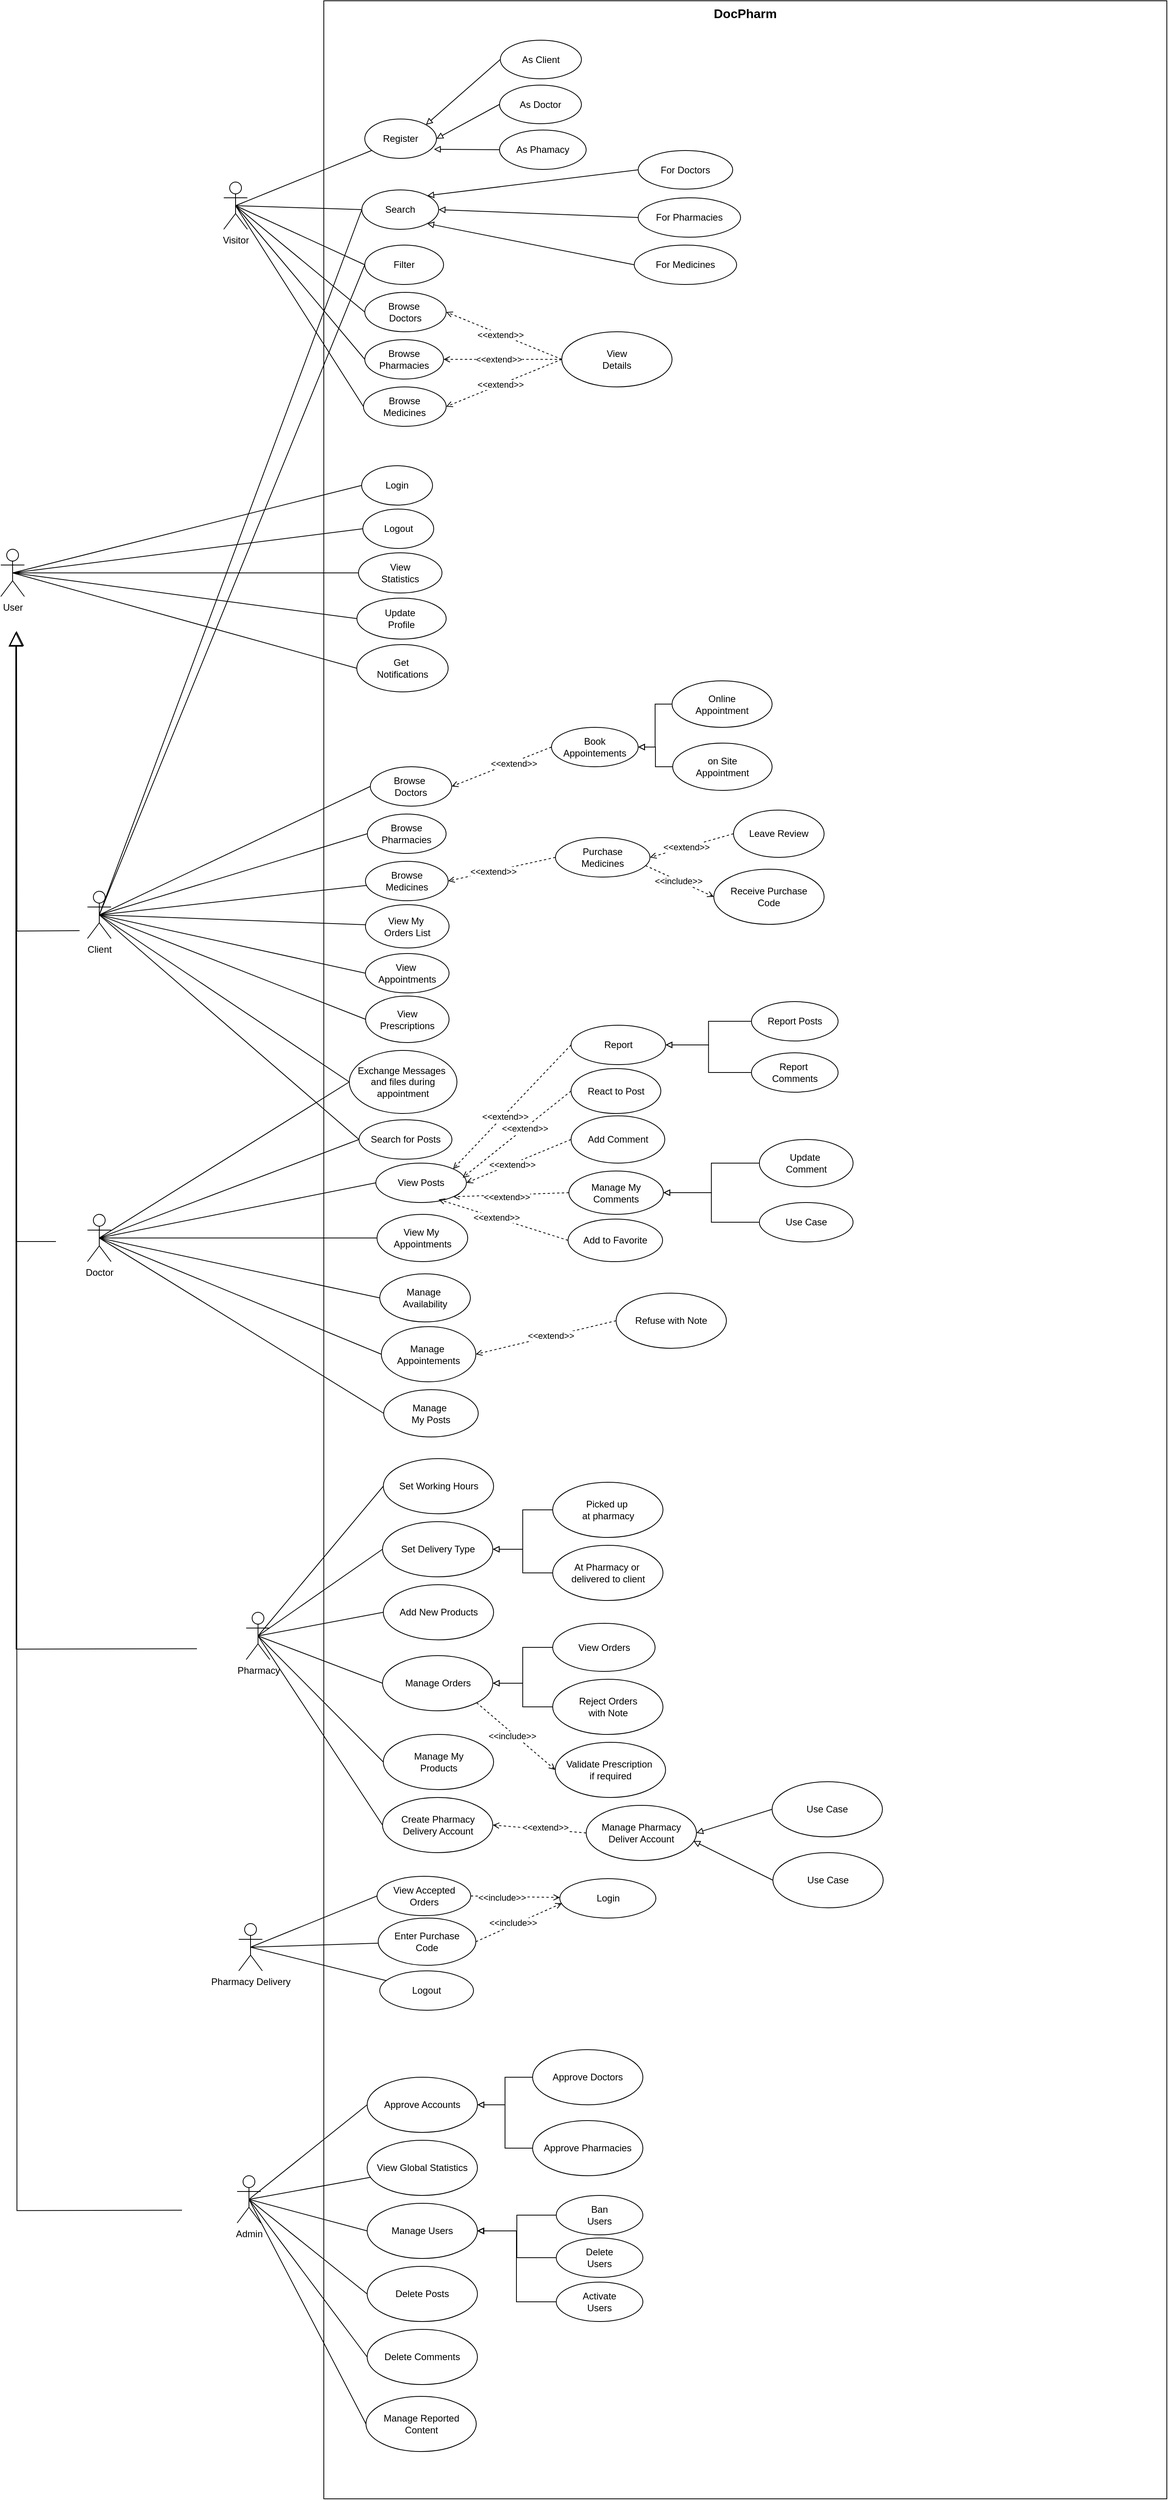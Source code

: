 <mxfile version="26.2.5" pages="6">
  <diagram name="Page-5" id="CjNrjasI4izpXtKTOaC_">
    <mxGraphModel dx="2736" dy="2182" grid="1" gridSize="10" guides="1" tooltips="1" connect="1" arrows="1" fold="1" page="1" pageScale="1" pageWidth="827" pageHeight="1169" math="0" shadow="0">
      <root>
        <mxCell id="0" />
        <mxCell id="1" parent="0" />
        <mxCell id="iSVHCro15j51FTyeFk5b-1" value="&lt;b&gt;&lt;font style=&quot;font-size: 16px;&quot;&gt;DocPharm&lt;/font&gt;&lt;/b&gt;" style="rounded=0;whiteSpace=wrap;html=1;verticalAlign=top;" vertex="1" parent="1">
          <mxGeometry x="190" y="-390" width="1070" height="3170" as="geometry" />
        </mxCell>
        <mxCell id="iSVHCro15j51FTyeFk5b-2" style="rounded=0;orthogonalLoop=1;jettySize=auto;html=1;exitX=0.5;exitY=0.5;exitDx=0;exitDy=0;exitPerimeter=0;endArrow=none;endFill=0;" edge="1" parent="1" source="iSVHCro15j51FTyeFk5b-8" target="iSVHCro15j51FTyeFk5b-42">
          <mxGeometry relative="1" as="geometry" />
        </mxCell>
        <mxCell id="iSVHCro15j51FTyeFk5b-3" style="rounded=0;orthogonalLoop=1;jettySize=auto;html=1;exitX=0.5;exitY=0.5;exitDx=0;exitDy=0;exitPerimeter=0;entryX=0;entryY=0.5;entryDx=0;entryDy=0;endArrow=none;endFill=0;" edge="1" parent="1" source="iSVHCro15j51FTyeFk5b-8" target="iSVHCro15j51FTyeFk5b-65">
          <mxGeometry relative="1" as="geometry" />
        </mxCell>
        <mxCell id="iSVHCro15j51FTyeFk5b-4" style="rounded=0;orthogonalLoop=1;jettySize=auto;html=1;exitX=0.5;exitY=0.5;exitDx=0;exitDy=0;exitPerimeter=0;entryX=0;entryY=0.5;entryDx=0;entryDy=0;endArrow=none;endFill=0;" edge="1" parent="1" source="iSVHCro15j51FTyeFk5b-8" target="iSVHCro15j51FTyeFk5b-110">
          <mxGeometry relative="1" as="geometry" />
        </mxCell>
        <mxCell id="iSVHCro15j51FTyeFk5b-5" style="rounded=0;orthogonalLoop=1;jettySize=auto;html=1;exitX=0.5;exitY=0.5;exitDx=0;exitDy=0;exitPerimeter=0;entryX=0;entryY=0.5;entryDx=0;entryDy=0;endArrow=none;endFill=0;" edge="1" parent="1" source="iSVHCro15j51FTyeFk5b-8" target="iSVHCro15j51FTyeFk5b-96">
          <mxGeometry relative="1" as="geometry" />
        </mxCell>
        <mxCell id="iSVHCro15j51FTyeFk5b-6" style="rounded=0;orthogonalLoop=1;jettySize=auto;html=1;exitX=0.5;exitY=0.5;exitDx=0;exitDy=0;exitPerimeter=0;entryX=0;entryY=0.5;entryDx=0;entryDy=0;endArrow=none;endFill=0;" edge="1" parent="1" source="iSVHCro15j51FTyeFk5b-8" target="iSVHCro15j51FTyeFk5b-97">
          <mxGeometry relative="1" as="geometry" />
        </mxCell>
        <mxCell id="iSVHCro15j51FTyeFk5b-7" style="rounded=0;orthogonalLoop=1;jettySize=auto;html=1;exitX=0.5;exitY=0.5;exitDx=0;exitDy=0;exitPerimeter=0;entryX=0;entryY=0.5;entryDx=0;entryDy=0;endArrow=none;endFill=0;" edge="1" parent="1" source="iSVHCro15j51FTyeFk5b-8" target="iSVHCro15j51FTyeFk5b-92">
          <mxGeometry relative="1" as="geometry" />
        </mxCell>
        <mxCell id="iSVHCro15j51FTyeFk5b-8" value="Visitor" style="shape=umlActor;verticalLabelPosition=bottom;verticalAlign=top;html=1;" vertex="1" parent="1">
          <mxGeometry x="63" y="-160" width="30" height="60" as="geometry" />
        </mxCell>
        <mxCell id="iSVHCro15j51FTyeFk5b-9" style="rounded=0;orthogonalLoop=1;jettySize=auto;html=1;exitX=0.5;exitY=0.5;exitDx=0;exitDy=0;exitPerimeter=0;entryX=0;entryY=0.5;entryDx=0;entryDy=0;endArrow=none;endFill=0;" edge="1" parent="1" source="iSVHCro15j51FTyeFk5b-19" target="iSVHCro15j51FTyeFk5b-65">
          <mxGeometry relative="1" as="geometry" />
        </mxCell>
        <mxCell id="iSVHCro15j51FTyeFk5b-10" style="rounded=0;orthogonalLoop=1;jettySize=auto;html=1;exitX=0.5;exitY=0.5;exitDx=0;exitDy=0;exitPerimeter=0;entryX=0;entryY=0.5;entryDx=0;entryDy=0;endArrow=none;endFill=0;" edge="1" parent="1" source="iSVHCro15j51FTyeFk5b-19" target="iSVHCro15j51FTyeFk5b-110">
          <mxGeometry relative="1" as="geometry" />
        </mxCell>
        <mxCell id="iSVHCro15j51FTyeFk5b-11" style="rounded=0;orthogonalLoop=1;jettySize=auto;html=1;exitX=0.5;exitY=0.5;exitDx=0;exitDy=0;exitPerimeter=0;entryX=0;entryY=0.5;entryDx=0;entryDy=0;endArrow=none;endFill=0;" edge="1" parent="1" source="iSVHCro15j51FTyeFk5b-19" target="iSVHCro15j51FTyeFk5b-115">
          <mxGeometry relative="1" as="geometry" />
        </mxCell>
        <mxCell id="iSVHCro15j51FTyeFk5b-12" style="rounded=0;orthogonalLoop=1;jettySize=auto;html=1;exitX=0.5;exitY=0.5;exitDx=0;exitDy=0;exitPerimeter=0;endArrow=none;endFill=0;" edge="1" parent="1" source="iSVHCro15j51FTyeFk5b-19" target="iSVHCro15j51FTyeFk5b-117">
          <mxGeometry relative="1" as="geometry" />
        </mxCell>
        <mxCell id="iSVHCro15j51FTyeFk5b-13" style="rounded=0;orthogonalLoop=1;jettySize=auto;html=1;exitX=0.5;exitY=0.5;exitDx=0;exitDy=0;exitPerimeter=0;endArrow=none;endFill=0;" edge="1" parent="1" source="iSVHCro15j51FTyeFk5b-19" target="iSVHCro15j51FTyeFk5b-132">
          <mxGeometry relative="1" as="geometry" />
        </mxCell>
        <mxCell id="iSVHCro15j51FTyeFk5b-14" style="rounded=0;orthogonalLoop=1;jettySize=auto;html=1;exitX=0.5;exitY=0.5;exitDx=0;exitDy=0;exitPerimeter=0;entryX=0;entryY=0.5;entryDx=0;entryDy=0;endArrow=none;endFill=0;" edge="1" parent="1" source="iSVHCro15j51FTyeFk5b-19" target="iSVHCro15j51FTyeFk5b-134">
          <mxGeometry relative="1" as="geometry" />
        </mxCell>
        <mxCell id="iSVHCro15j51FTyeFk5b-15" style="rounded=0;orthogonalLoop=1;jettySize=auto;html=1;exitX=0.5;exitY=0.5;exitDx=0;exitDy=0;exitPerimeter=0;entryX=0;entryY=0.5;entryDx=0;entryDy=0;endArrow=none;endFill=0;" edge="1" parent="1" source="iSVHCro15j51FTyeFk5b-19" target="iSVHCro15j51FTyeFk5b-135">
          <mxGeometry relative="1" as="geometry" />
        </mxCell>
        <mxCell id="iSVHCro15j51FTyeFk5b-16" style="rounded=0;orthogonalLoop=1;jettySize=auto;html=1;exitX=0.5;exitY=0.5;exitDx=0;exitDy=0;exitPerimeter=0;entryX=0;entryY=0.5;entryDx=0;entryDy=0;endArrow=none;endFill=0;" edge="1" parent="1" source="iSVHCro15j51FTyeFk5b-19" target="iSVHCro15j51FTyeFk5b-166">
          <mxGeometry relative="1" as="geometry" />
        </mxCell>
        <mxCell id="iSVHCro15j51FTyeFk5b-17" style="rounded=0;orthogonalLoop=1;jettySize=auto;html=1;exitX=0.5;exitY=0.5;exitDx=0;exitDy=0;exitPerimeter=0;entryX=0;entryY=0.5;entryDx=0;entryDy=0;endArrow=none;endFill=0;" edge="1" parent="1" source="iSVHCro15j51FTyeFk5b-19" target="iSVHCro15j51FTyeFk5b-116">
          <mxGeometry relative="1" as="geometry" />
        </mxCell>
        <mxCell id="iSVHCro15j51FTyeFk5b-18" style="rounded=0;orthogonalLoop=1;jettySize=auto;html=1;exitX=0.5;exitY=0.5;exitDx=0;exitDy=0;exitPerimeter=0;entryX=0;entryY=0.5;entryDx=0;entryDy=0;endArrow=none;endFill=0;" edge="1" parent="1" source="iSVHCro15j51FTyeFk5b-19" target="iSVHCro15j51FTyeFk5b-181">
          <mxGeometry relative="1" as="geometry" />
        </mxCell>
        <mxCell id="iSVHCro15j51FTyeFk5b-19" value="Client" style="shape=umlActor;verticalLabelPosition=bottom;verticalAlign=top;html=1;" vertex="1" parent="1">
          <mxGeometry x="-110" y="740" width="30" height="60" as="geometry" />
        </mxCell>
        <mxCell id="iSVHCro15j51FTyeFk5b-20" style="rounded=0;orthogonalLoop=1;jettySize=auto;html=1;exitX=0.5;exitY=0.5;exitDx=0;exitDy=0;exitPerimeter=0;entryX=0;entryY=0.5;entryDx=0;entryDy=0;endArrow=none;endFill=0;" edge="1" parent="1" source="iSVHCro15j51FTyeFk5b-26" target="iSVHCro15j51FTyeFk5b-48">
          <mxGeometry relative="1" as="geometry" />
        </mxCell>
        <mxCell id="iSVHCro15j51FTyeFk5b-21" style="rounded=0;orthogonalLoop=1;jettySize=auto;html=1;exitX=0.5;exitY=0.5;exitDx=0;exitDy=0;exitPerimeter=0;endArrow=none;endFill=0;" edge="1" parent="1" source="iSVHCro15j51FTyeFk5b-26" target="iSVHCro15j51FTyeFk5b-47">
          <mxGeometry relative="1" as="geometry">
            <mxPoint x="100" y="2415" as="sourcePoint" />
          </mxGeometry>
        </mxCell>
        <mxCell id="iSVHCro15j51FTyeFk5b-22" style="rounded=0;orthogonalLoop=1;jettySize=auto;html=1;exitX=0.5;exitY=0.5;exitDx=0;exitDy=0;exitPerimeter=0;entryX=0;entryY=0.5;entryDx=0;entryDy=0;endArrow=none;endFill=0;" edge="1" parent="1" source="iSVHCro15j51FTyeFk5b-26" target="iSVHCro15j51FTyeFk5b-53">
          <mxGeometry relative="1" as="geometry" />
        </mxCell>
        <mxCell id="iSVHCro15j51FTyeFk5b-23" style="rounded=0;orthogonalLoop=1;jettySize=auto;html=1;exitX=0.5;exitY=0.5;exitDx=0;exitDy=0;exitPerimeter=0;entryX=0;entryY=0.5;entryDx=0;entryDy=0;endArrow=none;endFill=0;" edge="1" parent="1" source="iSVHCro15j51FTyeFk5b-26" target="iSVHCro15j51FTyeFk5b-45">
          <mxGeometry relative="1" as="geometry" />
        </mxCell>
        <mxCell id="iSVHCro15j51FTyeFk5b-24" style="rounded=0;orthogonalLoop=1;jettySize=auto;html=1;exitX=0.5;exitY=0.5;exitDx=0;exitDy=0;exitPerimeter=0;entryX=0;entryY=0.5;entryDx=0;entryDy=0;endArrow=none;endFill=0;" edge="1" parent="1" source="iSVHCro15j51FTyeFk5b-26" target="iSVHCro15j51FTyeFk5b-46">
          <mxGeometry relative="1" as="geometry" />
        </mxCell>
        <mxCell id="iSVHCro15j51FTyeFk5b-25" style="rounded=0;orthogonalLoop=1;jettySize=auto;html=1;exitX=0.5;exitY=0.5;exitDx=0;exitDy=0;exitPerimeter=0;entryX=0;entryY=0.5;entryDx=0;entryDy=0;endArrow=none;endFill=0;" edge="1" parent="1" source="iSVHCro15j51FTyeFk5b-26" target="iSVHCro15j51FTyeFk5b-167">
          <mxGeometry relative="1" as="geometry" />
        </mxCell>
        <mxCell id="iSVHCro15j51FTyeFk5b-26" value="Admin" style="shape=umlActor;verticalLabelPosition=bottom;verticalAlign=top;html=1;" vertex="1" parent="1">
          <mxGeometry x="80" y="2370" width="30" height="60" as="geometry" />
        </mxCell>
        <mxCell id="iSVHCro15j51FTyeFk5b-27" style="rounded=0;orthogonalLoop=1;jettySize=auto;html=1;exitX=0.5;exitY=0.5;exitDx=0;exitDy=0;exitPerimeter=0;entryX=0;entryY=0.5;entryDx=0;entryDy=0;endArrow=none;endFill=0;" edge="1" parent="1" source="iSVHCro15j51FTyeFk5b-34" target="iSVHCro15j51FTyeFk5b-54">
          <mxGeometry relative="1" as="geometry" />
        </mxCell>
        <mxCell id="iSVHCro15j51FTyeFk5b-28" style="rounded=0;orthogonalLoop=1;jettySize=auto;html=1;exitX=0.5;exitY=0.5;exitDx=0;exitDy=0;exitPerimeter=0;entryX=0;entryY=0.5;entryDx=0;entryDy=0;endArrow=none;endFill=0;" edge="1" parent="1" source="iSVHCro15j51FTyeFk5b-34" target="iSVHCro15j51FTyeFk5b-166">
          <mxGeometry relative="1" as="geometry" />
        </mxCell>
        <mxCell id="iSVHCro15j51FTyeFk5b-29" style="rounded=0;orthogonalLoop=1;jettySize=auto;html=1;exitX=0.5;exitY=0.5;exitDx=0;exitDy=0;exitPerimeter=0;endArrow=none;endFill=0;" edge="1" parent="1" source="iSVHCro15j51FTyeFk5b-34" target="iSVHCro15j51FTyeFk5b-140">
          <mxGeometry relative="1" as="geometry" />
        </mxCell>
        <mxCell id="iSVHCro15j51FTyeFk5b-30" style="rounded=0;orthogonalLoop=1;jettySize=auto;html=1;exitX=0.5;exitY=0.5;exitDx=0;exitDy=0;exitPerimeter=0;entryX=0;entryY=0.5;entryDx=0;entryDy=0;endArrow=none;endFill=0;" edge="1" parent="1" source="iSVHCro15j51FTyeFk5b-34" target="iSVHCro15j51FTyeFk5b-108">
          <mxGeometry relative="1" as="geometry" />
        </mxCell>
        <mxCell id="iSVHCro15j51FTyeFk5b-31" style="rounded=0;orthogonalLoop=1;jettySize=auto;html=1;exitX=0.5;exitY=0.5;exitDx=0;exitDy=0;exitPerimeter=0;entryX=0;entryY=0.5;entryDx=0;entryDy=0;endArrow=none;endFill=0;" edge="1" parent="1" source="iSVHCro15j51FTyeFk5b-34" target="iSVHCro15j51FTyeFk5b-80">
          <mxGeometry relative="1" as="geometry" />
        </mxCell>
        <mxCell id="iSVHCro15j51FTyeFk5b-32" style="rounded=0;orthogonalLoop=1;jettySize=auto;html=1;exitX=0.5;exitY=0.5;exitDx=0;exitDy=0;exitPerimeter=0;entryX=0;entryY=0.5;entryDx=0;entryDy=0;endArrow=none;endFill=0;" edge="1" parent="1" source="iSVHCro15j51FTyeFk5b-34" target="iSVHCro15j51FTyeFk5b-69">
          <mxGeometry relative="1" as="geometry" />
        </mxCell>
        <mxCell id="iSVHCro15j51FTyeFk5b-33" style="rounded=0;orthogonalLoop=1;jettySize=auto;html=1;exitX=0.5;exitY=0.5;exitDx=0;exitDy=0;exitPerimeter=0;entryX=0;entryY=0.5;entryDx=0;entryDy=0;endArrow=none;endFill=0;" edge="1" parent="1" source="iSVHCro15j51FTyeFk5b-34" target="iSVHCro15j51FTyeFk5b-181">
          <mxGeometry relative="1" as="geometry" />
        </mxCell>
        <mxCell id="iSVHCro15j51FTyeFk5b-34" value="Doctor" style="shape=umlActor;verticalLabelPosition=bottom;verticalAlign=top;html=1;" vertex="1" parent="1">
          <mxGeometry x="-110" y="1150" width="30" height="60" as="geometry" />
        </mxCell>
        <mxCell id="iSVHCro15j51FTyeFk5b-35" style="rounded=0;orthogonalLoop=1;jettySize=auto;html=1;exitX=0.5;exitY=0.5;exitDx=0;exitDy=0;exitPerimeter=0;entryX=0;entryY=0.5;entryDx=0;entryDy=0;endArrow=none;endFill=0;" edge="1" parent="1" source="iSVHCro15j51FTyeFk5b-41" target="iSVHCro15j51FTyeFk5b-58">
          <mxGeometry relative="1" as="geometry" />
        </mxCell>
        <mxCell id="iSVHCro15j51FTyeFk5b-36" style="rounded=0;orthogonalLoop=1;jettySize=auto;html=1;exitX=0.5;exitY=0.5;exitDx=0;exitDy=0;exitPerimeter=0;entryX=0;entryY=0.5;entryDx=0;entryDy=0;endArrow=none;endFill=0;" edge="1" parent="1" source="iSVHCro15j51FTyeFk5b-41" target="iSVHCro15j51FTyeFk5b-107">
          <mxGeometry relative="1" as="geometry" />
        </mxCell>
        <mxCell id="iSVHCro15j51FTyeFk5b-37" style="rounded=0;orthogonalLoop=1;jettySize=auto;html=1;exitX=0.5;exitY=0.5;exitDx=0;exitDy=0;exitPerimeter=0;entryX=0;entryY=0.5;entryDx=0;entryDy=0;endArrow=none;endFill=0;" edge="1" parent="1" source="iSVHCro15j51FTyeFk5b-41" target="iSVHCro15j51FTyeFk5b-106">
          <mxGeometry relative="1" as="geometry" />
        </mxCell>
        <mxCell id="iSVHCro15j51FTyeFk5b-38" style="rounded=0;orthogonalLoop=1;jettySize=auto;html=1;exitX=0.5;exitY=0.5;exitDx=0;exitDy=0;exitPerimeter=0;entryX=0;entryY=0.5;entryDx=0;entryDy=0;endArrow=none;endFill=0;" edge="1" parent="1" source="iSVHCro15j51FTyeFk5b-41" target="iSVHCro15j51FTyeFk5b-145">
          <mxGeometry relative="1" as="geometry" />
        </mxCell>
        <mxCell id="iSVHCro15j51FTyeFk5b-39" style="rounded=0;orthogonalLoop=1;jettySize=auto;html=1;exitX=0.5;exitY=0.5;exitDx=0;exitDy=0;exitPerimeter=0;entryX=0;entryY=0.5;entryDx=0;entryDy=0;endArrow=none;endFill=0;" edge="1" parent="1" source="iSVHCro15j51FTyeFk5b-41" target="iSVHCro15j51FTyeFk5b-165">
          <mxGeometry relative="1" as="geometry" />
        </mxCell>
        <mxCell id="iSVHCro15j51FTyeFk5b-40" style="rounded=0;orthogonalLoop=1;jettySize=auto;html=1;exitX=0.5;exitY=0.5;exitDx=0;exitDy=0;exitPerimeter=0;entryX=0;entryY=0.5;entryDx=0;entryDy=0;endArrow=none;endFill=0;" edge="1" parent="1" source="iSVHCro15j51FTyeFk5b-41" target="iSVHCro15j51FTyeFk5b-168">
          <mxGeometry relative="1" as="geometry" />
        </mxCell>
        <mxCell id="iSVHCro15j51FTyeFk5b-41" value="Pharmacy" style="shape=umlActor;verticalLabelPosition=bottom;verticalAlign=top;html=1;" vertex="1" parent="1">
          <mxGeometry x="91.5" y="1655" width="30" height="60" as="geometry" />
        </mxCell>
        <mxCell id="iSVHCro15j51FTyeFk5b-42" value="Register" style="ellipse;whiteSpace=wrap;html=1;" vertex="1" parent="1">
          <mxGeometry x="242" y="-240" width="91" height="50" as="geometry" />
        </mxCell>
        <mxCell id="iSVHCro15j51FTyeFk5b-43" value="Login" style="ellipse;whiteSpace=wrap;html=1;" vertex="1" parent="1">
          <mxGeometry x="238" y="200" width="90" height="50" as="geometry" />
        </mxCell>
        <mxCell id="iSVHCro15j51FTyeFk5b-44" value="Logout" style="ellipse;whiteSpace=wrap;html=1;" vertex="1" parent="1">
          <mxGeometry x="239.5" y="255" width="90" height="50" as="geometry" />
        </mxCell>
        <mxCell id="iSVHCro15j51FTyeFk5b-45" value="Delete Posts" style="ellipse;whiteSpace=wrap;html=1;" vertex="1" parent="1">
          <mxGeometry x="245" y="2485" width="140" height="70" as="geometry" />
        </mxCell>
        <mxCell id="iSVHCro15j51FTyeFk5b-46" value="Delete Comments" style="ellipse;whiteSpace=wrap;html=1;" vertex="1" parent="1">
          <mxGeometry x="245" y="2565" width="140" height="70" as="geometry" />
        </mxCell>
        <mxCell id="iSVHCro15j51FTyeFk5b-47" value="View Global Statistics" style="ellipse;whiteSpace=wrap;html=1;" vertex="1" parent="1">
          <mxGeometry x="245" y="2325" width="140" height="70" as="geometry" />
        </mxCell>
        <mxCell id="iSVHCro15j51FTyeFk5b-48" value="Approve Accounts" style="ellipse;whiteSpace=wrap;html=1;" vertex="1" parent="1">
          <mxGeometry x="245" y="2245" width="140" height="70" as="geometry" />
        </mxCell>
        <mxCell id="iSVHCro15j51FTyeFk5b-49" style="rounded=0;orthogonalLoop=1;jettySize=auto;html=1;exitX=0;exitY=0.5;exitDx=0;exitDy=0;entryX=1;entryY=0.5;entryDx=0;entryDy=0;endArrow=block;endFill=0;edgeStyle=orthogonalEdgeStyle;" edge="1" parent="1" source="iSVHCro15j51FTyeFk5b-50" target="iSVHCro15j51FTyeFk5b-48">
          <mxGeometry relative="1" as="geometry">
            <mxPoint x="445.0" y="2240" as="sourcePoint" />
          </mxGeometry>
        </mxCell>
        <mxCell id="iSVHCro15j51FTyeFk5b-50" value="Approve Doctors" style="ellipse;whiteSpace=wrap;html=1;" vertex="1" parent="1">
          <mxGeometry x="455" y="2210" width="140" height="70" as="geometry" />
        </mxCell>
        <mxCell id="iSVHCro15j51FTyeFk5b-51" style="rounded=0;orthogonalLoop=1;jettySize=auto;html=1;exitX=0;exitY=0.5;exitDx=0;exitDy=0;entryX=1;entryY=0.5;entryDx=0;entryDy=0;endArrow=block;endFill=0;edgeStyle=orthogonalEdgeStyle;" edge="1" parent="1" source="iSVHCro15j51FTyeFk5b-52" target="iSVHCro15j51FTyeFk5b-48">
          <mxGeometry relative="1" as="geometry" />
        </mxCell>
        <mxCell id="iSVHCro15j51FTyeFk5b-52" value="Approve Pharmacies" style="ellipse;whiteSpace=wrap;html=1;" vertex="1" parent="1">
          <mxGeometry x="455" y="2300" width="140" height="70" as="geometry" />
        </mxCell>
        <mxCell id="iSVHCro15j51FTyeFk5b-53" value="Manage Users" style="ellipse;whiteSpace=wrap;html=1;" vertex="1" parent="1">
          <mxGeometry x="245" y="2405" width="140" height="70" as="geometry" />
        </mxCell>
        <mxCell id="iSVHCro15j51FTyeFk5b-54" value="View Posts" style="ellipse;whiteSpace=wrap;html=1;" vertex="1" parent="1">
          <mxGeometry x="256" y="1085" width="115" height="50" as="geometry" />
        </mxCell>
        <mxCell id="iSVHCro15j51FTyeFk5b-55" style="rounded=0;orthogonalLoop=1;jettySize=auto;html=1;exitX=0;exitY=0.5;exitDx=0;exitDy=0;dashed=1;endArrow=open;endFill=0;entryX=1;entryY=1;entryDx=0;entryDy=0;" edge="1" parent="1" source="iSVHCro15j51FTyeFk5b-57" target="iSVHCro15j51FTyeFk5b-54">
          <mxGeometry relative="1" as="geometry">
            <mxPoint x="404.383" y="1217.139" as="targetPoint" />
          </mxGeometry>
        </mxCell>
        <mxCell id="iSVHCro15j51FTyeFk5b-56" value="&amp;lt;&amp;lt;extend&amp;gt;&amp;gt;" style="edgeLabel;html=1;align=center;verticalAlign=middle;resizable=0;points=[];" vertex="1" connectable="0" parent="iSVHCro15j51FTyeFk5b-55">
          <mxGeometry x="0.075" y="2" relative="1" as="geometry">
            <mxPoint as="offset" />
          </mxGeometry>
        </mxCell>
        <mxCell id="iSVHCro15j51FTyeFk5b-57" value="Manage My Comments" style="ellipse;whiteSpace=wrap;html=1;" vertex="1" parent="1">
          <mxGeometry x="501.04" y="1095" width="120" height="55" as="geometry" />
        </mxCell>
        <mxCell id="iSVHCro15j51FTyeFk5b-58" value="Manage My&lt;div&gt;Products&lt;/div&gt;" style="ellipse;whiteSpace=wrap;html=1;" vertex="1" parent="1">
          <mxGeometry x="265.5" y="1810" width="140" height="70" as="geometry" />
        </mxCell>
        <mxCell id="iSVHCro15j51FTyeFk5b-59" style="rounded=0;orthogonalLoop=1;jettySize=auto;html=1;exitX=0.5;exitY=0.5;exitDx=0;exitDy=0;exitPerimeter=0;entryX=0;entryY=0.5;entryDx=0;entryDy=0;endArrow=none;endFill=0;" edge="1" parent="1" source="iSVHCro15j51FTyeFk5b-64" target="iSVHCro15j51FTyeFk5b-43">
          <mxGeometry relative="1" as="geometry" />
        </mxCell>
        <mxCell id="iSVHCro15j51FTyeFk5b-60" style="rounded=0;orthogonalLoop=1;jettySize=auto;html=1;exitX=0.5;exitY=0.5;exitDx=0;exitDy=0;exitPerimeter=0;entryX=0;entryY=0.5;entryDx=0;entryDy=0;endArrow=none;endFill=0;" edge="1" parent="1" source="iSVHCro15j51FTyeFk5b-64" target="iSVHCro15j51FTyeFk5b-44">
          <mxGeometry relative="1" as="geometry" />
        </mxCell>
        <mxCell id="iSVHCro15j51FTyeFk5b-61" style="rounded=0;orthogonalLoop=1;jettySize=auto;html=1;exitX=0.5;exitY=0.5;exitDx=0;exitDy=0;exitPerimeter=0;endArrow=none;endFill=0;" edge="1" parent="1" source="iSVHCro15j51FTyeFk5b-64" target="iSVHCro15j51FTyeFk5b-109">
          <mxGeometry relative="1" as="geometry" />
        </mxCell>
        <mxCell id="iSVHCro15j51FTyeFk5b-62" style="rounded=0;orthogonalLoop=1;jettySize=auto;html=1;exitX=0.5;exitY=0.5;exitDx=0;exitDy=0;exitPerimeter=0;entryX=0;entryY=0.5;entryDx=0;entryDy=0;endArrow=none;endFill=0;" edge="1" parent="1" source="iSVHCro15j51FTyeFk5b-64" target="iSVHCro15j51FTyeFk5b-131">
          <mxGeometry relative="1" as="geometry" />
        </mxCell>
        <mxCell id="iSVHCro15j51FTyeFk5b-63" style="rounded=0;orthogonalLoop=1;jettySize=auto;html=1;exitX=0.5;exitY=0.5;exitDx=0;exitDy=0;exitPerimeter=0;entryX=0;entryY=0.5;entryDx=0;entryDy=0;endArrow=none;endFill=0;" edge="1" parent="1" source="iSVHCro15j51FTyeFk5b-64" target="iSVHCro15j51FTyeFk5b-133">
          <mxGeometry relative="1" as="geometry" />
        </mxCell>
        <mxCell id="iSVHCro15j51FTyeFk5b-64" value="User" style="shape=umlActor;verticalLabelPosition=bottom;verticalAlign=top;html=1;" vertex="1" parent="1">
          <mxGeometry x="-220" y="306" width="30" height="60" as="geometry" />
        </mxCell>
        <mxCell id="iSVHCro15j51FTyeFk5b-65" value="Search" style="ellipse;whiteSpace=wrap;html=1;" vertex="1" parent="1">
          <mxGeometry x="238.25" y="-150" width="97.5" height="50" as="geometry" />
        </mxCell>
        <mxCell id="iSVHCro15j51FTyeFk5b-66" style="rounded=0;orthogonalLoop=1;jettySize=auto;html=1;exitX=0;exitY=0.5;exitDx=0;exitDy=0;dashed=1;endArrow=open;endFill=0;entryX=1;entryY=0;entryDx=0;entryDy=0;" edge="1" parent="1" source="iSVHCro15j51FTyeFk5b-68" target="iSVHCro15j51FTyeFk5b-54">
          <mxGeometry relative="1" as="geometry">
            <mxPoint x="390.995" y="1215.372" as="targetPoint" />
          </mxGeometry>
        </mxCell>
        <mxCell id="iSVHCro15j51FTyeFk5b-67" value="&amp;lt;&amp;lt;extend&amp;gt;&amp;gt;" style="edgeLabel;html=1;align=center;verticalAlign=middle;resizable=0;points=[];" vertex="1" connectable="0" parent="iSVHCro15j51FTyeFk5b-66">
          <mxGeometry x="0.144" y="2" relative="1" as="geometry">
            <mxPoint as="offset" />
          </mxGeometry>
        </mxCell>
        <mxCell id="iSVHCro15j51FTyeFk5b-68" value="Report" style="ellipse;whiteSpace=wrap;html=1;" vertex="1" parent="1">
          <mxGeometry x="503.79" y="910" width="120" height="50" as="geometry" />
        </mxCell>
        <mxCell id="iSVHCro15j51FTyeFk5b-69" value="Manage&amp;nbsp;&lt;div&gt;My Posts&lt;/div&gt;" style="ellipse;whiteSpace=wrap;html=1;" vertex="1" parent="1">
          <mxGeometry x="266" y="1372.5" width="120" height="60" as="geometry" />
        </mxCell>
        <mxCell id="iSVHCro15j51FTyeFk5b-70" style="rounded=0;orthogonalLoop=1;jettySize=auto;html=1;exitX=0;exitY=0.5;exitDx=0;exitDy=0;endArrow=block;endFill=0;entryX=1;entryY=0.5;entryDx=0;entryDy=0;edgeStyle=orthogonalEdgeStyle;" edge="1" parent="1" source="iSVHCro15j51FTyeFk5b-71" target="iSVHCro15j51FTyeFk5b-68">
          <mxGeometry relative="1" as="geometry">
            <mxPoint x="806.54" y="1125.0" as="targetPoint" />
          </mxGeometry>
        </mxCell>
        <mxCell id="iSVHCro15j51FTyeFk5b-71" value="Report Posts" style="ellipse;whiteSpace=wrap;html=1;" vertex="1" parent="1">
          <mxGeometry x="732.79" y="880" width="110" height="50" as="geometry" />
        </mxCell>
        <mxCell id="iSVHCro15j51FTyeFk5b-72" style="rounded=0;orthogonalLoop=1;jettySize=auto;html=1;exitX=0;exitY=0.5;exitDx=0;exitDy=0;endArrow=block;endFill=0;entryX=1;entryY=0.5;entryDx=0;entryDy=0;edgeStyle=orthogonalEdgeStyle;" edge="1" parent="1" source="iSVHCro15j51FTyeFk5b-73" target="iSVHCro15j51FTyeFk5b-68">
          <mxGeometry relative="1" as="geometry">
            <mxPoint x="806.54" y="1125.0" as="targetPoint" />
          </mxGeometry>
        </mxCell>
        <mxCell id="iSVHCro15j51FTyeFk5b-73" value="Report&amp;nbsp;&lt;div&gt;Comments&lt;/div&gt;" style="ellipse;whiteSpace=wrap;html=1;" vertex="1" parent="1">
          <mxGeometry x="732.79" y="945" width="110" height="50" as="geometry" />
        </mxCell>
        <mxCell id="iSVHCro15j51FTyeFk5b-74" style="edgeStyle=orthogonalEdgeStyle;rounded=0;orthogonalLoop=1;jettySize=auto;html=1;exitX=0;exitY=0.5;exitDx=0;exitDy=0;endArrow=block;endFill=0;" edge="1" parent="1" source="iSVHCro15j51FTyeFk5b-75" target="iSVHCro15j51FTyeFk5b-53">
          <mxGeometry relative="1" as="geometry" />
        </mxCell>
        <mxCell id="iSVHCro15j51FTyeFk5b-75" value="Ban&lt;div&gt;Users&lt;/div&gt;" style="ellipse;whiteSpace=wrap;html=1;" vertex="1" parent="1">
          <mxGeometry x="485" y="2395" width="110" height="50" as="geometry" />
        </mxCell>
        <mxCell id="iSVHCro15j51FTyeFk5b-76" style="edgeStyle=orthogonalEdgeStyle;rounded=0;orthogonalLoop=1;jettySize=auto;html=1;exitX=0;exitY=0.5;exitDx=0;exitDy=0;endArrow=block;endFill=0;" edge="1" parent="1" source="iSVHCro15j51FTyeFk5b-77" target="iSVHCro15j51FTyeFk5b-53">
          <mxGeometry relative="1" as="geometry" />
        </mxCell>
        <mxCell id="iSVHCro15j51FTyeFk5b-77" value="Delete&lt;div&gt;Users&lt;/div&gt;" style="ellipse;whiteSpace=wrap;html=1;" vertex="1" parent="1">
          <mxGeometry x="485" y="2449" width="110" height="50" as="geometry" />
        </mxCell>
        <mxCell id="iSVHCro15j51FTyeFk5b-78" style="edgeStyle=orthogonalEdgeStyle;rounded=0;orthogonalLoop=1;jettySize=auto;html=1;exitX=0;exitY=0.5;exitDx=0;exitDy=0;endArrow=block;endFill=0;" edge="1" parent="1">
          <mxGeometry relative="1" as="geometry">
            <mxPoint x="384.5" y="2440" as="targetPoint" />
            <mxPoint x="486.0" y="2530" as="sourcePoint" />
            <Array as="points">
              <mxPoint x="434.5" y="2530" />
              <mxPoint x="434.5" y="2440" />
            </Array>
          </mxGeometry>
        </mxCell>
        <mxCell id="iSVHCro15j51FTyeFk5b-79" value="Activate&lt;div&gt;Users&lt;/div&gt;" style="ellipse;whiteSpace=wrap;html=1;" vertex="1" parent="1">
          <mxGeometry x="485" y="2505" width="110" height="50" as="geometry" />
        </mxCell>
        <mxCell id="iSVHCro15j51FTyeFk5b-80" value="Manage&amp;nbsp;&lt;div&gt;Appointements&lt;/div&gt;" style="ellipse;whiteSpace=wrap;html=1;" vertex="1" parent="1">
          <mxGeometry x="263" y="1292.5" width="120" height="70" as="geometry" />
        </mxCell>
        <mxCell id="iSVHCro15j51FTyeFk5b-81" style="rounded=0;orthogonalLoop=1;jettySize=auto;html=1;exitX=0;exitY=0.5;exitDx=0;exitDy=0;entryX=1;entryY=0.5;entryDx=0;entryDy=0;endArrow=open;endFill=0;dashed=1;" edge="1" parent="1" source="iSVHCro15j51FTyeFk5b-83" target="iSVHCro15j51FTyeFk5b-115">
          <mxGeometry relative="1" as="geometry" />
        </mxCell>
        <mxCell id="iSVHCro15j51FTyeFk5b-82" value="&amp;lt;&amp;lt;extend&amp;gt;&amp;gt;" style="edgeLabel;html=1;align=center;verticalAlign=middle;resizable=0;points=[];" vertex="1" connectable="0" parent="iSVHCro15j51FTyeFk5b-81">
          <mxGeometry x="-0.227" y="2" relative="1" as="geometry">
            <mxPoint as="offset" />
          </mxGeometry>
        </mxCell>
        <mxCell id="iSVHCro15j51FTyeFk5b-83" value="Book Appointements" style="ellipse;whiteSpace=wrap;html=1;" vertex="1" parent="1">
          <mxGeometry x="479" y="532" width="110" height="50" as="geometry" />
        </mxCell>
        <mxCell id="iSVHCro15j51FTyeFk5b-84" style="rounded=0;orthogonalLoop=1;jettySize=auto;html=1;exitX=0;exitY=0.5;exitDx=0;exitDy=0;entryX=1;entryY=0.5;entryDx=0;entryDy=0;endArrow=open;endFill=0;dashed=1;" edge="1" parent="1" source="iSVHCro15j51FTyeFk5b-86" target="iSVHCro15j51FTyeFk5b-80">
          <mxGeometry relative="1" as="geometry" />
        </mxCell>
        <mxCell id="iSVHCro15j51FTyeFk5b-85" value="&amp;lt;&amp;lt;extend&amp;gt;&amp;gt;" style="edgeLabel;html=1;align=center;verticalAlign=middle;resizable=0;points=[];" vertex="1" connectable="0" parent="iSVHCro15j51FTyeFk5b-84">
          <mxGeometry x="-0.066" y="-1" relative="1" as="geometry">
            <mxPoint as="offset" />
          </mxGeometry>
        </mxCell>
        <mxCell id="iSVHCro15j51FTyeFk5b-86" value="Refuse with Note" style="ellipse;whiteSpace=wrap;html=1;" vertex="1" parent="1">
          <mxGeometry x="561" y="1250" width="140" height="70" as="geometry" />
        </mxCell>
        <mxCell id="iSVHCro15j51FTyeFk5b-87" style="rounded=0;orthogonalLoop=1;jettySize=auto;html=1;exitX=0;exitY=0.5;exitDx=0;exitDy=0;entryX=1;entryY=0.5;entryDx=0;entryDy=0;endArrow=open;endFill=0;dashed=1;" edge="1" parent="1" source="iSVHCro15j51FTyeFk5b-91" target="iSVHCro15j51FTyeFk5b-117">
          <mxGeometry relative="1" as="geometry" />
        </mxCell>
        <mxCell id="iSVHCro15j51FTyeFk5b-88" value="&amp;lt;&amp;lt;extend&amp;gt;&amp;gt;" style="edgeLabel;html=1;align=center;verticalAlign=middle;resizable=0;points=[];" vertex="1" connectable="0" parent="iSVHCro15j51FTyeFk5b-87">
          <mxGeometry x="0.161" relative="1" as="geometry">
            <mxPoint as="offset" />
          </mxGeometry>
        </mxCell>
        <mxCell id="iSVHCro15j51FTyeFk5b-89" style="rounded=0;orthogonalLoop=1;jettySize=auto;html=1;exitX=0.952;exitY=0.708;exitDx=0;exitDy=0;entryX=0;entryY=0.5;entryDx=0;entryDy=0;exitPerimeter=0;dashed=1;endArrow=open;endFill=0;" edge="1" parent="1" source="iSVHCro15j51FTyeFk5b-91" target="iSVHCro15j51FTyeFk5b-136">
          <mxGeometry relative="1" as="geometry" />
        </mxCell>
        <mxCell id="iSVHCro15j51FTyeFk5b-90" value="&amp;lt;&amp;lt;include&amp;gt;&amp;gt;" style="edgeLabel;html=1;align=center;verticalAlign=middle;resizable=0;points=[];" vertex="1" connectable="0" parent="iSVHCro15j51FTyeFk5b-89">
          <mxGeometry x="0.703" y="-1" relative="1" as="geometry">
            <mxPoint x="-32" y="-15" as="offset" />
          </mxGeometry>
        </mxCell>
        <mxCell id="iSVHCro15j51FTyeFk5b-91" value="Purchase&lt;div&gt;Medicines&lt;/div&gt;" style="ellipse;whiteSpace=wrap;html=1;" vertex="1" parent="1">
          <mxGeometry x="484" y="672" width="120" height="50" as="geometry" />
        </mxCell>
        <mxCell id="iSVHCro15j51FTyeFk5b-92" value="Browse&lt;div&gt;Medicines&lt;/div&gt;" style="ellipse;whiteSpace=wrap;html=1;" vertex="1" parent="1">
          <mxGeometry x="240.33" y="100" width="105" height="50" as="geometry" />
        </mxCell>
        <mxCell id="iSVHCro15j51FTyeFk5b-93" style="rounded=0;orthogonalLoop=1;jettySize=auto;html=1;exitX=0;exitY=0.5;exitDx=0;exitDy=0;entryX=1;entryY=0.5;entryDx=0;entryDy=0;endArrow=open;endFill=0;dashed=1;" edge="1" parent="1" source="iSVHCro15j51FTyeFk5b-95" target="iSVHCro15j51FTyeFk5b-92">
          <mxGeometry relative="1" as="geometry" />
        </mxCell>
        <mxCell id="iSVHCro15j51FTyeFk5b-94" value="&amp;lt;&amp;lt;extend&amp;gt;&amp;gt;" style="edgeLabel;html=1;align=center;verticalAlign=middle;resizable=0;points=[];" vertex="1" connectable="0" parent="iSVHCro15j51FTyeFk5b-93">
          <mxGeometry x="0.05" relative="1" as="geometry">
            <mxPoint x="-1" as="offset" />
          </mxGeometry>
        </mxCell>
        <mxCell id="iSVHCro15j51FTyeFk5b-95" value="View&lt;div&gt;Details&lt;/div&gt;" style="ellipse;whiteSpace=wrap;html=1;" vertex="1" parent="1">
          <mxGeometry x="492" y="30" width="140" height="70" as="geometry" />
        </mxCell>
        <mxCell id="iSVHCro15j51FTyeFk5b-96" value="Browse&amp;nbsp;&lt;div&gt;Doctors&lt;/div&gt;" style="ellipse;whiteSpace=wrap;html=1;" vertex="1" parent="1">
          <mxGeometry x="242" y="-20" width="103.33" height="50" as="geometry" />
        </mxCell>
        <mxCell id="iSVHCro15j51FTyeFk5b-97" value="Browse&lt;div&gt;Pharmacies&lt;/div&gt;" style="ellipse;whiteSpace=wrap;html=1;" vertex="1" parent="1">
          <mxGeometry x="242" y="40" width="100" height="50" as="geometry" />
        </mxCell>
        <mxCell id="iSVHCro15j51FTyeFk5b-98" value="As Client" style="ellipse;whiteSpace=wrap;html=1;" vertex="1" parent="1">
          <mxGeometry x="414" y="-340" width="103" height="49" as="geometry" />
        </mxCell>
        <mxCell id="iSVHCro15j51FTyeFk5b-99" style="rounded=0;orthogonalLoop=1;jettySize=auto;html=1;exitX=0;exitY=0.5;exitDx=0;exitDy=0;endArrow=block;endFill=0;entryX=1;entryY=0.5;entryDx=0;entryDy=0;" edge="1" parent="1" source="iSVHCro15j51FTyeFk5b-100" target="iSVHCro15j51FTyeFk5b-42">
          <mxGeometry relative="1" as="geometry">
            <mxPoint x="330" y="-220" as="targetPoint" />
          </mxGeometry>
        </mxCell>
        <mxCell id="iSVHCro15j51FTyeFk5b-100" value="As Doctor" style="ellipse;whiteSpace=wrap;html=1;" vertex="1" parent="1">
          <mxGeometry x="413" y="-283" width="104" height="49" as="geometry" />
        </mxCell>
        <mxCell id="iSVHCro15j51FTyeFk5b-101" style="rounded=0;orthogonalLoop=1;jettySize=auto;html=1;exitX=0;exitY=0.5;exitDx=0;exitDy=0;entryX=0.965;entryY=0.768;entryDx=0;entryDy=0;endArrow=block;endFill=0;entryPerimeter=0;" edge="1" parent="1" source="iSVHCro15j51FTyeFk5b-102" target="iSVHCro15j51FTyeFk5b-42">
          <mxGeometry relative="1" as="geometry" />
        </mxCell>
        <mxCell id="iSVHCro15j51FTyeFk5b-102" value="As Phamacy" style="ellipse;whiteSpace=wrap;html=1;" vertex="1" parent="1">
          <mxGeometry x="413" y="-226" width="110" height="50" as="geometry" />
        </mxCell>
        <mxCell id="iSVHCro15j51FTyeFk5b-103" style="rounded=0;orthogonalLoop=1;jettySize=auto;html=1;exitX=0;exitY=0.5;exitDx=0;exitDy=0;entryX=1;entryY=0;entryDx=0;entryDy=0;endArrow=block;endFill=0;" edge="1" parent="1" source="iSVHCro15j51FTyeFk5b-98" target="iSVHCro15j51FTyeFk5b-42">
          <mxGeometry relative="1" as="geometry" />
        </mxCell>
        <mxCell id="iSVHCro15j51FTyeFk5b-104" style="rounded=0;orthogonalLoop=1;jettySize=auto;html=1;exitX=1;exitY=1;exitDx=0;exitDy=0;entryX=0;entryY=0.5;entryDx=0;entryDy=0;endArrow=open;endFill=0;dashed=1;" edge="1" parent="1" source="iSVHCro15j51FTyeFk5b-106" target="iSVHCro15j51FTyeFk5b-150">
          <mxGeometry relative="1" as="geometry" />
        </mxCell>
        <mxCell id="iSVHCro15j51FTyeFk5b-105" value="&amp;lt;&amp;lt;include&amp;gt;&amp;gt;" style="edgeLabel;html=1;align=center;verticalAlign=middle;resizable=0;points=[];" vertex="1" connectable="0" parent="iSVHCro15j51FTyeFk5b-104">
          <mxGeometry x="-0.067" y="-3" relative="1" as="geometry">
            <mxPoint as="offset" />
          </mxGeometry>
        </mxCell>
        <mxCell id="iSVHCro15j51FTyeFk5b-106" value="Manage Orders" style="ellipse;whiteSpace=wrap;html=1;" vertex="1" parent="1">
          <mxGeometry x="264.5" y="1710" width="140" height="70" as="geometry" />
        </mxCell>
        <mxCell id="iSVHCro15j51FTyeFk5b-107" value="Add New Products" style="ellipse;whiteSpace=wrap;html=1;" vertex="1" parent="1">
          <mxGeometry x="265.5" y="1620" width="140" height="70" as="geometry" />
        </mxCell>
        <mxCell id="iSVHCro15j51FTyeFk5b-108" value="Manage&amp;nbsp;&lt;div&gt;Availability&lt;/div&gt;" style="ellipse;whiteSpace=wrap;html=1;" vertex="1" parent="1">
          <mxGeometry x="261" y="1225.5" width="115" height="61" as="geometry" />
        </mxCell>
        <mxCell id="iSVHCro15j51FTyeFk5b-109" value="View&lt;div&gt;Statistics&lt;/div&gt;" style="ellipse;whiteSpace=wrap;html=1;" vertex="1" parent="1">
          <mxGeometry x="234" y="310.5" width="106" height="51" as="geometry" />
        </mxCell>
        <mxCell id="iSVHCro15j51FTyeFk5b-110" value="Filter" style="ellipse;whiteSpace=wrap;html=1;" vertex="1" parent="1">
          <mxGeometry x="242" y="-80" width="100" height="50" as="geometry" />
        </mxCell>
        <mxCell id="iSVHCro15j51FTyeFk5b-111" style="rounded=0;orthogonalLoop=1;jettySize=auto;html=1;exitX=0;exitY=0.5;exitDx=0;exitDy=0;entryX=1;entryY=0.5;entryDx=0;entryDy=0;endArrow=open;endFill=0;dashed=1;" edge="1" parent="1" source="iSVHCro15j51FTyeFk5b-95" target="iSVHCro15j51FTyeFk5b-97">
          <mxGeometry relative="1" as="geometry">
            <mxPoint x="514" y="10" as="sourcePoint" />
            <mxPoint x="377" y="40" as="targetPoint" />
          </mxGeometry>
        </mxCell>
        <mxCell id="iSVHCro15j51FTyeFk5b-112" value="&amp;lt;&amp;lt;extend&amp;gt;&amp;gt;" style="edgeLabel;html=1;align=center;verticalAlign=middle;resizable=0;points=[];" vertex="1" connectable="0" parent="iSVHCro15j51FTyeFk5b-111">
          <mxGeometry x="0.05" relative="1" as="geometry">
            <mxPoint x="-1" as="offset" />
          </mxGeometry>
        </mxCell>
        <mxCell id="iSVHCro15j51FTyeFk5b-113" style="rounded=0;orthogonalLoop=1;jettySize=auto;html=1;exitX=0;exitY=0.5;exitDx=0;exitDy=0;entryX=1;entryY=0.5;entryDx=0;entryDy=0;endArrow=open;endFill=0;dashed=1;" edge="1" parent="1" source="iSVHCro15j51FTyeFk5b-95" target="iSVHCro15j51FTyeFk5b-96">
          <mxGeometry relative="1" as="geometry">
            <mxPoint x="510.25" y="40" as="sourcePoint" />
            <mxPoint x="370.25" y="10" as="targetPoint" />
          </mxGeometry>
        </mxCell>
        <mxCell id="iSVHCro15j51FTyeFk5b-114" value="&amp;lt;&amp;lt;extend&amp;gt;&amp;gt;" style="edgeLabel;html=1;align=center;verticalAlign=middle;resizable=0;points=[];" vertex="1" connectable="0" parent="iSVHCro15j51FTyeFk5b-113">
          <mxGeometry x="0.05" relative="1" as="geometry">
            <mxPoint x="-1" as="offset" />
          </mxGeometry>
        </mxCell>
        <mxCell id="iSVHCro15j51FTyeFk5b-115" value="Browse&amp;nbsp;&lt;div&gt;Doctors&lt;/div&gt;" style="ellipse;whiteSpace=wrap;html=1;" vertex="1" parent="1">
          <mxGeometry x="249" y="582" width="103.33" height="50" as="geometry" />
        </mxCell>
        <mxCell id="iSVHCro15j51FTyeFk5b-116" value="Browse&lt;div&gt;Pharmacies&lt;/div&gt;" style="ellipse;whiteSpace=wrap;html=1;" vertex="1" parent="1">
          <mxGeometry x="245.25" y="642" width="100" height="50" as="geometry" />
        </mxCell>
        <mxCell id="iSVHCro15j51FTyeFk5b-117" value="Browse&lt;div&gt;Medicines&lt;/div&gt;" style="ellipse;whiteSpace=wrap;html=1;" vertex="1" parent="1">
          <mxGeometry x="242.84" y="702" width="105" height="50" as="geometry" />
        </mxCell>
        <mxCell id="iSVHCro15j51FTyeFk5b-118" style="rounded=0;orthogonalLoop=1;jettySize=auto;html=1;exitX=0;exitY=0.5;exitDx=0;exitDy=0;entryX=1;entryY=0.5;entryDx=0;entryDy=0;endArrow=open;endFill=0;dashed=1;" edge="1" parent="1" source="iSVHCro15j51FTyeFk5b-120" target="iSVHCro15j51FTyeFk5b-91">
          <mxGeometry relative="1" as="geometry" />
        </mxCell>
        <mxCell id="iSVHCro15j51FTyeFk5b-119" value="&amp;lt;&amp;lt;extend&amp;gt;&amp;gt;" style="edgeLabel;html=1;align=center;verticalAlign=middle;resizable=0;points=[];" vertex="1" connectable="0" parent="iSVHCro15j51FTyeFk5b-118">
          <mxGeometry x="0.119" relative="1" as="geometry">
            <mxPoint x="-1" as="offset" />
          </mxGeometry>
        </mxCell>
        <mxCell id="iSVHCro15j51FTyeFk5b-120" value="Leave Review" style="ellipse;whiteSpace=wrap;html=1;" vertex="1" parent="1">
          <mxGeometry x="710" y="637" width="115" height="60" as="geometry" />
        </mxCell>
        <mxCell id="iSVHCro15j51FTyeFk5b-121" style="rounded=0;orthogonalLoop=1;jettySize=auto;html=1;exitX=0;exitY=0.5;exitDx=0;exitDy=0;dashed=1;endArrow=open;endFill=0;entryX=0.959;entryY=0.369;entryDx=0;entryDy=0;entryPerimeter=0;" edge="1" parent="1" source="iSVHCro15j51FTyeFk5b-123" target="iSVHCro15j51FTyeFk5b-54">
          <mxGeometry relative="1" as="geometry">
            <mxPoint x="393.225" y="1215.561" as="targetPoint" />
          </mxGeometry>
        </mxCell>
        <mxCell id="iSVHCro15j51FTyeFk5b-122" value="&amp;lt;&amp;lt;extend&amp;gt;&amp;gt;" style="edgeLabel;html=1;align=center;verticalAlign=middle;resizable=0;points=[];" vertex="1" connectable="0" parent="iSVHCro15j51FTyeFk5b-121">
          <mxGeometry x="-0.143" relative="1" as="geometry">
            <mxPoint as="offset" />
          </mxGeometry>
        </mxCell>
        <mxCell id="iSVHCro15j51FTyeFk5b-123" value="React to Post" style="ellipse;whiteSpace=wrap;html=1;" vertex="1" parent="1">
          <mxGeometry x="503.79" y="965" width="114" height="57" as="geometry" />
        </mxCell>
        <mxCell id="iSVHCro15j51FTyeFk5b-124" style="rounded=0;orthogonalLoop=1;jettySize=auto;html=1;exitX=0;exitY=0.5;exitDx=0;exitDy=0;dashed=1;endArrow=open;endFill=0;entryX=1;entryY=0.5;entryDx=0;entryDy=0;" edge="1" parent="1" source="iSVHCro15j51FTyeFk5b-126" target="iSVHCro15j51FTyeFk5b-54">
          <mxGeometry relative="1" as="geometry">
            <mxPoint x="397.033" y="1215.978" as="targetPoint" />
          </mxGeometry>
        </mxCell>
        <mxCell id="iSVHCro15j51FTyeFk5b-125" value="&amp;lt;&amp;lt;extend&amp;gt;&amp;gt;" style="edgeLabel;html=1;align=center;verticalAlign=middle;resizable=0;points=[];" vertex="1" connectable="0" parent="iSVHCro15j51FTyeFk5b-124">
          <mxGeometry x="0.12" y="1" relative="1" as="geometry">
            <mxPoint x="-1" as="offset" />
          </mxGeometry>
        </mxCell>
        <mxCell id="iSVHCro15j51FTyeFk5b-126" value="Add Comment" style="ellipse;whiteSpace=wrap;html=1;" vertex="1" parent="1">
          <mxGeometry x="503.79" y="1025" width="119" height="60" as="geometry" />
        </mxCell>
        <mxCell id="iSVHCro15j51FTyeFk5b-127" style="edgeStyle=orthogonalEdgeStyle;rounded=0;orthogonalLoop=1;jettySize=auto;html=1;exitX=0;exitY=0.5;exitDx=0;exitDy=0;endArrow=block;endFill=0;" edge="1" parent="1" source="iSVHCro15j51FTyeFk5b-128" target="iSVHCro15j51FTyeFk5b-57">
          <mxGeometry relative="1" as="geometry" />
        </mxCell>
        <mxCell id="iSVHCro15j51FTyeFk5b-128" value="Update&amp;nbsp;&lt;div&gt;Comment&lt;/div&gt;" style="ellipse;whiteSpace=wrap;html=1;" vertex="1" parent="1">
          <mxGeometry x="742.79" y="1055" width="119" height="60" as="geometry" />
        </mxCell>
        <mxCell id="iSVHCro15j51FTyeFk5b-129" style="edgeStyle=orthogonalEdgeStyle;rounded=0;orthogonalLoop=1;jettySize=auto;html=1;exitX=0;exitY=0.5;exitDx=0;exitDy=0;endArrow=block;endFill=0;" edge="1" parent="1" source="iSVHCro15j51FTyeFk5b-130" target="iSVHCro15j51FTyeFk5b-57">
          <mxGeometry relative="1" as="geometry" />
        </mxCell>
        <mxCell id="iSVHCro15j51FTyeFk5b-130" value="Use Case" style="ellipse;whiteSpace=wrap;html=1;" vertex="1" parent="1">
          <mxGeometry x="742.79" y="1135" width="119" height="50" as="geometry" />
        </mxCell>
        <mxCell id="iSVHCro15j51FTyeFk5b-131" value="Update&amp;nbsp;&lt;div&gt;Profile&lt;/div&gt;" style="ellipse;whiteSpace=wrap;html=1;" vertex="1" parent="1">
          <mxGeometry x="232" y="368" width="113.33" height="52" as="geometry" />
        </mxCell>
        <mxCell id="iSVHCro15j51FTyeFk5b-132" value="View My&amp;nbsp;&lt;div&gt;Orders&amp;nbsp;&lt;span style=&quot;background-color: transparent; color: light-dark(rgb(0, 0, 0), rgb(255, 255, 255));&quot;&gt;List&lt;/span&gt;&lt;/div&gt;" style="ellipse;whiteSpace=wrap;html=1;" vertex="1" parent="1">
          <mxGeometry x="242.84" y="757" width="106.16" height="55" as="geometry" />
        </mxCell>
        <mxCell id="iSVHCro15j51FTyeFk5b-133" value="Get&amp;nbsp;&lt;div&gt;Notifications&lt;/div&gt;" style="ellipse;whiteSpace=wrap;html=1;" vertex="1" parent="1">
          <mxGeometry x="231.84" y="427" width="116" height="60" as="geometry" />
        </mxCell>
        <mxCell id="iSVHCro15j51FTyeFk5b-134" value="View&amp;nbsp;&lt;div&gt;Appointments&lt;/div&gt;" style="ellipse;whiteSpace=wrap;html=1;" vertex="1" parent="1">
          <mxGeometry x="242.84" y="819" width="106.16" height="50" as="geometry" />
        </mxCell>
        <mxCell id="iSVHCro15j51FTyeFk5b-135" value="View&lt;div&gt;Prescriptions&lt;/div&gt;" style="ellipse;whiteSpace=wrap;html=1;" vertex="1" parent="1">
          <mxGeometry x="243" y="873" width="106" height="59" as="geometry" />
        </mxCell>
        <mxCell id="iSVHCro15j51FTyeFk5b-136" value="Receive Purchase&lt;div&gt;Code&lt;/div&gt;" style="ellipse;whiteSpace=wrap;html=1;" vertex="1" parent="1">
          <mxGeometry x="685" y="712" width="140" height="70" as="geometry" />
        </mxCell>
        <mxCell id="iSVHCro15j51FTyeFk5b-137" value="Add to Favorite" style="ellipse;whiteSpace=wrap;html=1;" vertex="1" parent="1">
          <mxGeometry x="500" y="1156" width="120" height="54" as="geometry" />
        </mxCell>
        <mxCell id="iSVHCro15j51FTyeFk5b-138" style="rounded=0;orthogonalLoop=1;jettySize=auto;html=1;exitX=0;exitY=0.5;exitDx=0;exitDy=0;entryX=0.692;entryY=0.922;entryDx=0;entryDy=0;entryPerimeter=0;endArrow=open;endFill=0;dashed=1;" edge="1" parent="1" source="iSVHCro15j51FTyeFk5b-137" target="iSVHCro15j51FTyeFk5b-54">
          <mxGeometry relative="1" as="geometry" />
        </mxCell>
        <mxCell id="iSVHCro15j51FTyeFk5b-139" value="&amp;lt;&amp;lt;extend&amp;gt;&amp;gt;" style="edgeLabel;html=1;align=center;verticalAlign=middle;resizable=0;points=[];" vertex="1" connectable="0" parent="iSVHCro15j51FTyeFk5b-138">
          <mxGeometry x="0.106" y="-1" relative="1" as="geometry">
            <mxPoint as="offset" />
          </mxGeometry>
        </mxCell>
        <mxCell id="iSVHCro15j51FTyeFk5b-140" value="View My&amp;nbsp;&lt;div&gt;Appointments&lt;/div&gt;" style="ellipse;whiteSpace=wrap;html=1;" vertex="1" parent="1">
          <mxGeometry x="257.5" y="1150" width="115.16" height="60" as="geometry" />
        </mxCell>
        <mxCell id="iSVHCro15j51FTyeFk5b-141" style="edgeStyle=orthogonalEdgeStyle;rounded=0;orthogonalLoop=1;jettySize=auto;html=1;exitX=0;exitY=0.5;exitDx=0;exitDy=0;endArrow=block;endFill=0;" edge="1" parent="1" source="iSVHCro15j51FTyeFk5b-142" target="iSVHCro15j51FTyeFk5b-106">
          <mxGeometry relative="1" as="geometry" />
        </mxCell>
        <mxCell id="iSVHCro15j51FTyeFk5b-142" value="View Orders" style="ellipse;whiteSpace=wrap;html=1;" vertex="1" parent="1">
          <mxGeometry x="480.5" y="1669" width="130" height="61" as="geometry" />
        </mxCell>
        <mxCell id="iSVHCro15j51FTyeFk5b-143" style="edgeStyle=orthogonalEdgeStyle;rounded=0;orthogonalLoop=1;jettySize=auto;html=1;exitX=0;exitY=0.5;exitDx=0;exitDy=0;entryX=1;entryY=0.5;entryDx=0;entryDy=0;endArrow=block;endFill=0;" edge="1" parent="1" source="iSVHCro15j51FTyeFk5b-144" target="iSVHCro15j51FTyeFk5b-106">
          <mxGeometry relative="1" as="geometry" />
        </mxCell>
        <mxCell id="iSVHCro15j51FTyeFk5b-144" value="Reject Orders&lt;div&gt;with Note&lt;/div&gt;" style="ellipse;whiteSpace=wrap;html=1;" vertex="1" parent="1">
          <mxGeometry x="480.5" y="1740" width="140" height="70" as="geometry" />
        </mxCell>
        <mxCell id="iSVHCro15j51FTyeFk5b-145" value="Set Delivery Type" style="ellipse;whiteSpace=wrap;html=1;" vertex="1" parent="1">
          <mxGeometry x="264.5" y="1540" width="140" height="70" as="geometry" />
        </mxCell>
        <mxCell id="iSVHCro15j51FTyeFk5b-146" style="edgeStyle=orthogonalEdgeStyle;rounded=0;orthogonalLoop=1;jettySize=auto;html=1;exitX=0;exitY=0.5;exitDx=0;exitDy=0;endArrow=block;endFill=0;" edge="1" parent="1" source="iSVHCro15j51FTyeFk5b-147" target="iSVHCro15j51FTyeFk5b-145">
          <mxGeometry relative="1" as="geometry" />
        </mxCell>
        <mxCell id="iSVHCro15j51FTyeFk5b-147" value="Picked up&amp;nbsp;&lt;div&gt;at pharmacy&lt;/div&gt;" style="ellipse;whiteSpace=wrap;html=1;" vertex="1" parent="1">
          <mxGeometry x="480.5" y="1490" width="140" height="70" as="geometry" />
        </mxCell>
        <mxCell id="iSVHCro15j51FTyeFk5b-148" style="edgeStyle=orthogonalEdgeStyle;rounded=0;orthogonalLoop=1;jettySize=auto;html=1;exitX=0;exitY=0.5;exitDx=0;exitDy=0;entryX=1;entryY=0.5;entryDx=0;entryDy=0;endArrow=block;endFill=0;" edge="1" parent="1" source="iSVHCro15j51FTyeFk5b-149" target="iSVHCro15j51FTyeFk5b-145">
          <mxGeometry relative="1" as="geometry" />
        </mxCell>
        <mxCell id="iSVHCro15j51FTyeFk5b-149" value="At Pharmacy or&amp;nbsp;&lt;div&gt;delivered to client&lt;/div&gt;" style="ellipse;whiteSpace=wrap;html=1;" vertex="1" parent="1">
          <mxGeometry x="480.5" y="1570" width="140" height="70" as="geometry" />
        </mxCell>
        <mxCell id="iSVHCro15j51FTyeFk5b-150" value="Validate Prescription&amp;nbsp;&lt;div&gt;if required&lt;/div&gt;" style="ellipse;whiteSpace=wrap;html=1;" vertex="1" parent="1">
          <mxGeometry x="483.79" y="1820" width="140" height="70" as="geometry" />
        </mxCell>
        <mxCell id="iSVHCro15j51FTyeFk5b-151" style="edgeStyle=orthogonalEdgeStyle;rounded=0;orthogonalLoop=1;jettySize=auto;html=1;exitX=0;exitY=0.5;exitDx=0;exitDy=0;endArrow=block;endFill=0;" edge="1" parent="1" source="iSVHCro15j51FTyeFk5b-152" target="iSVHCro15j51FTyeFk5b-83">
          <mxGeometry relative="1" as="geometry" />
        </mxCell>
        <mxCell id="iSVHCro15j51FTyeFk5b-152" value="Online&lt;div&gt;Appointment&lt;/div&gt;" style="ellipse;whiteSpace=wrap;html=1;" vertex="1" parent="1">
          <mxGeometry x="632" y="473" width="127" height="59" as="geometry" />
        </mxCell>
        <mxCell id="iSVHCro15j51FTyeFk5b-153" style="edgeStyle=orthogonalEdgeStyle;rounded=0;orthogonalLoop=1;jettySize=auto;html=1;exitX=0;exitY=0.5;exitDx=0;exitDy=0;entryX=1;entryY=0.5;entryDx=0;entryDy=0;endArrow=block;endFill=0;" edge="1" parent="1" source="iSVHCro15j51FTyeFk5b-154" target="iSVHCro15j51FTyeFk5b-83">
          <mxGeometry relative="1" as="geometry" />
        </mxCell>
        <mxCell id="iSVHCro15j51FTyeFk5b-154" value="on Site&lt;div&gt;Appointment&lt;/div&gt;" style="ellipse;whiteSpace=wrap;html=1;" vertex="1" parent="1">
          <mxGeometry x="632.79" y="552" width="126.21" height="60" as="geometry" />
        </mxCell>
        <mxCell id="iSVHCro15j51FTyeFk5b-155" style="rounded=0;orthogonalLoop=1;jettySize=auto;html=1;exitX=0.5;exitY=0.5;exitDx=0;exitDy=0;exitPerimeter=0;endArrow=none;endFill=0;" edge="1" parent="1" source="iSVHCro15j51FTyeFk5b-158" target="iSVHCro15j51FTyeFk5b-164">
          <mxGeometry relative="1" as="geometry" />
        </mxCell>
        <mxCell id="iSVHCro15j51FTyeFk5b-156" style="rounded=0;orthogonalLoop=1;jettySize=auto;html=1;exitX=0.5;exitY=0.5;exitDx=0;exitDy=0;exitPerimeter=0;endArrow=none;endFill=0;entryX=0;entryY=0.5;entryDx=0;entryDy=0;" edge="1" parent="1" source="iSVHCro15j51FTyeFk5b-158" target="iSVHCro15j51FTyeFk5b-161">
          <mxGeometry relative="1" as="geometry" />
        </mxCell>
        <mxCell id="iSVHCro15j51FTyeFk5b-157" style="rounded=0;orthogonalLoop=1;jettySize=auto;html=1;exitX=0.5;exitY=0.5;exitDx=0;exitDy=0;exitPerimeter=0;endArrow=none;endFill=0;" edge="1" parent="1" source="iSVHCro15j51FTyeFk5b-158" target="iSVHCro15j51FTyeFk5b-173">
          <mxGeometry relative="1" as="geometry" />
        </mxCell>
        <mxCell id="iSVHCro15j51FTyeFk5b-158" value="Pharmacy Delivery" style="shape=umlActor;verticalLabelPosition=bottom;verticalAlign=top;html=1;" vertex="1" parent="1">
          <mxGeometry x="82" y="2050" width="30" height="60" as="geometry" />
        </mxCell>
        <mxCell id="iSVHCro15j51FTyeFk5b-159" style="rounded=0;orthogonalLoop=1;jettySize=auto;html=1;exitX=1;exitY=0.5;exitDx=0;exitDy=0;dashed=1;endArrow=open;endFill=0;" edge="1" parent="1" source="iSVHCro15j51FTyeFk5b-161" target="iSVHCro15j51FTyeFk5b-174">
          <mxGeometry relative="1" as="geometry" />
        </mxCell>
        <mxCell id="iSVHCro15j51FTyeFk5b-160" value="&amp;lt;&amp;lt;include&amp;gt;&amp;gt;" style="edgeLabel;html=1;align=center;verticalAlign=middle;resizable=0;points=[];" vertex="1" connectable="0" parent="iSVHCro15j51FTyeFk5b-159">
          <mxGeometry x="-0.304" y="-1" relative="1" as="geometry">
            <mxPoint as="offset" />
          </mxGeometry>
        </mxCell>
        <mxCell id="iSVHCro15j51FTyeFk5b-161" value="View Accepted&lt;div&gt;Orders&lt;/div&gt;" style="ellipse;whiteSpace=wrap;html=1;" vertex="1" parent="1">
          <mxGeometry x="257.5" y="1990" width="119" height="50" as="geometry" />
        </mxCell>
        <mxCell id="iSVHCro15j51FTyeFk5b-162" style="rounded=0;orthogonalLoop=1;jettySize=auto;html=1;exitX=1;exitY=0.5;exitDx=0;exitDy=0;dashed=1;entryX=0.022;entryY=0.625;entryDx=0;entryDy=0;endArrow=open;endFill=0;entryPerimeter=0;" edge="1" parent="1" source="iSVHCro15j51FTyeFk5b-164" target="iSVHCro15j51FTyeFk5b-174">
          <mxGeometry relative="1" as="geometry" />
        </mxCell>
        <mxCell id="iSVHCro15j51FTyeFk5b-163" value="&amp;lt;&amp;lt;include&amp;gt;&amp;gt;" style="edgeLabel;html=1;align=center;verticalAlign=middle;resizable=0;points=[];" vertex="1" connectable="0" parent="iSVHCro15j51FTyeFk5b-162">
          <mxGeometry x="-0.12" y="3" relative="1" as="geometry">
            <mxPoint as="offset" />
          </mxGeometry>
        </mxCell>
        <mxCell id="iSVHCro15j51FTyeFk5b-164" value="Enter Purchase&lt;div&gt;Code&lt;/div&gt;" style="ellipse;whiteSpace=wrap;html=1;" vertex="1" parent="1">
          <mxGeometry x="259" y="2043" width="124" height="60" as="geometry" />
        </mxCell>
        <mxCell id="iSVHCro15j51FTyeFk5b-165" value="Create Pharmacy Delivery Account" style="ellipse;whiteSpace=wrap;html=1;" vertex="1" parent="1">
          <mxGeometry x="264.5" y="1890" width="140" height="70" as="geometry" />
        </mxCell>
        <mxCell id="iSVHCro15j51FTyeFk5b-166" value="Exchange Messages&amp;nbsp;&lt;div&gt;and files during appointment&lt;/div&gt;" style="ellipse;whiteSpace=wrap;html=1;" vertex="1" parent="1">
          <mxGeometry x="222.33" y="942" width="136.67" height="80" as="geometry" />
        </mxCell>
        <mxCell id="iSVHCro15j51FTyeFk5b-167" value="Manage Reported&lt;div&gt;Content&lt;/div&gt;" style="ellipse;whiteSpace=wrap;html=1;" vertex="1" parent="1">
          <mxGeometry x="243.5" y="2650" width="140" height="70" as="geometry" />
        </mxCell>
        <mxCell id="iSVHCro15j51FTyeFk5b-168" value="Set Working Hours" style="ellipse;whiteSpace=wrap;html=1;" vertex="1" parent="1">
          <mxGeometry x="265.5" y="1460" width="140" height="70" as="geometry" />
        </mxCell>
        <mxCell id="iSVHCro15j51FTyeFk5b-169" value="" style="endArrow=block;endSize=16;endFill=0;html=1;rounded=0;edgeStyle=orthogonalEdgeStyle;" edge="1" parent="1">
          <mxGeometry width="160" relative="1" as="geometry">
            <mxPoint x="-150" y="1184.54" as="sourcePoint" />
            <mxPoint x="-200" y="410" as="targetPoint" />
            <Array as="points">
              <mxPoint x="-200" y="1184" />
              <mxPoint x="-200" y="804" />
            </Array>
          </mxGeometry>
        </mxCell>
        <mxCell id="iSVHCro15j51FTyeFk5b-170" value="" style="endArrow=block;endSize=16;endFill=0;html=1;rounded=0;edgeStyle=orthogonalEdgeStyle;" edge="1" parent="1">
          <mxGeometry width="160" relative="1" as="geometry">
            <mxPoint x="-120" y="790" as="sourcePoint" />
            <mxPoint x="-200" y="410" as="targetPoint" />
          </mxGeometry>
        </mxCell>
        <mxCell id="iSVHCro15j51FTyeFk5b-171" value="" style="endArrow=block;endSize=16;endFill=0;html=1;rounded=0;edgeStyle=orthogonalEdgeStyle;" edge="1" parent="1">
          <mxGeometry width="160" relative="1" as="geometry">
            <mxPoint x="29" y="1701.23" as="sourcePoint" />
            <mxPoint x="-201" y="411" as="targetPoint" />
          </mxGeometry>
        </mxCell>
        <mxCell id="iSVHCro15j51FTyeFk5b-172" value="" style="endArrow=block;endSize=16;endFill=0;html=1;rounded=0;edgeStyle=orthogonalEdgeStyle;" edge="1" parent="1">
          <mxGeometry width="160" relative="1" as="geometry">
            <mxPoint x="10" y="2413.692" as="sourcePoint" />
            <mxPoint x="-200" y="410" as="targetPoint" />
          </mxGeometry>
        </mxCell>
        <mxCell id="iSVHCro15j51FTyeFk5b-173" value="Logout" style="ellipse;whiteSpace=wrap;html=1;" vertex="1" parent="1">
          <mxGeometry x="261" y="2110" width="119" height="50" as="geometry" />
        </mxCell>
        <mxCell id="iSVHCro15j51FTyeFk5b-174" value="Login" style="ellipse;whiteSpace=wrap;html=1;" vertex="1" parent="1">
          <mxGeometry x="489.5" y="1993" width="122" height="50" as="geometry" />
        </mxCell>
        <mxCell id="iSVHCro15j51FTyeFk5b-175" style="rounded=0;orthogonalLoop=1;jettySize=auto;html=1;exitX=0;exitY=0.5;exitDx=0;exitDy=0;entryX=1;entryY=0;entryDx=0;entryDy=0;endArrow=block;endFill=0;" edge="1" parent="1" source="iSVHCro15j51FTyeFk5b-176" target="iSVHCro15j51FTyeFk5b-65">
          <mxGeometry relative="1" as="geometry" />
        </mxCell>
        <mxCell id="iSVHCro15j51FTyeFk5b-176" value="For Doctors" style="ellipse;whiteSpace=wrap;html=1;" vertex="1" parent="1">
          <mxGeometry x="589" y="-200" width="120" height="49" as="geometry" />
        </mxCell>
        <mxCell id="iSVHCro15j51FTyeFk5b-177" style="rounded=0;orthogonalLoop=1;jettySize=auto;html=1;exitX=0;exitY=0.5;exitDx=0;exitDy=0;endArrow=block;endFill=0;entryX=1;entryY=0.5;entryDx=0;entryDy=0;" edge="1" parent="1" source="iSVHCro15j51FTyeFk5b-178" target="iSVHCro15j51FTyeFk5b-65">
          <mxGeometry relative="1" as="geometry">
            <mxPoint x="340" y="-114.667" as="targetPoint" />
          </mxGeometry>
        </mxCell>
        <mxCell id="iSVHCro15j51FTyeFk5b-178" value="For Pharmacies" style="ellipse;whiteSpace=wrap;html=1;" vertex="1" parent="1">
          <mxGeometry x="589" y="-140" width="130" height="50" as="geometry" />
        </mxCell>
        <mxCell id="iSVHCro15j51FTyeFk5b-179" style="rounded=0;orthogonalLoop=1;jettySize=auto;html=1;exitX=0;exitY=0.5;exitDx=0;exitDy=0;entryX=1;entryY=1;entryDx=0;entryDy=0;endArrow=block;endFill=0;" edge="1" parent="1" source="iSVHCro15j51FTyeFk5b-180" target="iSVHCro15j51FTyeFk5b-65">
          <mxGeometry relative="1" as="geometry" />
        </mxCell>
        <mxCell id="iSVHCro15j51FTyeFk5b-180" value="For Medicines" style="ellipse;whiteSpace=wrap;html=1;" vertex="1" parent="1">
          <mxGeometry x="584" y="-80" width="130" height="50" as="geometry" />
        </mxCell>
        <mxCell id="iSVHCro15j51FTyeFk5b-181" value="Search for Posts" style="ellipse;whiteSpace=wrap;html=1;" vertex="1" parent="1">
          <mxGeometry x="234.66" y="1030" width="118" height="50" as="geometry" />
        </mxCell>
        <mxCell id="iSVHCro15j51FTyeFk5b-182" style="rounded=0;orthogonalLoop=1;jettySize=auto;html=1;exitX=0;exitY=0.5;exitDx=0;exitDy=0;entryX=1;entryY=0.5;entryDx=0;entryDy=0;dashed=1;endArrow=open;endFill=0;" edge="1" parent="1" source="iSVHCro15j51FTyeFk5b-184" target="iSVHCro15j51FTyeFk5b-165">
          <mxGeometry relative="1" as="geometry" />
        </mxCell>
        <mxCell id="iSVHCro15j51FTyeFk5b-183" value="&amp;lt;&amp;lt;extend&amp;gt;&amp;gt;" style="edgeLabel;html=1;align=center;verticalAlign=middle;resizable=0;points=[];" vertex="1" connectable="0" parent="iSVHCro15j51FTyeFk5b-182">
          <mxGeometry x="-0.124" y="-2" relative="1" as="geometry">
            <mxPoint x="-1" y="-1" as="offset" />
          </mxGeometry>
        </mxCell>
        <mxCell id="iSVHCro15j51FTyeFk5b-184" value="Manage Pharmacy Deliver Account" style="ellipse;whiteSpace=wrap;html=1;" vertex="1" parent="1">
          <mxGeometry x="523" y="1900" width="140" height="70" as="geometry" />
        </mxCell>
        <mxCell id="iSVHCro15j51FTyeFk5b-185" style="rounded=0;orthogonalLoop=1;jettySize=auto;html=1;exitX=0;exitY=0.5;exitDx=0;exitDy=0;entryX=1;entryY=0.5;entryDx=0;entryDy=0;endArrow=block;endFill=0;" edge="1" parent="1" source="iSVHCro15j51FTyeFk5b-186" target="iSVHCro15j51FTyeFk5b-184">
          <mxGeometry relative="1" as="geometry" />
        </mxCell>
        <mxCell id="iSVHCro15j51FTyeFk5b-186" value="Use Case" style="ellipse;whiteSpace=wrap;html=1;" vertex="1" parent="1">
          <mxGeometry x="759" y="1870" width="140" height="70" as="geometry" />
        </mxCell>
        <mxCell id="iSVHCro15j51FTyeFk5b-187" style="rounded=0;orthogonalLoop=1;jettySize=auto;html=1;exitX=0;exitY=0.5;exitDx=0;exitDy=0;entryX=0.973;entryY=0.647;entryDx=0;entryDy=0;entryPerimeter=0;endArrow=block;endFill=0;" edge="1" parent="1" source="iSVHCro15j51FTyeFk5b-188" target="iSVHCro15j51FTyeFk5b-184">
          <mxGeometry relative="1" as="geometry" />
        </mxCell>
        <mxCell id="iSVHCro15j51FTyeFk5b-188" value="Use Case" style="ellipse;whiteSpace=wrap;html=1;" vertex="1" parent="1">
          <mxGeometry x="760" y="1960" width="140" height="70" as="geometry" />
        </mxCell>
      </root>
    </mxGraphModel>
  </diagram>
  <diagram name="Page-2" id="a8cTlsaDxEANfmkabU0B">
    <mxGraphModel dx="3987" dy="2285" grid="1" gridSize="10" guides="1" tooltips="1" connect="1" arrows="1" fold="1" page="1" pageScale="1" pageWidth="827" pageHeight="1169" math="0" shadow="0">
      <root>
        <mxCell id="0" />
        <mxCell id="1" parent="0" />
        <mxCell id="4zCS-4TlfDS1rZ-QxEYq-1" value="&lt;span style=&quot;font-weight: normal;&quot;&gt;&lt;i&gt;User&lt;/i&gt;&lt;/span&gt;" style="swimlane;fontStyle=1;align=center;verticalAlign=top;childLayout=stackLayout;horizontal=1;startSize=26;horizontalStack=0;resizeParent=1;resizeParentMax=0;resizeLast=0;collapsible=1;marginBottom=0;whiteSpace=wrap;html=1;" parent="1" vertex="1">
          <mxGeometry x="360" y="-400" width="280" height="264" as="geometry" />
        </mxCell>
        <mxCell id="4zCS-4TlfDS1rZ-QxEYq-2" value="# first_name: string&lt;div&gt;# last_name: string&lt;/div&gt;&lt;div&gt;# email: string&lt;/div&gt;&lt;div&gt;# role: string&lt;/div&gt;&lt;div&gt;# phone_number: string&lt;/div&gt;&lt;div&gt;# password: string&lt;/div&gt;&lt;div&gt;# profile_picture: string&lt;/div&gt;&lt;div&gt;# address: string&lt;/div&gt;" style="text;strokeColor=none;fillColor=none;align=left;verticalAlign=top;spacingLeft=4;spacingRight=4;overflow=hidden;rotatable=0;points=[[0,0.5],[1,0.5]];portConstraint=eastwest;whiteSpace=wrap;html=1;" parent="4zCS-4TlfDS1rZ-QxEYq-1" vertex="1">
          <mxGeometry y="26" width="280" height="164" as="geometry" />
        </mxCell>
        <mxCell id="4zCS-4TlfDS1rZ-QxEYq-3" value="" style="line;strokeWidth=1;fillColor=none;align=left;verticalAlign=middle;spacingTop=-1;spacingLeft=3;spacingRight=3;rotatable=0;labelPosition=right;points=[];portConstraint=eastwest;strokeColor=inherit;" parent="4zCS-4TlfDS1rZ-QxEYq-1" vertex="1">
          <mxGeometry y="190" width="280" height="8" as="geometry" />
        </mxCell>
        <mxCell id="4zCS-4TlfDS1rZ-QxEYq-4" value="+ login(): bool&lt;div&gt;+ logout(): bool&lt;/div&gt;&lt;div&gt;+ updateProfile(): bool &amp;lt;&amp;lt;abstract&amp;gt;&amp;gt;&lt;/div&gt;" style="text;strokeColor=none;fillColor=none;align=left;verticalAlign=top;spacingLeft=4;spacingRight=4;overflow=hidden;rotatable=0;points=[[0,0.5],[1,0.5]];portConstraint=eastwest;whiteSpace=wrap;html=1;" parent="4zCS-4TlfDS1rZ-QxEYq-1" vertex="1">
          <mxGeometry y="198" width="280" height="66" as="geometry" />
        </mxCell>
        <mxCell id="4zCS-4TlfDS1rZ-QxEYq-5" value="Pharmacy" style="swimlane;fontStyle=1;align=center;verticalAlign=top;childLayout=stackLayout;horizontal=1;startSize=26;horizontalStack=0;resizeParent=1;resizeParentMax=0;resizeLast=0;collapsible=1;marginBottom=0;whiteSpace=wrap;html=1;" parent="1" vertex="1">
          <mxGeometry x="820" width="170" height="160" as="geometry" />
        </mxCell>
        <mxCell id="4zCS-4TlfDS1rZ-QxEYq-6" value="- pharmacy_name: string&lt;div&gt;- building_front_image: string&lt;/div&gt;" style="text;strokeColor=none;fillColor=none;align=left;verticalAlign=top;spacingLeft=4;spacingRight=4;overflow=hidden;rotatable=0;points=[[0,0.5],[1,0.5]];portConstraint=eastwest;whiteSpace=wrap;html=1;" parent="4zCS-4TlfDS1rZ-QxEYq-5" vertex="1">
          <mxGeometry y="26" width="170" height="100" as="geometry" />
        </mxCell>
        <mxCell id="4zCS-4TlfDS1rZ-QxEYq-7" value="" style="line;strokeWidth=1;fillColor=none;align=left;verticalAlign=middle;spacingTop=-1;spacingLeft=3;spacingRight=3;rotatable=0;labelPosition=right;points=[];portConstraint=eastwest;strokeColor=inherit;" parent="4zCS-4TlfDS1rZ-QxEYq-5" vertex="1">
          <mxGeometry y="126" width="170" height="8" as="geometry" />
        </mxCell>
        <mxCell id="4zCS-4TlfDS1rZ-QxEYq-8" value="+ register(): bool" style="text;strokeColor=none;fillColor=none;align=left;verticalAlign=top;spacingLeft=4;spacingRight=4;overflow=hidden;rotatable=0;points=[[0,0.5],[1,0.5]];portConstraint=eastwest;whiteSpace=wrap;html=1;" parent="4zCS-4TlfDS1rZ-QxEYq-5" vertex="1">
          <mxGeometry y="134" width="170" height="26" as="geometry" />
        </mxCell>
        <mxCell id="4zCS-4TlfDS1rZ-QxEYq-9" value="Doctor" style="swimlane;fontStyle=1;align=center;verticalAlign=top;childLayout=stackLayout;horizontal=1;startSize=26;horizontalStack=0;resizeParent=1;resizeParentMax=0;resizeLast=0;collapsible=1;marginBottom=0;whiteSpace=wrap;html=1;" parent="1" vertex="1">
          <mxGeometry x="-10" y="-101" width="200" height="164" as="geometry" />
        </mxCell>
        <mxCell id="4zCS-4TlfDS1rZ-QxEYq-10" value="- speciality: string&lt;div&gt;- building_front_image: string&lt;/div&gt;&lt;div&gt;- medical_license_number: string&lt;/div&gt;&lt;div&gt;- bio: string&lt;/div&gt;&lt;div&gt;- appointment_type: string&lt;/div&gt;" style="text;strokeColor=none;fillColor=none;align=left;verticalAlign=top;spacingLeft=4;spacingRight=4;overflow=hidden;rotatable=0;points=[[0,0.5],[1,0.5]];portConstraint=eastwest;whiteSpace=wrap;html=1;" parent="4zCS-4TlfDS1rZ-QxEYq-9" vertex="1">
          <mxGeometry y="26" width="200" height="104" as="geometry" />
        </mxCell>
        <mxCell id="4zCS-4TlfDS1rZ-QxEYq-11" value="" style="line;strokeWidth=1;fillColor=none;align=left;verticalAlign=middle;spacingTop=-1;spacingLeft=3;spacingRight=3;rotatable=0;labelPosition=right;points=[];portConstraint=eastwest;strokeColor=inherit;" parent="4zCS-4TlfDS1rZ-QxEYq-9" vertex="1">
          <mxGeometry y="130" width="200" height="8" as="geometry" />
        </mxCell>
        <mxCell id="4zCS-4TlfDS1rZ-QxEYq-12" value="+ register(): bool" style="text;strokeColor=none;fillColor=none;align=left;verticalAlign=top;spacingLeft=4;spacingRight=4;overflow=hidden;rotatable=0;points=[[0,0.5],[1,0.5]];portConstraint=eastwest;whiteSpace=wrap;html=1;" parent="4zCS-4TlfDS1rZ-QxEYq-9" vertex="1">
          <mxGeometry y="138" width="200" height="26" as="geometry" />
        </mxCell>
        <mxCell id="4zCS-4TlfDS1rZ-QxEYq-13" value="Admin" style="swimlane;fontStyle=1;align=center;verticalAlign=top;childLayout=stackLayout;horizontal=1;startSize=26;horizontalStack=0;resizeParent=1;resizeParentMax=0;resizeLast=0;collapsible=1;marginBottom=0;whiteSpace=wrap;html=1;" parent="1" vertex="1">
          <mxGeometry x="1180" y="-80" width="260" height="170" as="geometry" />
        </mxCell>
        <mxCell id="4zCS-4TlfDS1rZ-QxEYq-14" value="-&amp;nbsp;" style="text;strokeColor=none;fillColor=none;align=left;verticalAlign=top;spacingLeft=4;spacingRight=4;overflow=hidden;rotatable=0;points=[[0,0.5],[1,0.5]];portConstraint=eastwest;whiteSpace=wrap;html=1;" parent="4zCS-4TlfDS1rZ-QxEYq-13" vertex="1">
          <mxGeometry y="26" width="260" height="26" as="geometry" />
        </mxCell>
        <mxCell id="4zCS-4TlfDS1rZ-QxEYq-15" value="" style="line;strokeWidth=1;fillColor=none;align=left;verticalAlign=middle;spacingTop=-1;spacingLeft=3;spacingRight=3;rotatable=0;labelPosition=right;points=[];portConstraint=eastwest;strokeColor=inherit;" parent="4zCS-4TlfDS1rZ-QxEYq-13" vertex="1">
          <mxGeometry y="52" width="260" height="8" as="geometry" />
        </mxCell>
        <mxCell id="4zCS-4TlfDS1rZ-QxEYq-16" value="+ activateUser(user_id: int): bool&lt;div&gt;+ banUser(user_id: int): bool&lt;/div&gt;" style="text;strokeColor=none;fillColor=none;align=left;verticalAlign=top;spacingLeft=4;spacingRight=4;overflow=hidden;rotatable=0;points=[[0,0.5],[1,0.5]];portConstraint=eastwest;whiteSpace=wrap;html=1;" parent="4zCS-4TlfDS1rZ-QxEYq-13" vertex="1">
          <mxGeometry y="60" width="260" height="110" as="geometry" />
        </mxCell>
        <mxCell id="4zCS-4TlfDS1rZ-QxEYq-17" value="Post" style="swimlane;fontStyle=1;align=center;verticalAlign=top;childLayout=stackLayout;horizontal=1;startSize=26;horizontalStack=0;resizeParent=1;resizeParentMax=0;resizeLast=0;collapsible=1;marginBottom=0;whiteSpace=wrap;html=1;" parent="1" vertex="1">
          <mxGeometry x="-124" y="555" width="250" height="240" as="geometry" />
        </mxCell>
        <mxCell id="4zCS-4TlfDS1rZ-QxEYq-18" value="- post_id: int&lt;div&gt;- title: string&lt;div&gt;- content: string&lt;/div&gt;&lt;/div&gt;&lt;div&gt;- visibility: bool&lt;/div&gt;" style="text;strokeColor=none;fillColor=none;align=left;verticalAlign=top;spacingLeft=4;spacingRight=4;overflow=hidden;rotatable=0;points=[[0,0.5],[1,0.5]];portConstraint=eastwest;whiteSpace=wrap;html=1;" parent="4zCS-4TlfDS1rZ-QxEYq-17" vertex="1">
          <mxGeometry y="26" width="250" height="104" as="geometry" />
        </mxCell>
        <mxCell id="4zCS-4TlfDS1rZ-QxEYq-19" value="" style="line;strokeWidth=1;fillColor=none;align=left;verticalAlign=middle;spacingTop=-1;spacingLeft=3;spacingRight=3;rotatable=0;labelPosition=right;points=[];portConstraint=eastwest;strokeColor=inherit;" parent="4zCS-4TlfDS1rZ-QxEYq-17" vertex="1">
          <mxGeometry y="130" width="250" height="8" as="geometry" />
        </mxCell>
        <mxCell id="4zCS-4TlfDS1rZ-QxEYq-20" value="+ addPost(): bool&lt;div&gt;+ updatePost(): bool&lt;/div&gt;&lt;div&gt;+ deletePost(): bool&lt;/div&gt;&lt;div&gt;+ loadPost(post_id): bool&lt;/div&gt;&lt;div&gt;+ getAllPosts(): array &amp;lt;&amp;lt;static&amp;gt;&amp;gt;&lt;/div&gt;" style="text;strokeColor=none;fillColor=none;align=left;verticalAlign=top;spacingLeft=4;spacingRight=4;overflow=hidden;rotatable=0;points=[[0,0.5],[1,0.5]];portConstraint=eastwest;whiteSpace=wrap;html=1;" parent="4zCS-4TlfDS1rZ-QxEYq-17" vertex="1">
          <mxGeometry y="138" width="250" height="102" as="geometry" />
        </mxCell>
        <mxCell id="4zCS-4TlfDS1rZ-QxEYq-67" style="rounded=0;orthogonalLoop=1;jettySize=auto;html=1;exitX=0.5;exitY=0;exitDx=0;exitDy=0;entryX=0.5;entryY=1;entryDx=0;entryDy=0;endArrow=block;endFill=0;" parent="1" source="4zCS-4TlfDS1rZ-QxEYq-21" target="4zCS-4TlfDS1rZ-QxEYq-1" edge="1">
          <mxGeometry relative="1" as="geometry" />
        </mxCell>
        <mxCell id="4zCS-4TlfDS1rZ-QxEYq-21" value="Client" style="swimlane;fontStyle=1;align=center;verticalAlign=top;childLayout=stackLayout;horizontal=1;startSize=26;horizontalStack=0;resizeParent=1;resizeParentMax=0;resizeLast=0;collapsible=1;marginBottom=0;whiteSpace=wrap;html=1;" parent="1" vertex="1">
          <mxGeometry x="570" y="-10" width="160" height="150" as="geometry" />
        </mxCell>
        <mxCell id="4zCS-4TlfDS1rZ-QxEYq-22" value="+&amp;nbsp;" style="text;strokeColor=none;fillColor=none;align=left;verticalAlign=top;spacingLeft=4;spacingRight=4;overflow=hidden;rotatable=0;points=[[0,0.5],[1,0.5]];portConstraint=eastwest;whiteSpace=wrap;html=1;" parent="4zCS-4TlfDS1rZ-QxEYq-21" vertex="1">
          <mxGeometry y="26" width="160" height="26" as="geometry" />
        </mxCell>
        <mxCell id="4zCS-4TlfDS1rZ-QxEYq-23" value="" style="line;strokeWidth=1;fillColor=none;align=left;verticalAlign=middle;spacingTop=-1;spacingLeft=3;spacingRight=3;rotatable=0;labelPosition=right;points=[];portConstraint=eastwest;strokeColor=inherit;" parent="4zCS-4TlfDS1rZ-QxEYq-21" vertex="1">
          <mxGeometry y="52" width="160" height="8" as="geometry" />
        </mxCell>
        <mxCell id="4zCS-4TlfDS1rZ-QxEYq-24" value="+ register(): bool" style="text;strokeColor=none;fillColor=none;align=left;verticalAlign=top;spacingLeft=4;spacingRight=4;overflow=hidden;rotatable=0;points=[[0,0.5],[1,0.5]];portConstraint=eastwest;whiteSpace=wrap;html=1;" parent="4zCS-4TlfDS1rZ-QxEYq-21" vertex="1">
          <mxGeometry y="60" width="160" height="90" as="geometry" />
        </mxCell>
        <mxCell id="F5NHfpy0gcl61WKKEqfV-10" style="rounded=0;orthogonalLoop=1;jettySize=auto;html=1;exitX=0.342;exitY=0.013;exitDx=0;exitDy=0;endArrow=diamondThin;endFill=1;endSize=12;fillColor=#d5e8d4;strokeColor=#82b366;exitPerimeter=0;" parent="1" source="4zCS-4TlfDS1rZ-QxEYq-25" target="4zCS-4TlfDS1rZ-QxEYq-12" edge="1">
          <mxGeometry relative="1" as="geometry" />
        </mxCell>
        <mxCell id="F5NHfpy0gcl61WKKEqfV-25" value="0..*" style="edgeLabel;html=1;align=center;verticalAlign=middle;resizable=0;points=[];" parent="F5NHfpy0gcl61WKKEqfV-10" vertex="1" connectable="0">
          <mxGeometry x="-0.906" y="-3" relative="1" as="geometry">
            <mxPoint y="12" as="offset" />
          </mxGeometry>
        </mxCell>
        <mxCell id="F5NHfpy0gcl61WKKEqfV-26" value="1..1" style="edgeLabel;html=1;align=center;verticalAlign=middle;resizable=0;points=[];" parent="F5NHfpy0gcl61WKKEqfV-10" vertex="1" connectable="0">
          <mxGeometry x="0.923" relative="1" as="geometry">
            <mxPoint x="-20" as="offset" />
          </mxGeometry>
        </mxCell>
        <mxCell id="4zCS-4TlfDS1rZ-QxEYq-25" value="Comment" style="swimlane;fontStyle=1;align=center;verticalAlign=top;childLayout=stackLayout;horizontal=1;startSize=26;horizontalStack=0;resizeParent=1;resizeParentMax=0;resizeLast=0;collapsible=1;marginBottom=0;whiteSpace=wrap;html=1;" parent="1" vertex="1">
          <mxGeometry x="-490" y="560" width="280" height="210" as="geometry" />
        </mxCell>
        <mxCell id="4zCS-4TlfDS1rZ-QxEYq-26" value="- comment_id: int&lt;div&gt;- content: string&lt;div&gt;-&amp;nbsp;&lt;/div&gt;&lt;/div&gt;" style="text;strokeColor=none;fillColor=none;align=left;verticalAlign=top;spacingLeft=4;spacingRight=4;overflow=hidden;rotatable=0;points=[[0,0.5],[1,0.5]];portConstraint=eastwest;whiteSpace=wrap;html=1;" parent="4zCS-4TlfDS1rZ-QxEYq-25" vertex="1">
          <mxGeometry y="26" width="280" height="104" as="geometry" />
        </mxCell>
        <mxCell id="4zCS-4TlfDS1rZ-QxEYq-27" value="" style="line;strokeWidth=1;fillColor=none;align=left;verticalAlign=middle;spacingTop=-1;spacingLeft=3;spacingRight=3;rotatable=0;labelPosition=right;points=[];portConstraint=eastwest;strokeColor=inherit;" parent="4zCS-4TlfDS1rZ-QxEYq-25" vertex="1">
          <mxGeometry y="130" width="280" height="8" as="geometry" />
        </mxCell>
        <mxCell id="4zCS-4TlfDS1rZ-QxEYq-28" value="+ addComment(user_id: int, post_id: int): bool&lt;div&gt;+ updateComment(): bool&lt;/div&gt;&lt;div&gt;+ deleteComment(): bool&lt;/div&gt;&lt;div&gt;+ getPostComments(post_id: int): array &amp;lt;&amp;lt;static&amp;gt;&amp;gt;&lt;/div&gt;" style="text;strokeColor=none;fillColor=none;align=left;verticalAlign=top;spacingLeft=4;spacingRight=4;overflow=hidden;rotatable=0;points=[[0,0.5],[1,0.5]];portConstraint=eastwest;whiteSpace=wrap;html=1;" parent="4zCS-4TlfDS1rZ-QxEYq-25" vertex="1">
          <mxGeometry y="138" width="280" height="72" as="geometry" />
        </mxCell>
        <mxCell id="4zCS-4TlfDS1rZ-QxEYq-29" value="Review" style="swimlane;fontStyle=1;align=center;verticalAlign=top;childLayout=stackLayout;horizontal=1;startSize=26;horizontalStack=0;resizeParent=1;resizeParentMax=0;resizeLast=0;collapsible=1;marginBottom=0;whiteSpace=wrap;html=1;" parent="1" vertex="1">
          <mxGeometry x="1270" y="230" width="240" height="180" as="geometry" />
        </mxCell>
        <mxCell id="4zCS-4TlfDS1rZ-QxEYq-30" value="&lt;div&gt;- review_id: int&lt;/div&gt;- rating: int&lt;div&gt;- content: string&lt;/div&gt;" style="text;strokeColor=none;fillColor=none;align=left;verticalAlign=top;spacingLeft=4;spacingRight=4;overflow=hidden;rotatable=0;points=[[0,0.5],[1,0.5]];portConstraint=eastwest;whiteSpace=wrap;html=1;" parent="4zCS-4TlfDS1rZ-QxEYq-29" vertex="1">
          <mxGeometry y="26" width="240" height="74" as="geometry" />
        </mxCell>
        <mxCell id="4zCS-4TlfDS1rZ-QxEYq-31" value="" style="line;strokeWidth=1;fillColor=none;align=left;verticalAlign=middle;spacingTop=-1;spacingLeft=3;spacingRight=3;rotatable=0;labelPosition=right;points=[];portConstraint=eastwest;strokeColor=inherit;" parent="4zCS-4TlfDS1rZ-QxEYq-29" vertex="1">
          <mxGeometry y="100" width="240" height="8" as="geometry" />
        </mxCell>
        <mxCell id="4zCS-4TlfDS1rZ-QxEYq-32" value="+ addReview(order_id): bool&lt;div&gt;+ deleteReview(): bool&lt;/div&gt;&lt;div&gt;+ getPharmacyReviews(): array &amp;lt;&amp;lt;static&amp;gt;&amp;gt;&lt;/div&gt;" style="text;strokeColor=none;fillColor=none;align=left;verticalAlign=top;spacingLeft=4;spacingRight=4;overflow=hidden;rotatable=0;points=[[0,0.5],[1,0.5]];portConstraint=eastwest;whiteSpace=wrap;html=1;" parent="4zCS-4TlfDS1rZ-QxEYq-29" vertex="1">
          <mxGeometry y="108" width="240" height="72" as="geometry" />
        </mxCell>
        <mxCell id="4zCS-4TlfDS1rZ-QxEYq-33" value="Reaction" style="swimlane;fontStyle=1;align=center;verticalAlign=top;childLayout=stackLayout;horizontal=1;startSize=26;horizontalStack=0;resizeParent=1;resizeParentMax=0;resizeLast=0;collapsible=1;marginBottom=0;whiteSpace=wrap;html=1;" parent="1" vertex="1">
          <mxGeometry x="230" y="564" width="220" height="86" as="geometry" />
        </mxCell>
        <mxCell id="4zCS-4TlfDS1rZ-QxEYq-34" value="+ field: type" style="text;strokeColor=none;fillColor=none;align=left;verticalAlign=top;spacingLeft=4;spacingRight=4;overflow=hidden;rotatable=0;points=[[0,0.5],[1,0.5]];portConstraint=eastwest;whiteSpace=wrap;html=1;" parent="4zCS-4TlfDS1rZ-QxEYq-33" vertex="1">
          <mxGeometry y="26" width="220" height="26" as="geometry" />
        </mxCell>
        <mxCell id="4zCS-4TlfDS1rZ-QxEYq-35" value="" style="line;strokeWidth=1;fillColor=none;align=left;verticalAlign=middle;spacingTop=-1;spacingLeft=3;spacingRight=3;rotatable=0;labelPosition=right;points=[];portConstraint=eastwest;strokeColor=inherit;" parent="4zCS-4TlfDS1rZ-QxEYq-33" vertex="1">
          <mxGeometry y="52" width="220" height="8" as="geometry" />
        </mxCell>
        <mxCell id="4zCS-4TlfDS1rZ-QxEYq-36" value="+ getPostReactions(): bool &amp;lt;&amp;lt;static&amp;gt;&amp;gt;" style="text;strokeColor=none;fillColor=none;align=left;verticalAlign=top;spacingLeft=4;spacingRight=4;overflow=hidden;rotatable=0;points=[[0,0.5],[1,0.5]];portConstraint=eastwest;whiteSpace=wrap;html=1;" parent="4zCS-4TlfDS1rZ-QxEYq-33" vertex="1">
          <mxGeometry y="60" width="220" height="26" as="geometry" />
        </mxCell>
        <mxCell id="4zCS-4TlfDS1rZ-QxEYq-37" value="&lt;i style=&quot;font-weight: normal;&quot;&gt;Report&lt;/i&gt;" style="swimlane;fontStyle=1;align=center;verticalAlign=top;childLayout=stackLayout;horizontal=1;startSize=26;horizontalStack=0;resizeParent=1;resizeParentMax=0;resizeLast=0;collapsible=1;marginBottom=0;whiteSpace=wrap;html=1;" parent="1" vertex="1">
          <mxGeometry x="-644" y="-210" width="160" height="104" as="geometry" />
        </mxCell>
        <mxCell id="4zCS-4TlfDS1rZ-QxEYq-38" value="# report_id: int" style="text;strokeColor=none;fillColor=none;align=left;verticalAlign=top;spacingLeft=4;spacingRight=4;overflow=hidden;rotatable=0;points=[[0,0.5],[1,0.5]];portConstraint=eastwest;whiteSpace=wrap;html=1;" parent="4zCS-4TlfDS1rZ-QxEYq-37" vertex="1">
          <mxGeometry y="26" width="160" height="44" as="geometry" />
        </mxCell>
        <mxCell id="4zCS-4TlfDS1rZ-QxEYq-39" value="" style="line;strokeWidth=1;fillColor=none;align=left;verticalAlign=middle;spacingTop=-1;spacingLeft=3;spacingRight=3;rotatable=0;labelPosition=right;points=[];portConstraint=eastwest;strokeColor=inherit;" parent="4zCS-4TlfDS1rZ-QxEYq-37" vertex="1">
          <mxGeometry y="70" width="160" height="8" as="geometry" />
        </mxCell>
        <mxCell id="4zCS-4TlfDS1rZ-QxEYq-40" value="+ method(type): type" style="text;strokeColor=none;fillColor=none;align=left;verticalAlign=top;spacingLeft=4;spacingRight=4;overflow=hidden;rotatable=0;points=[[0,0.5],[1,0.5]];portConstraint=eastwest;whiteSpace=wrap;html=1;" parent="4zCS-4TlfDS1rZ-QxEYq-37" vertex="1">
          <mxGeometry y="78" width="160" height="26" as="geometry" />
        </mxCell>
        <mxCell id="4zCS-4TlfDS1rZ-QxEYq-41" value="PostReport" style="swimlane;fontStyle=1;align=center;verticalAlign=top;childLayout=stackLayout;horizontal=1;startSize=26;horizontalStack=0;resizeParent=1;resizeParentMax=0;resizeLast=0;collapsible=1;marginBottom=0;whiteSpace=wrap;html=1;" parent="1" vertex="1">
          <mxGeometry x="-1000" y="-23" width="160" height="86" as="geometry" />
        </mxCell>
        <mxCell id="4zCS-4TlfDS1rZ-QxEYq-42" value="+ field: type" style="text;strokeColor=none;fillColor=none;align=left;verticalAlign=top;spacingLeft=4;spacingRight=4;overflow=hidden;rotatable=0;points=[[0,0.5],[1,0.5]];portConstraint=eastwest;whiteSpace=wrap;html=1;" parent="4zCS-4TlfDS1rZ-QxEYq-41" vertex="1">
          <mxGeometry y="26" width="160" height="26" as="geometry" />
        </mxCell>
        <mxCell id="4zCS-4TlfDS1rZ-QxEYq-43" value="" style="line;strokeWidth=1;fillColor=none;align=left;verticalAlign=middle;spacingTop=-1;spacingLeft=3;spacingRight=3;rotatable=0;labelPosition=right;points=[];portConstraint=eastwest;strokeColor=inherit;" parent="4zCS-4TlfDS1rZ-QxEYq-41" vertex="1">
          <mxGeometry y="52" width="160" height="8" as="geometry" />
        </mxCell>
        <mxCell id="4zCS-4TlfDS1rZ-QxEYq-44" value="+ method(type): type" style="text;strokeColor=none;fillColor=none;align=left;verticalAlign=top;spacingLeft=4;spacingRight=4;overflow=hidden;rotatable=0;points=[[0,0.5],[1,0.5]];portConstraint=eastwest;whiteSpace=wrap;html=1;" parent="4zCS-4TlfDS1rZ-QxEYq-41" vertex="1">
          <mxGeometry y="60" width="160" height="26" as="geometry" />
        </mxCell>
        <mxCell id="4zCS-4TlfDS1rZ-QxEYq-45" value="ProductReport" style="swimlane;fontStyle=1;align=center;verticalAlign=top;childLayout=stackLayout;horizontal=1;startSize=26;horizontalStack=0;resizeParent=1;resizeParentMax=0;resizeLast=0;collapsible=1;marginBottom=0;whiteSpace=wrap;html=1;" parent="1" vertex="1">
          <mxGeometry x="-820" y="-22" width="160" height="86" as="geometry" />
        </mxCell>
        <mxCell id="4zCS-4TlfDS1rZ-QxEYq-46" value="+ field: type" style="text;strokeColor=none;fillColor=none;align=left;verticalAlign=top;spacingLeft=4;spacingRight=4;overflow=hidden;rotatable=0;points=[[0,0.5],[1,0.5]];portConstraint=eastwest;whiteSpace=wrap;html=1;" parent="4zCS-4TlfDS1rZ-QxEYq-45" vertex="1">
          <mxGeometry y="26" width="160" height="26" as="geometry" />
        </mxCell>
        <mxCell id="4zCS-4TlfDS1rZ-QxEYq-47" value="" style="line;strokeWidth=1;fillColor=none;align=left;verticalAlign=middle;spacingTop=-1;spacingLeft=3;spacingRight=3;rotatable=0;labelPosition=right;points=[];portConstraint=eastwest;strokeColor=inherit;" parent="4zCS-4TlfDS1rZ-QxEYq-45" vertex="1">
          <mxGeometry y="52" width="160" height="8" as="geometry" />
        </mxCell>
        <mxCell id="4zCS-4TlfDS1rZ-QxEYq-48" value="+ method(type): type" style="text;strokeColor=none;fillColor=none;align=left;verticalAlign=top;spacingLeft=4;spacingRight=4;overflow=hidden;rotatable=0;points=[[0,0.5],[1,0.5]];portConstraint=eastwest;whiteSpace=wrap;html=1;" parent="4zCS-4TlfDS1rZ-QxEYq-45" vertex="1">
          <mxGeometry y="60" width="160" height="26" as="geometry" />
        </mxCell>
        <mxCell id="4zCS-4TlfDS1rZ-QxEYq-49" value="CommentReport" style="swimlane;fontStyle=1;align=center;verticalAlign=top;childLayout=stackLayout;horizontal=1;startSize=26;horizontalStack=0;resizeParent=1;resizeParentMax=0;resizeLast=0;collapsible=1;marginBottom=0;whiteSpace=wrap;html=1;" parent="1" vertex="1">
          <mxGeometry x="-644" y="-22" width="160" height="86" as="geometry" />
        </mxCell>
        <mxCell id="4zCS-4TlfDS1rZ-QxEYq-50" value="+ field: type" style="text;strokeColor=none;fillColor=none;align=left;verticalAlign=top;spacingLeft=4;spacingRight=4;overflow=hidden;rotatable=0;points=[[0,0.5],[1,0.5]];portConstraint=eastwest;whiteSpace=wrap;html=1;" parent="4zCS-4TlfDS1rZ-QxEYq-49" vertex="1">
          <mxGeometry y="26" width="160" height="26" as="geometry" />
        </mxCell>
        <mxCell id="4zCS-4TlfDS1rZ-QxEYq-51" value="" style="line;strokeWidth=1;fillColor=none;align=left;verticalAlign=middle;spacingTop=-1;spacingLeft=3;spacingRight=3;rotatable=0;labelPosition=right;points=[];portConstraint=eastwest;strokeColor=inherit;" parent="4zCS-4TlfDS1rZ-QxEYq-49" vertex="1">
          <mxGeometry y="52" width="160" height="8" as="geometry" />
        </mxCell>
        <mxCell id="4zCS-4TlfDS1rZ-QxEYq-52" value="+ method(type): type" style="text;strokeColor=none;fillColor=none;align=left;verticalAlign=top;spacingLeft=4;spacingRight=4;overflow=hidden;rotatable=0;points=[[0,0.5],[1,0.5]];portConstraint=eastwest;whiteSpace=wrap;html=1;" parent="4zCS-4TlfDS1rZ-QxEYq-49" vertex="1">
          <mxGeometry y="60" width="160" height="26" as="geometry" />
        </mxCell>
        <mxCell id="4zCS-4TlfDS1rZ-QxEYq-63" style="rounded=0;orthogonalLoop=1;jettySize=auto;html=1;exitX=0.5;exitY=0;exitDx=0;exitDy=0;entryX=0.612;entryY=1.135;entryDx=0;entryDy=0;entryPerimeter=0;endArrow=block;endFill=0;elbow=vertical;" parent="1" source="4zCS-4TlfDS1rZ-QxEYq-53" target="4zCS-4TlfDS1rZ-QxEYq-40" edge="1">
          <mxGeometry relative="1" as="geometry">
            <mxPoint x="-572" y="-90" as="targetPoint" />
          </mxGeometry>
        </mxCell>
        <mxCell id="4zCS-4TlfDS1rZ-QxEYq-53" value="ReviewReport" style="swimlane;fontStyle=1;align=center;verticalAlign=top;childLayout=stackLayout;horizontal=1;startSize=26;horizontalStack=0;resizeParent=1;resizeParentMax=0;resizeLast=0;collapsible=1;marginBottom=0;whiteSpace=wrap;html=1;" parent="1" vertex="1">
          <mxGeometry x="-464" y="-23" width="160" height="86" as="geometry" />
        </mxCell>
        <mxCell id="4zCS-4TlfDS1rZ-QxEYq-54" value="+ field: type" style="text;strokeColor=none;fillColor=none;align=left;verticalAlign=top;spacingLeft=4;spacingRight=4;overflow=hidden;rotatable=0;points=[[0,0.5],[1,0.5]];portConstraint=eastwest;whiteSpace=wrap;html=1;" parent="4zCS-4TlfDS1rZ-QxEYq-53" vertex="1">
          <mxGeometry y="26" width="160" height="26" as="geometry" />
        </mxCell>
        <mxCell id="4zCS-4TlfDS1rZ-QxEYq-55" value="" style="line;strokeWidth=1;fillColor=none;align=left;verticalAlign=middle;spacingTop=-1;spacingLeft=3;spacingRight=3;rotatable=0;labelPosition=right;points=[];portConstraint=eastwest;strokeColor=inherit;" parent="4zCS-4TlfDS1rZ-QxEYq-53" vertex="1">
          <mxGeometry y="52" width="160" height="8" as="geometry" />
        </mxCell>
        <mxCell id="4zCS-4TlfDS1rZ-QxEYq-56" value="+ method(type): type" style="text;strokeColor=none;fillColor=none;align=left;verticalAlign=top;spacingLeft=4;spacingRight=4;overflow=hidden;rotatable=0;points=[[0,0.5],[1,0.5]];portConstraint=eastwest;whiteSpace=wrap;html=1;" parent="4zCS-4TlfDS1rZ-QxEYq-53" vertex="1">
          <mxGeometry y="60" width="160" height="26" as="geometry" />
        </mxCell>
        <mxCell id="4zCS-4TlfDS1rZ-QxEYq-57" value="AppointmentReport" style="swimlane;fontStyle=1;align=center;verticalAlign=top;childLayout=stackLayout;horizontal=1;startSize=26;horizontalStack=0;resizeParent=1;resizeParentMax=0;resizeLast=0;collapsible=1;marginBottom=0;whiteSpace=wrap;html=1;" parent="1" vertex="1">
          <mxGeometry x="-284" y="-23" width="160" height="86" as="geometry" />
        </mxCell>
        <mxCell id="4zCS-4TlfDS1rZ-QxEYq-58" value="+ field: type" style="text;strokeColor=none;fillColor=none;align=left;verticalAlign=top;spacingLeft=4;spacingRight=4;overflow=hidden;rotatable=0;points=[[0,0.5],[1,0.5]];portConstraint=eastwest;whiteSpace=wrap;html=1;" parent="4zCS-4TlfDS1rZ-QxEYq-57" vertex="1">
          <mxGeometry y="26" width="160" height="26" as="geometry" />
        </mxCell>
        <mxCell id="4zCS-4TlfDS1rZ-QxEYq-59" value="" style="line;strokeWidth=1;fillColor=none;align=left;verticalAlign=middle;spacingTop=-1;spacingLeft=3;spacingRight=3;rotatable=0;labelPosition=right;points=[];portConstraint=eastwest;strokeColor=inherit;" parent="4zCS-4TlfDS1rZ-QxEYq-57" vertex="1">
          <mxGeometry y="52" width="160" height="8" as="geometry" />
        </mxCell>
        <mxCell id="4zCS-4TlfDS1rZ-QxEYq-60" value="+ method(type): type" style="text;strokeColor=none;fillColor=none;align=left;verticalAlign=top;spacingLeft=4;spacingRight=4;overflow=hidden;rotatable=0;points=[[0,0.5],[1,0.5]];portConstraint=eastwest;whiteSpace=wrap;html=1;" parent="4zCS-4TlfDS1rZ-QxEYq-57" vertex="1">
          <mxGeometry y="60" width="160" height="26" as="geometry" />
        </mxCell>
        <mxCell id="4zCS-4TlfDS1rZ-QxEYq-62" style="rounded=0;orthogonalLoop=1;jettySize=auto;html=1;exitX=0.5;exitY=0;exitDx=0;exitDy=0;entryX=0.831;entryY=0.981;entryDx=0;entryDy=0;entryPerimeter=0;endArrow=block;endFill=0;elbow=vertical;" parent="1" source="4zCS-4TlfDS1rZ-QxEYq-57" target="4zCS-4TlfDS1rZ-QxEYq-40" edge="1">
          <mxGeometry relative="1" as="geometry" />
        </mxCell>
        <mxCell id="4zCS-4TlfDS1rZ-QxEYq-64" style="rounded=0;orthogonalLoop=1;jettySize=auto;html=1;exitX=0.5;exitY=0;exitDx=0;exitDy=0;entryX=0.3;entryY=1.135;entryDx=0;entryDy=0;entryPerimeter=0;endArrow=block;endFill=0;elbow=vertical;" parent="1" source="4zCS-4TlfDS1rZ-QxEYq-45" target="4zCS-4TlfDS1rZ-QxEYq-40" edge="1">
          <mxGeometry relative="1" as="geometry" />
        </mxCell>
        <mxCell id="4zCS-4TlfDS1rZ-QxEYq-65" style="rounded=0;orthogonalLoop=1;jettySize=auto;html=1;exitX=0.5;exitY=0;exitDx=0;exitDy=0;entryX=0.188;entryY=1.058;entryDx=0;entryDy=0;entryPerimeter=0;endArrow=block;endFill=0;elbow=vertical;" parent="1" source="4zCS-4TlfDS1rZ-QxEYq-41" target="4zCS-4TlfDS1rZ-QxEYq-40" edge="1">
          <mxGeometry relative="1" as="geometry" />
        </mxCell>
        <mxCell id="4zCS-4TlfDS1rZ-QxEYq-66" style="rounded=0;orthogonalLoop=1;jettySize=auto;html=1;exitX=0.5;exitY=0;exitDx=0;exitDy=0;entryX=0.469;entryY=1.058;entryDx=0;entryDy=0;entryPerimeter=0;endArrow=block;endFill=0;elbow=vertical;" parent="1" edge="1">
          <mxGeometry relative="1" as="geometry">
            <mxPoint x="-563" y="-22" as="sourcePoint" />
            <mxPoint x="-565.96" y="-92.492" as="targetPoint" />
          </mxGeometry>
        </mxCell>
        <mxCell id="4zCS-4TlfDS1rZ-QxEYq-68" style="rounded=0;orthogonalLoop=1;jettySize=auto;html=1;exitX=0.5;exitY=0;exitDx=0;exitDy=0;entryX=0.603;entryY=0.994;entryDx=0;entryDy=0;entryPerimeter=0;endArrow=block;endFill=0;" parent="1" source="4zCS-4TlfDS1rZ-QxEYq-13" target="4zCS-4TlfDS1rZ-QxEYq-4" edge="1">
          <mxGeometry relative="1" as="geometry" />
        </mxCell>
        <mxCell id="4zCS-4TlfDS1rZ-QxEYq-69" style="rounded=0;orthogonalLoop=1;jettySize=auto;html=1;exitX=0.5;exitY=0;exitDx=0;exitDy=0;entryX=0.561;entryY=1.08;entryDx=0;entryDy=0;entryPerimeter=0;endArrow=block;endFill=0;" parent="1" source="4zCS-4TlfDS1rZ-QxEYq-5" target="4zCS-4TlfDS1rZ-QxEYq-4" edge="1">
          <mxGeometry relative="1" as="geometry" />
        </mxCell>
        <mxCell id="4zCS-4TlfDS1rZ-QxEYq-70" style="rounded=0;orthogonalLoop=1;jettySize=auto;html=1;exitX=0.5;exitY=0;exitDx=0;exitDy=0;entryX=0.521;entryY=1.105;entryDx=0;entryDy=0;entryPerimeter=0;endArrow=block;endFill=0;" parent="1" source="4zCS-4TlfDS1rZ-QxEYq-9" target="4zCS-4TlfDS1rZ-QxEYq-4" edge="1">
          <mxGeometry relative="1" as="geometry" />
        </mxCell>
        <mxCell id="Y90CozRFKKrQ3VZgHTIE-1" style="rounded=0;orthogonalLoop=1;jettySize=auto;html=1;entryX=0.25;entryY=0;entryDx=0;entryDy=0;endArrow=none;startFill=0;" parent="1" source="4zCS-4TlfDS1rZ-QxEYq-71" target="y0VxtNDJmGBnw8Gv2zmQ-19" edge="1">
          <mxGeometry relative="1" as="geometry" />
        </mxCell>
        <mxCell id="Y90CozRFKKrQ3VZgHTIE-2" value="0..*" style="edgeLabel;html=1;align=center;verticalAlign=middle;resizable=0;points=[];" parent="Y90CozRFKKrQ3VZgHTIE-1" vertex="1" connectable="0">
          <mxGeometry x="-0.709" y="-4" relative="1" as="geometry">
            <mxPoint y="-1" as="offset" />
          </mxGeometry>
        </mxCell>
        <mxCell id="Y90CozRFKKrQ3VZgHTIE-3" value="1..*" style="edgeLabel;html=1;align=center;verticalAlign=middle;resizable=0;points=[];" parent="Y90CozRFKKrQ3VZgHTIE-1" vertex="1" connectable="0">
          <mxGeometry x="0.673" y="-2" relative="1" as="geometry">
            <mxPoint x="-1" as="offset" />
          </mxGeometry>
        </mxCell>
        <mxCell id="4zCS-4TlfDS1rZ-QxEYq-71" value="Order" style="swimlane;fontStyle=1;align=center;verticalAlign=top;childLayout=stackLayout;horizontal=1;startSize=26;horizontalStack=0;resizeParent=1;resizeParentMax=0;resizeLast=0;collapsible=1;marginBottom=0;whiteSpace=wrap;html=1;" parent="1" vertex="1">
          <mxGeometry x="680" y="370" width="250" height="170" as="geometry" />
        </mxCell>
        <mxCell id="4zCS-4TlfDS1rZ-QxEYq-72" value="&lt;div&gt;- id: int&lt;/div&gt;&lt;div&gt;- confirmed_at: date&lt;/div&gt;&lt;div&gt;- delivered_at: date&lt;/div&gt;" style="text;strokeColor=none;fillColor=none;align=left;verticalAlign=top;spacingLeft=4;spacingRight=4;overflow=hidden;rotatable=0;points=[[0,0.5],[1,0.5]];portConstraint=eastwest;whiteSpace=wrap;html=1;" parent="4zCS-4TlfDS1rZ-QxEYq-71" vertex="1">
          <mxGeometry y="26" width="250" height="74" as="geometry" />
        </mxCell>
        <mxCell id="4zCS-4TlfDS1rZ-QxEYq-73" value="" style="line;strokeWidth=1;fillColor=none;align=left;verticalAlign=middle;spacingTop=-1;spacingLeft=3;spacingRight=3;rotatable=0;labelPosition=right;points=[];portConstraint=eastwest;strokeColor=inherit;" parent="4zCS-4TlfDS1rZ-QxEYq-71" vertex="1">
          <mxGeometry y="100" width="250" height="8" as="geometry" />
        </mxCell>
        <mxCell id="4zCS-4TlfDS1rZ-QxEYq-74" value="+ addOrder(): bool&lt;div&gt;+ loadOrder(order_id): bool&lt;br&gt;&lt;div&gt;+ getAllOrders(): bool &amp;lt;&amp;lt;static&amp;gt;&amp;gt;&lt;/div&gt;&lt;/div&gt;" style="text;strokeColor=none;fillColor=none;align=left;verticalAlign=top;spacingLeft=4;spacingRight=4;overflow=hidden;rotatable=0;points=[[0,0.5],[1,0.5]];portConstraint=eastwest;whiteSpace=wrap;html=1;" parent="4zCS-4TlfDS1rZ-QxEYq-71" vertex="1">
          <mxGeometry y="108" width="250" height="62" as="geometry" />
        </mxCell>
        <mxCell id="4zCS-4TlfDS1rZ-QxEYq-75" value="Prescription" style="swimlane;fontStyle=1;align=center;verticalAlign=top;childLayout=stackLayout;horizontal=1;startSize=26;horizontalStack=0;resizeParent=1;resizeParentMax=0;resizeLast=0;collapsible=1;marginBottom=0;whiteSpace=wrap;html=1;" parent="1" vertex="1">
          <mxGeometry x="-970" y="370" width="230" height="120" as="geometry" />
        </mxCell>
        <mxCell id="4zCS-4TlfDS1rZ-QxEYq-76" value="+ prescription_id: int" style="text;strokeColor=none;fillColor=none;align=left;verticalAlign=top;spacingLeft=4;spacingRight=4;overflow=hidden;rotatable=0;points=[[0,0.5],[1,0.5]];portConstraint=eastwest;whiteSpace=wrap;html=1;" parent="4zCS-4TlfDS1rZ-QxEYq-75" vertex="1">
          <mxGeometry y="26" width="230" height="26" as="geometry" />
        </mxCell>
        <mxCell id="4zCS-4TlfDS1rZ-QxEYq-77" value="" style="line;strokeWidth=1;fillColor=none;align=left;verticalAlign=middle;spacingTop=-1;spacingLeft=3;spacingRight=3;rotatable=0;labelPosition=right;points=[];portConstraint=eastwest;strokeColor=inherit;" parent="4zCS-4TlfDS1rZ-QxEYq-75" vertex="1">
          <mxGeometry y="52" width="230" height="8" as="geometry" />
        </mxCell>
        <mxCell id="4zCS-4TlfDS1rZ-QxEYq-78" value="+ loadPrescription(presc_id): bool&lt;div&gt;+ getAllPrescription(): bool &amp;lt;&amp;lt;static&amp;gt;&amp;gt;&lt;/div&gt;" style="text;strokeColor=none;fillColor=none;align=left;verticalAlign=top;spacingLeft=4;spacingRight=4;overflow=hidden;rotatable=0;points=[[0,0.5],[1,0.5]];portConstraint=eastwest;whiteSpace=wrap;html=1;" parent="4zCS-4TlfDS1rZ-QxEYq-75" vertex="1">
          <mxGeometry y="60" width="230" height="60" as="geometry" />
        </mxCell>
        <mxCell id="F5NHfpy0gcl61WKKEqfV-6" style="rounded=0;orthogonalLoop=1;jettySize=auto;html=1;exitX=0.5;exitY=0;exitDx=0;exitDy=0;entryX=0;entryY=0.5;entryDx=0;entryDy=0;endArrow=none;startFill=0;fillColor=#f8cecc;strokeColor=#b85450;" parent="1" source="4zCS-4TlfDS1rZ-QxEYq-79" target="4zCS-4TlfDS1rZ-QxEYq-24" edge="1">
          <mxGeometry relative="1" as="geometry" />
        </mxCell>
        <mxCell id="F5NHfpy0gcl61WKKEqfV-18" value="1..1" style="edgeLabel;html=1;align=center;verticalAlign=middle;resizable=0;points=[];" parent="F5NHfpy0gcl61WKKEqfV-6" vertex="1" connectable="0">
          <mxGeometry x="0.924" y="3" relative="1" as="geometry">
            <mxPoint x="-3" y="-13" as="offset" />
          </mxGeometry>
        </mxCell>
        <mxCell id="F5NHfpy0gcl61WKKEqfV-20" value="0..*" style="edgeLabel;html=1;align=center;verticalAlign=middle;resizable=0;points=[];" parent="F5NHfpy0gcl61WKKEqfV-6" vertex="1" connectable="0">
          <mxGeometry x="-0.924" y="-1" relative="1" as="geometry">
            <mxPoint x="-12" y="-8" as="offset" />
          </mxGeometry>
        </mxCell>
        <mxCell id="4zCS-4TlfDS1rZ-QxEYq-79" value="Appointment" style="swimlane;fontStyle=1;align=center;verticalAlign=top;childLayout=stackLayout;horizontal=1;startSize=26;horizontalStack=0;resizeParent=1;resizeParentMax=0;resizeLast=0;collapsible=1;marginBottom=0;whiteSpace=wrap;html=1;" parent="1" vertex="1">
          <mxGeometry x="-570" y="310" width="240" height="140" as="geometry" />
        </mxCell>
        <mxCell id="4zCS-4TlfDS1rZ-QxEYq-80" value="- app_id: int&lt;div&gt;- datetime: string&lt;/div&gt;&lt;div&gt;- is_online: bool&lt;/div&gt;" style="text;strokeColor=none;fillColor=none;align=left;verticalAlign=top;spacingLeft=4;spacingRight=4;overflow=hidden;rotatable=0;points=[[0,0.5],[1,0.5]];portConstraint=eastwest;whiteSpace=wrap;html=1;" parent="4zCS-4TlfDS1rZ-QxEYq-79" vertex="1">
          <mxGeometry y="26" width="240" height="54" as="geometry" />
        </mxCell>
        <mxCell id="4zCS-4TlfDS1rZ-QxEYq-81" value="" style="line;strokeWidth=1;fillColor=none;align=left;verticalAlign=middle;spacingTop=-1;spacingLeft=3;spacingRight=3;rotatable=0;labelPosition=right;points=[];portConstraint=eastwest;strokeColor=inherit;" parent="4zCS-4TlfDS1rZ-QxEYq-79" vertex="1">
          <mxGeometry y="80" width="240" height="8" as="geometry" />
        </mxCell>
        <mxCell id="4zCS-4TlfDS1rZ-QxEYq-82" value="+ addAppointment(): bool&lt;div&gt;+ loadAppointment(app_id): bool&lt;br&gt;&lt;div&gt;+ getAllAppointments() : bool &amp;lt;&amp;lt;static&amp;gt;&amp;gt;&lt;/div&gt;&lt;/div&gt;" style="text;strokeColor=none;fillColor=none;align=left;verticalAlign=top;spacingLeft=4;spacingRight=4;overflow=hidden;rotatable=0;points=[[0,0.5],[1,0.5]];portConstraint=eastwest;whiteSpace=wrap;html=1;" parent="4zCS-4TlfDS1rZ-QxEYq-79" vertex="1">
          <mxGeometry y="88" width="240" height="52" as="geometry" />
        </mxCell>
        <mxCell id="4zCS-4TlfDS1rZ-QxEYq-83" value="Notification" style="swimlane;fontStyle=1;align=center;verticalAlign=top;childLayout=stackLayout;horizontal=1;startSize=26;horizontalStack=0;resizeParent=1;resizeParentMax=0;resizeLast=0;collapsible=1;marginBottom=0;whiteSpace=wrap;html=1;" parent="1" vertex="1">
          <mxGeometry x="700" y="930" width="160" height="86" as="geometry" />
        </mxCell>
        <mxCell id="4zCS-4TlfDS1rZ-QxEYq-84" value="+ field: type" style="text;strokeColor=none;fillColor=none;align=left;verticalAlign=top;spacingLeft=4;spacingRight=4;overflow=hidden;rotatable=0;points=[[0,0.5],[1,0.5]];portConstraint=eastwest;whiteSpace=wrap;html=1;" parent="4zCS-4TlfDS1rZ-QxEYq-83" vertex="1">
          <mxGeometry y="26" width="160" height="26" as="geometry" />
        </mxCell>
        <mxCell id="4zCS-4TlfDS1rZ-QxEYq-85" value="" style="line;strokeWidth=1;fillColor=none;align=left;verticalAlign=middle;spacingTop=-1;spacingLeft=3;spacingRight=3;rotatable=0;labelPosition=right;points=[];portConstraint=eastwest;strokeColor=inherit;" parent="4zCS-4TlfDS1rZ-QxEYq-83" vertex="1">
          <mxGeometry y="52" width="160" height="8" as="geometry" />
        </mxCell>
        <mxCell id="4zCS-4TlfDS1rZ-QxEYq-86" value="+ method(type): type" style="text;strokeColor=none;fillColor=none;align=left;verticalAlign=top;spacingLeft=4;spacingRight=4;overflow=hidden;rotatable=0;points=[[0,0.5],[1,0.5]];portConstraint=eastwest;whiteSpace=wrap;html=1;" parent="4zCS-4TlfDS1rZ-QxEYq-83" vertex="1">
          <mxGeometry y="60" width="160" height="26" as="geometry" />
        </mxCell>
        <mxCell id="uDLRx8fEmGTxNc4CXA7b-1" value="Medicine" style="swimlane;fontStyle=1;align=center;verticalAlign=top;childLayout=stackLayout;horizontal=1;startSize=26;horizontalStack=0;resizeParent=1;resizeParentMax=0;resizeLast=0;collapsible=1;marginBottom=0;whiteSpace=wrap;html=1;" parent="1" vertex="1">
          <mxGeometry x="1030" y="620" width="310" height="310" as="geometry" />
        </mxCell>
        <mxCell id="uDLRx8fEmGTxNc4CXA7b-2" value="- id: int&lt;div&gt;- medicine_name: string&lt;/div&gt;&lt;div&gt;- medicine_description: string&lt;/div&gt;&lt;div&gt;- medicine_price: float&lt;/div&gt;&lt;div&gt;- medicine_weight: int&lt;/div&gt;&lt;div&gt;- prescription_required: bool&lt;/div&gt;&lt;div&gt;- usage_instructions: string&lt;/div&gt;&lt;div&gt;- medicine_image: string&lt;/div&gt;" style="text;strokeColor=none;fillColor=none;align=left;verticalAlign=top;spacingLeft=4;spacingRight=4;overflow=hidden;rotatable=0;points=[[0,0.5],[1,0.5]];portConstraint=eastwest;whiteSpace=wrap;html=1;" parent="uDLRx8fEmGTxNc4CXA7b-1" vertex="1">
          <mxGeometry y="26" width="310" height="150" as="geometry" />
        </mxCell>
        <mxCell id="uDLRx8fEmGTxNc4CXA7b-3" value="" style="line;strokeWidth=1;fillColor=none;align=left;verticalAlign=middle;spacingTop=-1;spacingLeft=3;spacingRight=3;rotatable=0;labelPosition=right;points=[];portConstraint=eastwest;strokeColor=inherit;" parent="uDLRx8fEmGTxNc4CXA7b-1" vertex="1">
          <mxGeometry y="176" width="310" height="8" as="geometry" />
        </mxCell>
        <mxCell id="uDLRx8fEmGTxNc4CXA7b-4" value="+ addMedicine(): bool&lt;div&gt;+ updateMedicine(): bool&lt;/div&gt;&lt;div&gt;+ deleteMedicine(): bool&lt;/div&gt;&lt;div&gt;+ loadMedicine(medicine_id: int): bool&lt;/div&gt;&lt;div&gt;+ getAllMedicines(): array &amp;lt;&amp;lt;static&amp;gt;&amp;gt;&lt;/div&gt;&lt;div&gt;+ searchMedicine(keyword: string): array &amp;lt;&amp;lt;static&amp;gt;&amp;gt;&lt;/div&gt;" style="text;strokeColor=none;fillColor=none;align=left;verticalAlign=top;spacingLeft=4;spacingRight=4;overflow=hidden;rotatable=0;points=[[0,0.5],[1,0.5]];portConstraint=eastwest;whiteSpace=wrap;html=1;" parent="uDLRx8fEmGTxNc4CXA7b-1" vertex="1">
          <mxGeometry y="184" width="310" height="126" as="geometry" />
        </mxCell>
        <mxCell id="F5NHfpy0gcl61WKKEqfV-1" style="rounded=0;orthogonalLoop=1;jettySize=auto;html=1;exitX=0.5;exitY=0;exitDx=0;exitDy=0;entryX=0.521;entryY=1.069;entryDx=0;entryDy=0;entryPerimeter=0;endArrow=none;startFill=0;" parent="1" source="uDLRx8fEmGTxNc4CXA7b-1" target="4zCS-4TlfDS1rZ-QxEYq-8" edge="1">
          <mxGeometry relative="1" as="geometry" />
        </mxCell>
        <mxCell id="F5NHfpy0gcl61WKKEqfV-41" value="1..*" style="edgeLabel;html=1;align=center;verticalAlign=middle;resizable=0;points=[];" parent="F5NHfpy0gcl61WKKEqfV-1" vertex="1" connectable="0">
          <mxGeometry x="0.959" y="3" relative="1" as="geometry">
            <mxPoint x="-17" as="offset" />
          </mxGeometry>
        </mxCell>
        <mxCell id="F5NHfpy0gcl61WKKEqfV-42" value="1..*" style="edgeLabel;html=1;align=center;verticalAlign=middle;resizable=0;points=[];" parent="F5NHfpy0gcl61WKKEqfV-1" vertex="1" connectable="0">
          <mxGeometry x="-0.915" y="-2" relative="1" as="geometry">
            <mxPoint x="27" y="8" as="offset" />
          </mxGeometry>
        </mxCell>
        <mxCell id="F5NHfpy0gcl61WKKEqfV-3" style="rounded=0;orthogonalLoop=1;jettySize=auto;html=1;exitX=0.5;exitY=0;exitDx=0;exitDy=0;entryX=0.515;entryY=1.112;entryDx=0;entryDy=0;entryPerimeter=0;endArrow=diamondThin;startFill=0;endFill=1;endSize=12;fillColor=#dae8fc;strokeColor=#6c8ebf;" parent="1" source="4zCS-4TlfDS1rZ-QxEYq-17" target="4zCS-4TlfDS1rZ-QxEYq-12" edge="1">
          <mxGeometry relative="1" as="geometry" />
        </mxCell>
        <mxCell id="F5NHfpy0gcl61WKKEqfV-27" value="1..1" style="edgeLabel;html=1;align=center;verticalAlign=middle;resizable=0;points=[];" parent="F5NHfpy0gcl61WKKEqfV-3" vertex="1" connectable="0">
          <mxGeometry x="0.905" y="1" relative="1" as="geometry">
            <mxPoint x="18" as="offset" />
          </mxGeometry>
        </mxCell>
        <mxCell id="F5NHfpy0gcl61WKKEqfV-28" value="0..*" style="edgeLabel;html=1;align=center;verticalAlign=middle;resizable=0;points=[];" parent="F5NHfpy0gcl61WKKEqfV-3" vertex="1" connectable="0">
          <mxGeometry x="-0.865" y="3" relative="1" as="geometry">
            <mxPoint x="-16" y="13" as="offset" />
          </mxGeometry>
        </mxCell>
        <mxCell id="F5NHfpy0gcl61WKKEqfV-5" style="rounded=0;orthogonalLoop=1;jettySize=auto;html=1;exitX=0.607;exitY=0.007;exitDx=0;exitDy=0;entryX=0.287;entryY=1.038;entryDx=0;entryDy=0;entryPerimeter=0;exitPerimeter=0;endArrow=none;startFill=0;fillColor=#f8cecc;strokeColor=#b85450;" parent="1" source="4zCS-4TlfDS1rZ-QxEYq-79" target="4zCS-4TlfDS1rZ-QxEYq-12" edge="1">
          <mxGeometry relative="1" as="geometry" />
        </mxCell>
        <mxCell id="F5NHfpy0gcl61WKKEqfV-21" value="0..*" style="edgeLabel;html=1;align=center;verticalAlign=middle;resizable=0;points=[];" parent="F5NHfpy0gcl61WKKEqfV-5" vertex="1" connectable="0">
          <mxGeometry x="-0.913" y="1" relative="1" as="geometry">
            <mxPoint x="26" as="offset" />
          </mxGeometry>
        </mxCell>
        <mxCell id="F5NHfpy0gcl61WKKEqfV-22" value="1..1" style="edgeLabel;html=1;align=center;verticalAlign=middle;resizable=0;points=[];" parent="F5NHfpy0gcl61WKKEqfV-5" vertex="1" connectable="0">
          <mxGeometry x="0.865" y="1" relative="1" as="geometry">
            <mxPoint x="-12" y="-9" as="offset" />
          </mxGeometry>
        </mxCell>
        <mxCell id="F5NHfpy0gcl61WKKEqfV-7" style="rounded=0;orthogonalLoop=1;jettySize=auto;html=1;exitX=1;exitY=0.5;exitDx=0;exitDy=0;entryX=0;entryY=0.5;entryDx=0;entryDy=0;endArrow=none;startFill=0;" parent="1" source="4zCS-4TlfDS1rZ-QxEYq-76" target="4zCS-4TlfDS1rZ-QxEYq-80" edge="1">
          <mxGeometry relative="1" as="geometry">
            <mxPoint x="-562" y="489" as="sourcePoint" />
            <mxPoint x="-415" y="483" as="targetPoint" />
          </mxGeometry>
        </mxCell>
        <mxCell id="F5NHfpy0gcl61WKKEqfV-43" value="0..1" style="edgeLabel;html=1;align=center;verticalAlign=middle;resizable=0;points=[];" parent="F5NHfpy0gcl61WKKEqfV-7" vertex="1" connectable="0">
          <mxGeometry x="-0.911" relative="1" as="geometry">
            <mxPoint x="14" y="-13" as="offset" />
          </mxGeometry>
        </mxCell>
        <mxCell id="F5NHfpy0gcl61WKKEqfV-44" value="1..1" style="edgeLabel;html=1;align=center;verticalAlign=middle;resizable=0;points=[];" parent="F5NHfpy0gcl61WKKEqfV-7" vertex="1" connectable="0">
          <mxGeometry x="0.801" relative="1" as="geometry">
            <mxPoint y="-14" as="offset" />
          </mxGeometry>
        </mxCell>
        <mxCell id="F5NHfpy0gcl61WKKEqfV-8" style="rounded=0;orthogonalLoop=1;jettySize=auto;html=1;exitX=1;exitY=0.5;exitDx=0;exitDy=0;entryX=0.011;entryY=0.913;entryDx=0;entryDy=0;entryPerimeter=0;endArrow=diamondThin;endFill=1;endSize=12;" parent="1" source="4zCS-4TlfDS1rZ-QxEYq-26" target="4zCS-4TlfDS1rZ-QxEYq-18" edge="1">
          <mxGeometry relative="1" as="geometry" />
        </mxCell>
        <mxCell id="F5NHfpy0gcl61WKKEqfV-9" style="rounded=0;orthogonalLoop=1;jettySize=auto;html=1;exitX=0.5;exitY=0;exitDx=0;exitDy=0;entryX=0.118;entryY=1;entryDx=0;entryDy=0;entryPerimeter=0;endArrow=diamondThin;endFill=1;endSize=12;fillColor=#d5e8d4;strokeColor=#82b366;" parent="1" source="4zCS-4TlfDS1rZ-QxEYq-25" target="4zCS-4TlfDS1rZ-QxEYq-24" edge="1">
          <mxGeometry relative="1" as="geometry" />
        </mxCell>
        <mxCell id="F5NHfpy0gcl61WKKEqfV-23" value="1..1" style="edgeLabel;html=1;align=center;verticalAlign=middle;resizable=0;points=[];" parent="F5NHfpy0gcl61WKKEqfV-9" vertex="1" connectable="0">
          <mxGeometry x="0.924" y="-3" relative="1" as="geometry">
            <mxPoint x="-17" y="1" as="offset" />
          </mxGeometry>
        </mxCell>
        <mxCell id="F5NHfpy0gcl61WKKEqfV-24" value="0..*" style="edgeLabel;html=1;align=center;verticalAlign=middle;resizable=0;points=[];" parent="F5NHfpy0gcl61WKKEqfV-9" vertex="1" connectable="0">
          <mxGeometry x="-0.938" y="1" relative="1" as="geometry">
            <mxPoint x="-13" as="offset" />
          </mxGeometry>
        </mxCell>
        <mxCell id="F5NHfpy0gcl61WKKEqfV-11" style="rounded=0;orthogonalLoop=1;jettySize=auto;html=1;exitX=0;exitY=0.5;exitDx=0;exitDy=0;entryX=1;entryY=0.5;entryDx=0;entryDy=0;endArrow=diamondThin;startFill=0;endFill=1;endSize=12;" parent="1" source="4zCS-4TlfDS1rZ-QxEYq-34" target="4zCS-4TlfDS1rZ-QxEYq-18" edge="1">
          <mxGeometry relative="1" as="geometry" />
        </mxCell>
        <mxCell id="F5NHfpy0gcl61WKKEqfV-12" style="rounded=0;orthogonalLoop=1;jettySize=auto;html=1;exitX=0.25;exitY=0;exitDx=0;exitDy=0;entryX=0.732;entryY=1.021;entryDx=0;entryDy=0;entryPerimeter=0;endArrow=diamondThin;endFill=1;endSize=12;fillColor=#d80073;strokeColor=#A50040;" parent="1" source="4zCS-4TlfDS1rZ-QxEYq-33" target="4zCS-4TlfDS1rZ-QxEYq-12" edge="1">
          <mxGeometry relative="1" as="geometry" />
        </mxCell>
        <mxCell id="F5NHfpy0gcl61WKKEqfV-35" value="1..1" style="edgeLabel;html=1;align=center;verticalAlign=middle;resizable=0;points=[];" parent="F5NHfpy0gcl61WKKEqfV-12" vertex="1" connectable="0">
          <mxGeometry x="0.903" y="1" relative="1" as="geometry">
            <mxPoint x="13" as="offset" />
          </mxGeometry>
        </mxCell>
        <mxCell id="F5NHfpy0gcl61WKKEqfV-36" value="0..1" style="edgeLabel;html=1;align=center;verticalAlign=middle;resizable=0;points=[];" parent="F5NHfpy0gcl61WKKEqfV-12" vertex="1" connectable="0">
          <mxGeometry x="-0.913" relative="1" as="geometry">
            <mxPoint x="19" y="10" as="offset" />
          </mxGeometry>
        </mxCell>
        <mxCell id="F5NHfpy0gcl61WKKEqfV-13" style="rounded=0;orthogonalLoop=1;jettySize=auto;html=1;exitX=0.5;exitY=0;exitDx=0;exitDy=0;entryX=0.217;entryY=1.017;entryDx=0;entryDy=0;entryPerimeter=0;endArrow=diamondThin;endFill=1;endSize=12;fillColor=#d80073;strokeColor=#A50040;" parent="1" source="4zCS-4TlfDS1rZ-QxEYq-33" target="4zCS-4TlfDS1rZ-QxEYq-24" edge="1">
          <mxGeometry relative="1" as="geometry" />
        </mxCell>
        <mxCell id="F5NHfpy0gcl61WKKEqfV-33" value="1.1" style="edgeLabel;html=1;align=center;verticalAlign=middle;resizable=0;points=[];" parent="F5NHfpy0gcl61WKKEqfV-13" vertex="1" connectable="0">
          <mxGeometry x="0.926" y="1" relative="1" as="geometry">
            <mxPoint x="-9" y="9" as="offset" />
          </mxGeometry>
        </mxCell>
        <mxCell id="F5NHfpy0gcl61WKKEqfV-34" value="0..1" style="edgeLabel;html=1;align=center;verticalAlign=middle;resizable=0;points=[];" parent="F5NHfpy0gcl61WKKEqfV-13" vertex="1" connectable="0">
          <mxGeometry x="-0.887" y="1" relative="1" as="geometry">
            <mxPoint y="14" as="offset" />
          </mxGeometry>
        </mxCell>
        <mxCell id="F5NHfpy0gcl61WKKEqfV-14" style="rounded=0;orthogonalLoop=1;jettySize=auto;html=1;exitX=0.006;exitY=0.253;exitDx=0;exitDy=0;entryX=0.994;entryY=0.758;entryDx=0;entryDy=0;endArrow=diamondThin;endFill=1;fillColor=#ffe6cc;strokeColor=#d79b00;endSize=12;exitPerimeter=0;entryPerimeter=0;" parent="1" source="4zCS-4TlfDS1rZ-QxEYq-32" target="4zCS-4TlfDS1rZ-QxEYq-72" edge="1">
          <mxGeometry relative="1" as="geometry" />
        </mxCell>
        <mxCell id="F5NHfpy0gcl61WKKEqfV-29" value="1..1" style="edgeLabel;html=1;align=center;verticalAlign=middle;resizable=0;points=[];" parent="F5NHfpy0gcl61WKKEqfV-14" vertex="1" connectable="0">
          <mxGeometry x="0.857" y="-2" relative="1" as="geometry">
            <mxPoint x="21" y="-7" as="offset" />
          </mxGeometry>
        </mxCell>
        <mxCell id="F5NHfpy0gcl61WKKEqfV-31" value="0..*" style="edgeLabel;html=1;align=center;verticalAlign=middle;resizable=0;points=[];" parent="F5NHfpy0gcl61WKKEqfV-14" vertex="1" connectable="0">
          <mxGeometry x="-0.794" relative="1" as="geometry">
            <mxPoint x="10" y="-14" as="offset" />
          </mxGeometry>
        </mxCell>
        <mxCell id="F5NHfpy0gcl61WKKEqfV-15" style="rounded=0;orthogonalLoop=1;jettySize=auto;html=1;exitX=0;exitY=0.5;exitDx=0;exitDy=0;entryX=0.95;entryY=1.034;entryDx=0;entryDy=0;entryPerimeter=0;endArrow=diamondThin;endFill=1;fillColor=#ffe6cc;strokeColor=#d79b00;endSize=12;" parent="1" source="4zCS-4TlfDS1rZ-QxEYq-30" target="4zCS-4TlfDS1rZ-QxEYq-24" edge="1">
          <mxGeometry relative="1" as="geometry" />
        </mxCell>
        <mxCell id="F5NHfpy0gcl61WKKEqfV-30" value="1..1" style="edgeLabel;html=1;align=center;verticalAlign=middle;resizable=0;points=[];" parent="F5NHfpy0gcl61WKKEqfV-15" vertex="1" connectable="0">
          <mxGeometry x="0.968" y="1" relative="1" as="geometry">
            <mxPoint x="15" y="-7" as="offset" />
          </mxGeometry>
        </mxCell>
        <mxCell id="F5NHfpy0gcl61WKKEqfV-32" value="0..*" style="edgeLabel;html=1;align=center;verticalAlign=middle;resizable=0;points=[];" parent="F5NHfpy0gcl61WKKEqfV-15" vertex="1" connectable="0">
          <mxGeometry x="-0.93" relative="1" as="geometry">
            <mxPoint x="9" y="-8" as="offset" />
          </mxGeometry>
        </mxCell>
        <mxCell id="F5NHfpy0gcl61WKKEqfV-16" style="rounded=0;orthogonalLoop=1;jettySize=auto;html=1;exitX=0.5;exitY=0;exitDx=0;exitDy=0;endArrow=none;startFill=0;entryX=0.615;entryY=1.014;entryDx=0;entryDy=0;entryPerimeter=0;" parent="1" source="4zCS-4TlfDS1rZ-QxEYq-71" target="4zCS-4TlfDS1rZ-QxEYq-24" edge="1">
          <mxGeometry relative="1" as="geometry">
            <mxPoint x="100" y="150" as="targetPoint" />
          </mxGeometry>
        </mxCell>
        <mxCell id="F5NHfpy0gcl61WKKEqfV-37" value="1.1" style="edgeLabel;html=1;align=center;verticalAlign=middle;resizable=0;points=[];" parent="F5NHfpy0gcl61WKKEqfV-16" vertex="1" connectable="0">
          <mxGeometry x="0.952" y="-1" relative="1" as="geometry">
            <mxPoint x="-1" y="13" as="offset" />
          </mxGeometry>
        </mxCell>
        <mxCell id="F5NHfpy0gcl61WKKEqfV-38" value="0..*" style="edgeLabel;html=1;align=center;verticalAlign=middle;resizable=0;points=[];" parent="F5NHfpy0gcl61WKKEqfV-16" vertex="1" connectable="0">
          <mxGeometry x="-0.947" relative="1" as="geometry">
            <mxPoint x="22" y="-3" as="offset" />
          </mxGeometry>
        </mxCell>
        <mxCell id="y0VxtNDJmGBnw8Gv2zmQ-5" value="Medicine_Use" style="swimlane;fontStyle=1;align=center;verticalAlign=top;childLayout=stackLayout;horizontal=1;startSize=26;horizontalStack=0;resizeParent=1;resizeParentMax=0;resizeLast=0;collapsible=1;marginBottom=0;whiteSpace=wrap;html=1;" parent="1" vertex="1">
          <mxGeometry x="1480" y="650" width="160" height="104" as="geometry" />
        </mxCell>
        <mxCell id="y0VxtNDJmGBnw8Gv2zmQ-6" value="- id: int&lt;div&gt;- name: string&lt;/div&gt;" style="text;strokeColor=none;fillColor=none;align=left;verticalAlign=top;spacingLeft=4;spacingRight=4;overflow=hidden;rotatable=0;points=[[0,0.5],[1,0.5]];portConstraint=eastwest;whiteSpace=wrap;html=1;" parent="y0VxtNDJmGBnw8Gv2zmQ-5" vertex="1">
          <mxGeometry y="26" width="160" height="44" as="geometry" />
        </mxCell>
        <mxCell id="y0VxtNDJmGBnw8Gv2zmQ-7" value="" style="line;strokeWidth=1;fillColor=none;align=left;verticalAlign=middle;spacingTop=-1;spacingLeft=3;spacingRight=3;rotatable=0;labelPosition=right;points=[];portConstraint=eastwest;strokeColor=inherit;" parent="y0VxtNDJmGBnw8Gv2zmQ-5" vertex="1">
          <mxGeometry y="70" width="160" height="8" as="geometry" />
        </mxCell>
        <mxCell id="y0VxtNDJmGBnw8Gv2zmQ-8" value="+&amp;nbsp;" style="text;strokeColor=none;fillColor=none;align=left;verticalAlign=top;spacingLeft=4;spacingRight=4;overflow=hidden;rotatable=0;points=[[0,0.5],[1,0.5]];portConstraint=eastwest;whiteSpace=wrap;html=1;" parent="y0VxtNDJmGBnw8Gv2zmQ-5" vertex="1">
          <mxGeometry y="78" width="160" height="26" as="geometry" />
        </mxCell>
        <mxCell id="y0VxtNDJmGBnw8Gv2zmQ-9" style="rounded=0;orthogonalLoop=1;jettySize=auto;html=1;exitX=0;exitY=0.5;exitDx=0;exitDy=0;endArrow=none;startFill=0;" parent="1" source="y0VxtNDJmGBnw8Gv2zmQ-6" target="uDLRx8fEmGTxNc4CXA7b-2" edge="1">
          <mxGeometry relative="1" as="geometry" />
        </mxCell>
        <mxCell id="y0VxtNDJmGBnw8Gv2zmQ-10" value="0..*" style="edgeLabel;html=1;align=center;verticalAlign=middle;resizable=0;points=[];" parent="y0VxtNDJmGBnw8Gv2zmQ-9" vertex="1" connectable="0">
          <mxGeometry x="0.89" y="-2" relative="1" as="geometry">
            <mxPoint x="11" y="1" as="offset" />
          </mxGeometry>
        </mxCell>
        <mxCell id="y0VxtNDJmGBnw8Gv2zmQ-11" value="1..*" style="edgeLabel;html=1;align=center;verticalAlign=middle;resizable=0;points=[];" parent="y0VxtNDJmGBnw8Gv2zmQ-9" vertex="1" connectable="0">
          <mxGeometry x="-0.699" relative="1" as="geometry">
            <mxPoint as="offset" />
          </mxGeometry>
        </mxCell>
        <mxCell id="y0VxtNDJmGBnw8Gv2zmQ-16" style="rounded=0;orthogonalLoop=1;jettySize=auto;html=1;exitX=0;exitY=0.5;exitDx=0;exitDy=0;endArrow=none;startFill=0;" parent="1" source="y0VxtNDJmGBnw8Gv2zmQ-12" target="uDLRx8fEmGTxNc4CXA7b-4" edge="1">
          <mxGeometry relative="1" as="geometry" />
        </mxCell>
        <mxCell id="y0VxtNDJmGBnw8Gv2zmQ-17" value="0..*" style="edgeLabel;html=1;align=center;verticalAlign=middle;resizable=0;points=[];" parent="y0VxtNDJmGBnw8Gv2zmQ-16" vertex="1" connectable="0">
          <mxGeometry x="0.707" y="1" relative="1" as="geometry">
            <mxPoint as="offset" />
          </mxGeometry>
        </mxCell>
        <mxCell id="y0VxtNDJmGBnw8Gv2zmQ-18" value="1..1" style="edgeLabel;html=1;align=center;verticalAlign=middle;resizable=0;points=[];" parent="y0VxtNDJmGBnw8Gv2zmQ-16" vertex="1" connectable="0">
          <mxGeometry x="-0.564" y="1" relative="1" as="geometry">
            <mxPoint as="offset" />
          </mxGeometry>
        </mxCell>
        <mxCell id="y0VxtNDJmGBnw8Gv2zmQ-12" value="Medicine_Form" style="swimlane;fontStyle=1;align=center;verticalAlign=top;childLayout=stackLayout;horizontal=1;startSize=26;horizontalStack=0;resizeParent=1;resizeParentMax=0;resizeLast=0;collapsible=1;marginBottom=0;whiteSpace=wrap;html=1;" parent="1" vertex="1">
          <mxGeometry x="1460" y="860" width="160" height="124" as="geometry" />
        </mxCell>
        <mxCell id="y0VxtNDJmGBnw8Gv2zmQ-13" value="- id: int&lt;div&gt;- name: string&lt;/div&gt;&lt;div&gt;- unit: string&lt;/div&gt;" style="text;strokeColor=none;fillColor=none;align=left;verticalAlign=top;spacingLeft=4;spacingRight=4;overflow=hidden;rotatable=0;points=[[0,0.5],[1,0.5]];portConstraint=eastwest;whiteSpace=wrap;html=1;" parent="y0VxtNDJmGBnw8Gv2zmQ-12" vertex="1">
          <mxGeometry y="26" width="160" height="64" as="geometry" />
        </mxCell>
        <mxCell id="y0VxtNDJmGBnw8Gv2zmQ-14" value="" style="line;strokeWidth=1;fillColor=none;align=left;verticalAlign=middle;spacingTop=-1;spacingLeft=3;spacingRight=3;rotatable=0;labelPosition=right;points=[];portConstraint=eastwest;strokeColor=inherit;" parent="y0VxtNDJmGBnw8Gv2zmQ-12" vertex="1">
          <mxGeometry y="90" width="160" height="8" as="geometry" />
        </mxCell>
        <mxCell id="y0VxtNDJmGBnw8Gv2zmQ-15" value="+" style="text;strokeColor=none;fillColor=none;align=left;verticalAlign=top;spacingLeft=4;spacingRight=4;overflow=hidden;rotatable=0;points=[[0,0.5],[1,0.5]];portConstraint=eastwest;whiteSpace=wrap;html=1;" parent="y0VxtNDJmGBnw8Gv2zmQ-12" vertex="1">
          <mxGeometry y="98" width="160" height="26" as="geometry" />
        </mxCell>
        <mxCell id="y0VxtNDJmGBnw8Gv2zmQ-19" value="PharmacyMedicine" style="swimlane;fontStyle=1;align=center;verticalAlign=top;childLayout=stackLayout;horizontal=1;startSize=26;horizontalStack=0;resizeParent=1;resizeParentMax=0;resizeLast=0;collapsible=1;marginBottom=0;whiteSpace=wrap;html=1;" parent="1" vertex="1">
          <mxGeometry x="810" y="754" width="160" height="94" as="geometry" />
        </mxCell>
        <mxCell id="y0VxtNDJmGBnw8Gv2zmQ-23" style="rounded=0;orthogonalLoop=1;jettySize=auto;html=1;exitX=0.5;exitY=0;exitDx=0;exitDy=0;dashed=1;endArrow=none;startFill=0;" parent="y0VxtNDJmGBnw8Gv2zmQ-19" source="y0VxtNDJmGBnw8Gv2zmQ-19" edge="1">
          <mxGeometry relative="1" as="geometry">
            <mxPoint x="300" y="-264" as="targetPoint" />
          </mxGeometry>
        </mxCell>
        <mxCell id="y0VxtNDJmGBnw8Gv2zmQ-20" value="- medicine_quantity: int&lt;div&gt;- visibility: bool&lt;/div&gt;" style="text;strokeColor=none;fillColor=none;align=left;verticalAlign=top;spacingLeft=4;spacingRight=4;overflow=hidden;rotatable=0;points=[[0,0.5],[1,0.5]];portConstraint=eastwest;whiteSpace=wrap;html=1;" parent="y0VxtNDJmGBnw8Gv2zmQ-19" vertex="1">
          <mxGeometry y="26" width="160" height="34" as="geometry" />
        </mxCell>
        <mxCell id="y0VxtNDJmGBnw8Gv2zmQ-21" value="" style="line;strokeWidth=1;fillColor=none;align=left;verticalAlign=middle;spacingTop=-1;spacingLeft=3;spacingRight=3;rotatable=0;labelPosition=right;points=[];portConstraint=eastwest;strokeColor=inherit;" parent="y0VxtNDJmGBnw8Gv2zmQ-19" vertex="1">
          <mxGeometry y="60" width="160" height="8" as="geometry" />
        </mxCell>
        <mxCell id="y0VxtNDJmGBnw8Gv2zmQ-22" value="+&amp;nbsp;" style="text;strokeColor=none;fillColor=none;align=left;verticalAlign=top;spacingLeft=4;spacingRight=4;overflow=hidden;rotatable=0;points=[[0,0.5],[1,0.5]];portConstraint=eastwest;whiteSpace=wrap;html=1;" parent="y0VxtNDJmGBnw8Gv2zmQ-19" vertex="1">
          <mxGeometry y="68" width="160" height="26" as="geometry" />
        </mxCell>
        <mxCell id="Y90CozRFKKrQ3VZgHTIE-9" style="rounded=0;orthogonalLoop=1;jettySize=auto;html=1;endArrow=none;startFill=0;dashed=1;" parent="1" source="Y90CozRFKKrQ3VZgHTIE-5" edge="1">
          <mxGeometry relative="1" as="geometry">
            <mxPoint x="830" y="630" as="targetPoint" />
          </mxGeometry>
        </mxCell>
        <mxCell id="Y90CozRFKKrQ3VZgHTIE-5" value="OrderMedicine" style="swimlane;fontStyle=1;align=center;verticalAlign=top;childLayout=stackLayout;horizontal=1;startSize=26;horizontalStack=0;resizeParent=1;resizeParentMax=0;resizeLast=0;collapsible=1;marginBottom=0;whiteSpace=wrap;html=1;" parent="1" vertex="1">
          <mxGeometry x="506" y="790" width="160" height="114" as="geometry" />
        </mxCell>
        <mxCell id="Y90CozRFKKrQ3VZgHTIE-6" value="&lt;div&gt;- id: int&lt;/div&gt;- order_quantity: int&lt;div&gt;- unit_price: float&lt;/div&gt;" style="text;strokeColor=none;fillColor=none;align=left;verticalAlign=top;spacingLeft=4;spacingRight=4;overflow=hidden;rotatable=0;points=[[0,0.5],[1,0.5]];portConstraint=eastwest;whiteSpace=wrap;html=1;" parent="Y90CozRFKKrQ3VZgHTIE-5" vertex="1">
          <mxGeometry y="26" width="160" height="54" as="geometry" />
        </mxCell>
        <mxCell id="Y90CozRFKKrQ3VZgHTIE-7" value="" style="line;strokeWidth=1;fillColor=none;align=left;verticalAlign=middle;spacingTop=-1;spacingLeft=3;spacingRight=3;rotatable=0;labelPosition=right;points=[];portConstraint=eastwest;strokeColor=inherit;" parent="Y90CozRFKKrQ3VZgHTIE-5" vertex="1">
          <mxGeometry y="80" width="160" height="8" as="geometry" />
        </mxCell>
        <mxCell id="Y90CozRFKKrQ3VZgHTIE-8" value="+&amp;nbsp;" style="text;strokeColor=none;fillColor=none;align=left;verticalAlign=top;spacingLeft=4;spacingRight=4;overflow=hidden;rotatable=0;points=[[0,0.5],[1,0.5]];portConstraint=eastwest;whiteSpace=wrap;html=1;" parent="Y90CozRFKKrQ3VZgHTIE-5" vertex="1">
          <mxGeometry y="88" width="160" height="26" as="geometry" />
        </mxCell>
      </root>
    </mxGraphModel>
  </diagram>
  <diagram name="Page-3" id="za-gvbKb783obogrEU__">
    <mxGraphModel dx="1932" dy="586" grid="1" gridSize="10" guides="1" tooltips="1" connect="1" arrows="1" fold="1" page="1" pageScale="1" pageWidth="827" pageHeight="1169" math="0" shadow="0">
      <root>
        <mxCell id="0" />
        <mxCell id="1" parent="0" />
        <mxCell id="ULhKLlsCmurZyyNuZch0-1" value="&lt;b&gt;Youtify&lt;/b&gt;" style="html=1;whiteSpace=wrap;verticalAlign=top;" parent="1" vertex="1">
          <mxGeometry x="260" y="20" width="550" height="1290" as="geometry" />
        </mxCell>
        <mxCell id="ULhKLlsCmurZyyNuZch0-30" style="rounded=0;orthogonalLoop=1;jettySize=auto;html=1;exitX=0.5;exitY=0.5;exitDx=0;exitDy=0;exitPerimeter=0;entryX=0;entryY=0.5;entryDx=0;entryDy=0;endArrow=none;endFill=0;" parent="1" source="ULhKLlsCmurZyyNuZch0-2" target="ULhKLlsCmurZyyNuZch0-8" edge="1">
          <mxGeometry relative="1" as="geometry" />
        </mxCell>
        <mxCell id="ULhKLlsCmurZyyNuZch0-31" style="rounded=0;orthogonalLoop=1;jettySize=auto;html=1;exitX=0.5;exitY=0.5;exitDx=0;exitDy=0;exitPerimeter=0;endArrow=none;endFill=0;entryX=0;entryY=0.5;entryDx=0;entryDy=0;" parent="1" source="ULhKLlsCmurZyyNuZch0-2" target="ULhKLlsCmurZyyNuZch0-9" edge="1">
          <mxGeometry relative="1" as="geometry" />
        </mxCell>
        <mxCell id="ULhKLlsCmurZyyNuZch0-34" style="rounded=0;orthogonalLoop=1;jettySize=auto;html=1;exitX=0.5;exitY=0.5;exitDx=0;exitDy=0;exitPerimeter=0;entryX=0;entryY=0.5;entryDx=0;entryDy=0;endArrow=none;endFill=0;" parent="1" source="ULhKLlsCmurZyyNuZch0-2" target="ULhKLlsCmurZyyNuZch0-15" edge="1">
          <mxGeometry relative="1" as="geometry" />
        </mxCell>
        <mxCell id="ULhKLlsCmurZyyNuZch0-2" value="Visitor" style="shape=umlActor;verticalLabelPosition=bottom;verticalAlign=top;html=1;" parent="1" vertex="1">
          <mxGeometry x="160" y="130" width="30" height="60" as="geometry" />
        </mxCell>
        <mxCell id="ULhKLlsCmurZyyNuZch0-39" style="rounded=0;orthogonalLoop=1;jettySize=auto;html=1;exitX=0.5;exitY=0.5;exitDx=0;exitDy=0;exitPerimeter=0;entryX=0;entryY=0.5;entryDx=0;entryDy=0;endArrow=none;endFill=0;" parent="1" source="ULhKLlsCmurZyyNuZch0-3" target="ULhKLlsCmurZyyNuZch0-13" edge="1">
          <mxGeometry relative="1" as="geometry" />
        </mxCell>
        <mxCell id="ULhKLlsCmurZyyNuZch0-40" style="rounded=0;orthogonalLoop=1;jettySize=auto;html=1;exitX=0.5;exitY=0.5;exitDx=0;exitDy=0;exitPerimeter=0;entryX=0;entryY=0.5;entryDx=0;entryDy=0;endArrow=none;endFill=0;" parent="1" source="ULhKLlsCmurZyyNuZch0-3" target="ULhKLlsCmurZyyNuZch0-23" edge="1">
          <mxGeometry relative="1" as="geometry" />
        </mxCell>
        <mxCell id="ULhKLlsCmurZyyNuZch0-41" style="rounded=0;orthogonalLoop=1;jettySize=auto;html=1;exitX=0.5;exitY=0.5;exitDx=0;exitDy=0;exitPerimeter=0;endArrow=none;endFill=0;entryX=0;entryY=0.5;entryDx=0;entryDy=0;" parent="1" source="ULhKLlsCmurZyyNuZch0-3" target="ULhKLlsCmurZyyNuZch0-24" edge="1">
          <mxGeometry relative="1" as="geometry" />
        </mxCell>
        <mxCell id="ULhKLlsCmurZyyNuZch0-42" style="rounded=0;orthogonalLoop=1;jettySize=auto;html=1;exitX=0.5;exitY=0.5;exitDx=0;exitDy=0;exitPerimeter=0;entryX=0;entryY=0.5;entryDx=0;entryDy=0;endArrow=none;endFill=0;" parent="1" source="ULhKLlsCmurZyyNuZch0-3" target="ULhKLlsCmurZyyNuZch0-28" edge="1">
          <mxGeometry relative="1" as="geometry" />
        </mxCell>
        <mxCell id="ULhKLlsCmurZyyNuZch0-43" style="rounded=0;orthogonalLoop=1;jettySize=auto;html=1;exitX=0.5;exitY=0.5;exitDx=0;exitDy=0;exitPerimeter=0;entryX=0;entryY=0.5;entryDx=0;entryDy=0;endArrow=none;endFill=0;" parent="1" source="ULhKLlsCmurZyyNuZch0-3" target="ULhKLlsCmurZyyNuZch0-29" edge="1">
          <mxGeometry relative="1" as="geometry" />
        </mxCell>
        <mxCell id="ULhKLlsCmurZyyNuZch0-3" value="Member" style="shape=umlActor;verticalLabelPosition=bottom;verticalAlign=top;html=1;" parent="1" vertex="1">
          <mxGeometry x="160" y="522" width="30" height="60" as="geometry" />
        </mxCell>
        <mxCell id="ULhKLlsCmurZyyNuZch0-54" style="rounded=0;orthogonalLoop=1;jettySize=auto;html=1;exitX=0.5;exitY=0.5;exitDx=0;exitDy=0;exitPerimeter=0;entryX=0;entryY=0.5;entryDx=0;entryDy=0;endArrow=none;endFill=0;" parent="1" source="ULhKLlsCmurZyyNuZch0-4" target="ULhKLlsCmurZyyNuZch0-11" edge="1">
          <mxGeometry relative="1" as="geometry" />
        </mxCell>
        <mxCell id="ULhKLlsCmurZyyNuZch0-55" style="rounded=0;orthogonalLoop=1;jettySize=auto;html=1;exitX=0.5;exitY=0.5;exitDx=0;exitDy=0;exitPerimeter=0;entryX=0;entryY=0.5;entryDx=0;entryDy=0;endArrow=none;endFill=0;" parent="1" source="ULhKLlsCmurZyyNuZch0-4" target="ULhKLlsCmurZyyNuZch0-50" edge="1">
          <mxGeometry relative="1" as="geometry" />
        </mxCell>
        <mxCell id="ULhKLlsCmurZyyNuZch0-56" style="rounded=0;orthogonalLoop=1;jettySize=auto;html=1;exitX=0.5;exitY=0.5;exitDx=0;exitDy=0;exitPerimeter=0;endArrow=none;endFill=0;entryX=0;entryY=0.5;entryDx=0;entryDy=0;" parent="1" source="ULhKLlsCmurZyyNuZch0-4" target="ULhKLlsCmurZyyNuZch0-12" edge="1">
          <mxGeometry relative="1" as="geometry" />
        </mxCell>
        <mxCell id="ULhKLlsCmurZyyNuZch0-4" value="Admin" style="shape=umlActor;verticalLabelPosition=bottom;verticalAlign=top;html=1;" parent="1" vertex="1">
          <mxGeometry x="160" y="990" width="30" height="60" as="geometry" />
        </mxCell>
        <mxCell id="ULhKLlsCmurZyyNuZch0-52" style="rounded=0;orthogonalLoop=1;jettySize=auto;html=1;exitX=0.5;exitY=0.5;exitDx=0;exitDy=0;exitPerimeter=0;entryX=0;entryY=0.5;entryDx=0;entryDy=0;endArrow=none;endFill=0;" parent="1" source="ULhKLlsCmurZyyNuZch0-5" target="ULhKLlsCmurZyyNuZch0-45" edge="1">
          <mxGeometry relative="1" as="geometry" />
        </mxCell>
        <mxCell id="ULhKLlsCmurZyyNuZch0-53" style="rounded=0;orthogonalLoop=1;jettySize=auto;html=1;exitX=0.5;exitY=0.5;exitDx=0;exitDy=0;exitPerimeter=0;endArrow=none;endFill=0;entryX=0;entryY=0.5;entryDx=0;entryDy=0;" parent="1" source="ULhKLlsCmurZyyNuZch0-5" target="ULhKLlsCmurZyyNuZch0-46" edge="1">
          <mxGeometry relative="1" as="geometry" />
        </mxCell>
        <mxCell id="ULhKLlsCmurZyyNuZch0-5" value="Artist" style="shape=umlActor;verticalLabelPosition=bottom;verticalAlign=top;html=1;" parent="1" vertex="1">
          <mxGeometry x="160" y="760" width="30" height="60" as="geometry" />
        </mxCell>
        <mxCell id="ULhKLlsCmurZyyNuZch0-6" value="Login" style="ellipse;whiteSpace=wrap;html=1;" parent="1" vertex="1">
          <mxGeometry x="280" y="1144" width="120" height="50" as="geometry" />
        </mxCell>
        <mxCell id="ULhKLlsCmurZyyNuZch0-7" value="Logout" style="ellipse;whiteSpace=wrap;html=1;" parent="1" vertex="1">
          <mxGeometry x="280" y="1196" width="120" height="50" as="geometry" />
        </mxCell>
        <mxCell id="ULhKLlsCmurZyyNuZch0-8" value="Register" style="ellipse;whiteSpace=wrap;html=1;" parent="1" vertex="1">
          <mxGeometry x="290" y="76" width="120" height="60" as="geometry" />
        </mxCell>
        <mxCell id="ULhKLlsCmurZyyNuZch0-9" value="Browse Songs&lt;div&gt;Catalogue&lt;/div&gt;" style="ellipse;whiteSpace=wrap;html=1;" parent="1" vertex="1">
          <mxGeometry x="290" y="140" width="120" height="60" as="geometry" />
        </mxCell>
        <mxCell id="ULhKLlsCmurZyyNuZch0-11" value="Manage Playlists" style="ellipse;whiteSpace=wrap;html=1;" parent="1" vertex="1">
          <mxGeometry x="280" y="910" width="120" height="60" as="geometry" />
        </mxCell>
        <mxCell id="ULhKLlsCmurZyyNuZch0-12" value="Manage Users" style="ellipse;whiteSpace=wrap;html=1;" parent="1" vertex="1">
          <mxGeometry x="280" y="1034" width="120" height="60" as="geometry" />
        </mxCell>
        <mxCell id="ULhKLlsCmurZyyNuZch0-13" value="Manage&lt;div&gt;Playlists&lt;/div&gt;" style="ellipse;whiteSpace=wrap;html=1;" parent="1" vertex="1">
          <mxGeometry x="290" y="400" width="120" height="60" as="geometry" />
        </mxCell>
        <mxCell id="ULhKLlsCmurZyyNuZch0-15" value="View Public&lt;div&gt;Playlists&lt;/div&gt;" style="ellipse;whiteSpace=wrap;html=1;" parent="1" vertex="1">
          <mxGeometry x="290" y="210" width="120" height="60" as="geometry" />
        </mxCell>
        <mxCell id="ULhKLlsCmurZyyNuZch0-23" value="Manage Favorite" style="ellipse;whiteSpace=wrap;html=1;" parent="1" vertex="1">
          <mxGeometry x="290" y="462" width="120" height="60" as="geometry" />
        </mxCell>
        <mxCell id="ULhKLlsCmurZyyNuZch0-24" value="Follow other&#39;s Playlists" style="ellipse;whiteSpace=wrap;html=1;" parent="1" vertex="1">
          <mxGeometry x="290" y="524" width="120" height="56" as="geometry" />
        </mxCell>
        <mxCell id="ULhKLlsCmurZyyNuZch0-35" style="edgeStyle=orthogonalEdgeStyle;rounded=0;orthogonalLoop=1;jettySize=auto;html=1;exitX=0;exitY=0.5;exitDx=0;exitDy=0;entryX=1;entryY=0.5;entryDx=0;entryDy=0;endArrow=block;endFill=0;" parent="1" source="ULhKLlsCmurZyyNuZch0-25" target="ULhKLlsCmurZyyNuZch0-13" edge="1">
          <mxGeometry relative="1" as="geometry" />
        </mxCell>
        <mxCell id="ULhKLlsCmurZyyNuZch0-25" value="Create Playlist" style="ellipse;whiteSpace=wrap;html=1;" parent="1" vertex="1">
          <mxGeometry x="470" y="340" width="120" height="60" as="geometry" />
        </mxCell>
        <mxCell id="ULhKLlsCmurZyyNuZch0-37" style="edgeStyle=orthogonalEdgeStyle;rounded=0;orthogonalLoop=1;jettySize=auto;html=1;exitX=0;exitY=0.5;exitDx=0;exitDy=0;endArrow=block;endFill=0;" parent="1" source="ULhKLlsCmurZyyNuZch0-26" target="ULhKLlsCmurZyyNuZch0-13" edge="1">
          <mxGeometry relative="1" as="geometry" />
        </mxCell>
        <mxCell id="ULhKLlsCmurZyyNuZch0-26" value="Modify Playlist" style="ellipse;whiteSpace=wrap;html=1;" parent="1" vertex="1">
          <mxGeometry x="520" y="399" width="120" height="60" as="geometry" />
        </mxCell>
        <mxCell id="ULhKLlsCmurZyyNuZch0-38" style="edgeStyle=orthogonalEdgeStyle;rounded=0;orthogonalLoop=1;jettySize=auto;html=1;exitX=0;exitY=0.5;exitDx=0;exitDy=0;entryX=1;entryY=0.5;entryDx=0;entryDy=0;endArrow=block;endFill=0;" parent="1" source="ULhKLlsCmurZyyNuZch0-27" target="ULhKLlsCmurZyyNuZch0-13" edge="1">
          <mxGeometry relative="1" as="geometry" />
        </mxCell>
        <mxCell id="ULhKLlsCmurZyyNuZch0-27" value="Delete Playlist" style="ellipse;whiteSpace=wrap;html=1;" parent="1" vertex="1">
          <mxGeometry x="470" y="457" width="120" height="60" as="geometry" />
        </mxCell>
        <mxCell id="ULhKLlsCmurZyyNuZch0-28" value="Add Songs&amp;nbsp;&lt;div&gt;to Playlist&lt;/div&gt;" style="ellipse;whiteSpace=wrap;html=1;" parent="1" vertex="1">
          <mxGeometry x="290" y="582" width="120" height="60" as="geometry" />
        </mxCell>
        <mxCell id="ULhKLlsCmurZyyNuZch0-29" value="Remove Songs&amp;nbsp;&lt;div&gt;from Playlist&lt;/div&gt;" style="ellipse;whiteSpace=wrap;html=1;" parent="1" vertex="1">
          <mxGeometry x="290" y="644" width="120" height="60" as="geometry" />
        </mxCell>
        <mxCell id="ULhKLlsCmurZyyNuZch0-72" style="rounded=0;orthogonalLoop=1;jettySize=auto;html=1;exitX=1;exitY=0.5;exitDx=0;exitDy=0;startArrow=open;startFill=0;endArrow=none;endFill=0;dashed=1;" parent="1" source="ULhKLlsCmurZyyNuZch0-45" target="ULhKLlsCmurZyyNuZch0-71" edge="1">
          <mxGeometry relative="1" as="geometry" />
        </mxCell>
        <mxCell id="ULhKLlsCmurZyyNuZch0-73" value="&amp;lt;&amp;lt;extend&amp;gt;&amp;gt;" style="edgeLabel;html=1;align=center;verticalAlign=middle;resizable=0;points=[];" parent="ULhKLlsCmurZyyNuZch0-72" vertex="1" connectable="0">
          <mxGeometry x="0.16" y="-3" relative="1" as="geometry">
            <mxPoint x="-4" y="-3" as="offset" />
          </mxGeometry>
        </mxCell>
        <mxCell id="ULhKLlsCmurZyyNuZch0-45" value="Upload Songs" style="ellipse;whiteSpace=wrap;html=1;" parent="1" vertex="1">
          <mxGeometry x="290" y="730" width="120" height="60" as="geometry" />
        </mxCell>
        <mxCell id="ULhKLlsCmurZyyNuZch0-46" value="Organise Songs in Playlists" style="ellipse;whiteSpace=wrap;html=1;" parent="1" vertex="1">
          <mxGeometry x="290" y="792" width="120" height="60" as="geometry" />
        </mxCell>
        <mxCell id="ULhKLlsCmurZyyNuZch0-49" style="edgeStyle=orthogonalEdgeStyle;rounded=0;orthogonalLoop=1;jettySize=auto;html=1;exitX=0;exitY=0.5;exitDx=0;exitDy=0;entryX=1;entryY=0.5;entryDx=0;entryDy=0;endArrow=block;endFill=0;" parent="1" source="ULhKLlsCmurZyyNuZch0-48" target="ULhKLlsCmurZyyNuZch0-13" edge="1">
          <mxGeometry relative="1" as="geometry" />
        </mxCell>
        <mxCell id="ULhKLlsCmurZyyNuZch0-48" value="Change Visibility" style="ellipse;whiteSpace=wrap;html=1;" parent="1" vertex="1">
          <mxGeometry x="470" y="524" width="120" height="56" as="geometry" />
        </mxCell>
        <mxCell id="ULhKLlsCmurZyyNuZch0-50" value="Manage Songs" style="ellipse;whiteSpace=wrap;html=1;" parent="1" vertex="1">
          <mxGeometry x="280" y="972" width="120" height="60" as="geometry" />
        </mxCell>
        <mxCell id="ULhKLlsCmurZyyNuZch0-51" value="Listen to&lt;div&gt;Songs&lt;/div&gt;" style="ellipse;whiteSpace=wrap;html=1;" parent="1" vertex="1">
          <mxGeometry x="280" y="1248" width="120" height="50" as="geometry" />
        </mxCell>
        <mxCell id="ULhKLlsCmurZyyNuZch0-59" style="rounded=0;orthogonalLoop=1;jettySize=auto;html=1;exitX=0.5;exitY=0.5;exitDx=0;exitDy=0;exitPerimeter=0;endArrow=none;endFill=0;entryX=0;entryY=0.5;entryDx=0;entryDy=0;" parent="1" source="ULhKLlsCmurZyyNuZch0-58" target="ULhKLlsCmurZyyNuZch0-7" edge="1">
          <mxGeometry relative="1" as="geometry" />
        </mxCell>
        <mxCell id="ULhKLlsCmurZyyNuZch0-60" style="rounded=0;orthogonalLoop=1;jettySize=auto;html=1;exitX=0.5;exitY=0.5;exitDx=0;exitDy=0;exitPerimeter=0;endArrow=none;endFill=0;entryX=0;entryY=0.5;entryDx=0;entryDy=0;" parent="1" source="ULhKLlsCmurZyyNuZch0-58" target="ULhKLlsCmurZyyNuZch0-51" edge="1">
          <mxGeometry relative="1" as="geometry" />
        </mxCell>
        <mxCell id="ULhKLlsCmurZyyNuZch0-65" style="rounded=0;orthogonalLoop=1;jettySize=auto;html=1;exitX=0.5;exitY=0.5;exitDx=0;exitDy=0;exitPerimeter=0;endArrow=none;endFill=0;" parent="1" source="ULhKLlsCmurZyyNuZch0-58" target="ULhKLlsCmurZyyNuZch0-6" edge="1">
          <mxGeometry relative="1" as="geometry" />
        </mxCell>
        <mxCell id="ULhKLlsCmurZyyNuZch0-58" value="User" style="shape=umlActor;verticalLabelPosition=bottom;verticalAlign=top;html=1;" parent="1" vertex="1">
          <mxGeometry x="30" y="1140" width="30" height="60" as="geometry" />
        </mxCell>
        <mxCell id="ULhKLlsCmurZyyNuZch0-61" value="" style="endArrow=block;endSize=16;endFill=0;html=1;rounded=0;edgeStyle=orthogonalEdgeStyle;" parent="1" edge="1">
          <mxGeometry width="160" relative="1" as="geometry">
            <mxPoint x="150" y="560" as="sourcePoint" />
            <mxPoint x="40" y="1120" as="targetPoint" />
          </mxGeometry>
        </mxCell>
        <mxCell id="ULhKLlsCmurZyyNuZch0-62" value="" style="endArrow=block;endSize=16;endFill=0;html=1;rounded=0;" parent="1" edge="1">
          <mxGeometry width="160" relative="1" as="geometry">
            <mxPoint x="150" y="806.4" as="sourcePoint" />
            <mxPoint x="50" y="1130" as="targetPoint" />
          </mxGeometry>
        </mxCell>
        <mxCell id="ULhKLlsCmurZyyNuZch0-63" value="" style="endArrow=block;endSize=16;endFill=0;html=1;rounded=0;" parent="1" edge="1">
          <mxGeometry width="160" relative="1" as="geometry">
            <mxPoint x="140" y="1040" as="sourcePoint" />
            <mxPoint x="60" y="1140" as="targetPoint" />
          </mxGeometry>
        </mxCell>
        <mxCell id="ULhKLlsCmurZyyNuZch0-68" style="edgeStyle=orthogonalEdgeStyle;rounded=0;orthogonalLoop=1;jettySize=auto;html=1;exitX=0;exitY=0.5;exitDx=0;exitDy=0;endArrow=block;endFill=0;" parent="1" source="ULhKLlsCmurZyyNuZch0-66" target="ULhKLlsCmurZyyNuZch0-8" edge="1">
          <mxGeometry relative="1" as="geometry" />
        </mxCell>
        <mxCell id="ULhKLlsCmurZyyNuZch0-66" value="As User" style="ellipse;whiteSpace=wrap;html=1;" parent="1" vertex="1">
          <mxGeometry x="465" y="76" width="115" height="60" as="geometry" />
        </mxCell>
        <mxCell id="ULhKLlsCmurZyyNuZch0-70" style="edgeStyle=orthogonalEdgeStyle;rounded=0;orthogonalLoop=1;jettySize=auto;html=1;exitX=0;exitY=0.5;exitDx=0;exitDy=0;entryX=1;entryY=0.5;entryDx=0;entryDy=0;endArrow=block;endFill=0;" parent="1" source="ULhKLlsCmurZyyNuZch0-67" target="ULhKLlsCmurZyyNuZch0-8" edge="1">
          <mxGeometry relative="1" as="geometry" />
        </mxCell>
        <mxCell id="ULhKLlsCmurZyyNuZch0-67" value="As Artist" style="ellipse;whiteSpace=wrap;html=1;" parent="1" vertex="1">
          <mxGeometry x="464" y="143" width="115" height="60" as="geometry" />
        </mxCell>
        <mxCell id="ULhKLlsCmurZyyNuZch0-71" value="Link Song to category" style="ellipse;whiteSpace=wrap;html=1;" parent="1" vertex="1">
          <mxGeometry x="500" y="700" width="140" height="70" as="geometry" />
        </mxCell>
        <mxCell id="ULhKLlsCmurZyyNuZch0-74" value="User" style="swimlane;fontStyle=1;align=center;verticalAlign=top;childLayout=stackLayout;horizontal=1;startSize=26;horizontalStack=0;resizeParent=1;resizeParentMax=0;resizeLast=0;collapsible=1;marginBottom=0;whiteSpace=wrap;html=1;" parent="1" vertex="1">
          <mxGeometry x="280" y="1640" width="160" height="180" as="geometry" />
        </mxCell>
        <mxCell id="ULhKLlsCmurZyyNuZch0-75" value="&lt;div&gt;- user_id: int&lt;/div&gt;- username: string&lt;div&gt;- email: string&lt;/div&gt;&lt;div&gt;- password: string&lt;/div&gt;" style="text;strokeColor=none;fillColor=none;align=left;verticalAlign=top;spacingLeft=4;spacingRight=4;overflow=hidden;rotatable=0;points=[[0,0.5],[1,0.5]];portConstraint=eastwest;whiteSpace=wrap;html=1;" parent="ULhKLlsCmurZyyNuZch0-74" vertex="1">
          <mxGeometry y="26" width="160" height="94" as="geometry" />
        </mxCell>
        <mxCell id="ULhKLlsCmurZyyNuZch0-76" value="" style="line;strokeWidth=1;fillColor=none;align=left;verticalAlign=middle;spacingTop=-1;spacingLeft=3;spacingRight=3;rotatable=0;labelPosition=right;points=[];portConstraint=eastwest;strokeColor=inherit;" parent="ULhKLlsCmurZyyNuZch0-74" vertex="1">
          <mxGeometry y="120" width="160" height="8" as="geometry" />
        </mxCell>
        <mxCell id="ULhKLlsCmurZyyNuZch0-77" value="&lt;div style=&quot;direction: ltr;&quot;&gt;&lt;span style=&quot;background-color: transparent; color: light-dark(rgb(0, 0, 0), rgb(255, 255, 255));&quot;&gt;+ login(): bool&lt;/span&gt;&lt;/div&gt;&lt;div style=&quot;direction: ltr;&quot;&gt;&lt;span style=&quot;background-color: transparent; color: light-dark(rgb(0, 0, 0), rgb(255, 255, 255));&quot;&gt;+ logout(): bool&lt;/span&gt;&lt;/div&gt;" style="text;strokeColor=none;fillColor=none;align=left;verticalAlign=top;spacingLeft=4;spacingRight=4;overflow=hidden;rotatable=0;points=[[0,0.5],[1,0.5]];portConstraint=eastwest;whiteSpace=wrap;html=1;" parent="ULhKLlsCmurZyyNuZch0-74" vertex="1">
          <mxGeometry y="128" width="160" height="52" as="geometry" />
        </mxCell>
        <mxCell id="ULhKLlsCmurZyyNuZch0-78" value="Member" style="swimlane;fontStyle=1;align=center;verticalAlign=top;childLayout=stackLayout;horizontal=1;startSize=26;horizontalStack=0;resizeParent=1;resizeParentMax=0;resizeLast=0;collapsible=1;marginBottom=0;whiteSpace=wrap;html=1;" parent="1" vertex="1">
          <mxGeometry x="80" y="1880" width="160" height="86" as="geometry" />
        </mxCell>
        <mxCell id="ULhKLlsCmurZyyNuZch0-79" value="+&amp;nbsp;" style="text;strokeColor=none;fillColor=none;align=left;verticalAlign=top;spacingLeft=4;spacingRight=4;overflow=hidden;rotatable=0;points=[[0,0.5],[1,0.5]];portConstraint=eastwest;whiteSpace=wrap;html=1;" parent="ULhKLlsCmurZyyNuZch0-78" vertex="1">
          <mxGeometry y="26" width="160" height="26" as="geometry" />
        </mxCell>
        <mxCell id="ULhKLlsCmurZyyNuZch0-80" value="" style="line;strokeWidth=1;fillColor=none;align=left;verticalAlign=middle;spacingTop=-1;spacingLeft=3;spacingRight=3;rotatable=0;labelPosition=right;points=[];portConstraint=eastwest;strokeColor=inherit;" parent="ULhKLlsCmurZyyNuZch0-78" vertex="1">
          <mxGeometry y="52" width="160" height="8" as="geometry" />
        </mxCell>
        <mxCell id="ULhKLlsCmurZyyNuZch0-81" value="+ register(): bool" style="text;strokeColor=none;fillColor=none;align=left;verticalAlign=top;spacingLeft=4;spacingRight=4;overflow=hidden;rotatable=0;points=[[0,0.5],[1,0.5]];portConstraint=eastwest;whiteSpace=wrap;html=1;" parent="ULhKLlsCmurZyyNuZch0-78" vertex="1">
          <mxGeometry y="60" width="160" height="26" as="geometry" />
        </mxCell>
        <mxCell id="ULhKLlsCmurZyyNuZch0-82" value="Artist" style="swimlane;fontStyle=1;align=center;verticalAlign=top;childLayout=stackLayout;horizontal=1;startSize=26;horizontalStack=0;resizeParent=1;resizeParentMax=0;resizeLast=0;collapsible=1;marginBottom=0;whiteSpace=wrap;html=1;" parent="1" vertex="1">
          <mxGeometry x="280" y="1880" width="160" height="86" as="geometry">
            <mxRectangle x="280" y="1880" width="70" height="30" as="alternateBounds" />
          </mxGeometry>
        </mxCell>
        <mxCell id="ULhKLlsCmurZyyNuZch0-83" value="+&amp;nbsp;" style="text;strokeColor=none;fillColor=none;align=left;verticalAlign=top;spacingLeft=4;spacingRight=4;overflow=hidden;rotatable=0;points=[[0,0.5],[1,0.5]];portConstraint=eastwest;whiteSpace=wrap;html=1;" parent="ULhKLlsCmurZyyNuZch0-82" vertex="1">
          <mxGeometry y="26" width="160" height="26" as="geometry" />
        </mxCell>
        <mxCell id="ULhKLlsCmurZyyNuZch0-84" value="" style="line;strokeWidth=1;fillColor=none;align=left;verticalAlign=middle;spacingTop=-1;spacingLeft=3;spacingRight=3;rotatable=0;labelPosition=right;points=[];portConstraint=eastwest;strokeColor=inherit;" parent="ULhKLlsCmurZyyNuZch0-82" vertex="1">
          <mxGeometry y="52" width="160" height="8" as="geometry" />
        </mxCell>
        <mxCell id="ULhKLlsCmurZyyNuZch0-85" value="+ register(): bool" style="text;strokeColor=none;fillColor=none;align=left;verticalAlign=top;spacingLeft=4;spacingRight=4;overflow=hidden;rotatable=0;points=[[0,0.5],[1,0.5]];portConstraint=eastwest;whiteSpace=wrap;html=1;" parent="ULhKLlsCmurZyyNuZch0-82" vertex="1">
          <mxGeometry y="60" width="160" height="26" as="geometry" />
        </mxCell>
        <mxCell id="ULhKLlsCmurZyyNuZch0-86" value="Admin" style="swimlane;fontStyle=1;align=center;verticalAlign=top;childLayout=stackLayout;horizontal=1;startSize=26;horizontalStack=0;resizeParent=1;resizeParentMax=0;resizeLast=0;collapsible=1;marginBottom=0;whiteSpace=wrap;html=1;" parent="1" vertex="1">
          <mxGeometry x="630" y="1870" width="160" height="150" as="geometry" />
        </mxCell>
        <mxCell id="ULhKLlsCmurZyyNuZch0-87" value="+&amp;nbsp;" style="text;strokeColor=none;fillColor=none;align=left;verticalAlign=top;spacingLeft=4;spacingRight=4;overflow=hidden;rotatable=0;points=[[0,0.5],[1,0.5]];portConstraint=eastwest;whiteSpace=wrap;html=1;" parent="ULhKLlsCmurZyyNuZch0-86" vertex="1">
          <mxGeometry y="26" width="160" height="26" as="geometry" />
        </mxCell>
        <mxCell id="ULhKLlsCmurZyyNuZch0-88" value="" style="line;strokeWidth=1;fillColor=none;align=left;verticalAlign=middle;spacingTop=-1;spacingLeft=3;spacingRight=3;rotatable=0;labelPosition=right;points=[];portConstraint=eastwest;strokeColor=inherit;" parent="ULhKLlsCmurZyyNuZch0-86" vertex="1">
          <mxGeometry y="52" width="160" height="8" as="geometry" />
        </mxCell>
        <mxCell id="ULhKLlsCmurZyyNuZch0-89" value="+ activateUser(): bool&lt;div&gt;+ banUser(): bool&lt;/div&gt;" style="text;strokeColor=none;fillColor=none;align=left;verticalAlign=top;spacingLeft=4;spacingRight=4;overflow=hidden;rotatable=0;points=[[0,0.5],[1,0.5]];portConstraint=eastwest;whiteSpace=wrap;html=1;" parent="ULhKLlsCmurZyyNuZch0-86" vertex="1">
          <mxGeometry y="60" width="160" height="90" as="geometry" />
        </mxCell>
        <mxCell id="ULhKLlsCmurZyyNuZch0-90" value="Playlist" style="swimlane;fontStyle=1;align=center;verticalAlign=top;childLayout=stackLayout;horizontal=1;startSize=26;horizontalStack=0;resizeParent=1;resizeParentMax=0;resizeLast=0;collapsible=1;marginBottom=0;whiteSpace=wrap;html=1;" parent="1" vertex="1">
          <mxGeometry x="9.51" y="2180" width="230" height="230" as="geometry" />
        </mxCell>
        <mxCell id="ULhKLlsCmurZyyNuZch0-91" value="&lt;div&gt;- playlist_id: int&lt;/div&gt;- name: string&lt;div&gt;- visibility: string&lt;/div&gt;&lt;div&gt;- create_date: string&lt;/div&gt;" style="text;strokeColor=none;fillColor=none;align=left;verticalAlign=top;spacingLeft=4;spacingRight=4;overflow=hidden;rotatable=0;points=[[0,0.5],[1,0.5]];portConstraint=eastwest;whiteSpace=wrap;html=1;" parent="ULhKLlsCmurZyyNuZch0-90" vertex="1">
          <mxGeometry y="26" width="230" height="74" as="geometry" />
        </mxCell>
        <mxCell id="ULhKLlsCmurZyyNuZch0-92" value="" style="line;strokeWidth=1;fillColor=none;align=left;verticalAlign=middle;spacingTop=-1;spacingLeft=3;spacingRight=3;rotatable=0;labelPosition=right;points=[];portConstraint=eastwest;strokeColor=inherit;" parent="ULhKLlsCmurZyyNuZch0-90" vertex="1">
          <mxGeometry y="100" width="230" height="8" as="geometry" />
        </mxCell>
        <mxCell id="ULhKLlsCmurZyyNuZch0-93" value="+ createPlaylist(): bool&lt;div&gt;+ updatePlayList(): bool&lt;/div&gt;&lt;div&gt;+ deletePlayList(): bool&lt;/div&gt;&lt;div&gt;+ getPlaylistSongs(): array&lt;/div&gt;&lt;div&gt;+ getAllPlaylists(): array &amp;lt;&amp;lt;static&amp;gt;&amp;gt;&lt;/div&gt;&lt;div&gt;+ followPlayList(playlist_id: int): bool&lt;/div&gt;&lt;div&gt;+ unfollowPlaylist(playlist_id: int): bool&lt;/div&gt;" style="text;strokeColor=none;fillColor=none;align=left;verticalAlign=top;spacingLeft=4;spacingRight=4;overflow=hidden;rotatable=0;points=[[0,0.5],[1,0.5]];portConstraint=eastwest;whiteSpace=wrap;html=1;" parent="ULhKLlsCmurZyyNuZch0-90" vertex="1">
          <mxGeometry y="108" width="230" height="122" as="geometry" />
        </mxCell>
        <mxCell id="ULhKLlsCmurZyyNuZch0-94" value="Song" style="swimlane;fontStyle=1;align=center;verticalAlign=top;childLayout=stackLayout;horizontal=1;startSize=26;horizontalStack=0;resizeParent=1;resizeParentMax=0;resizeLast=0;collapsible=1;marginBottom=0;whiteSpace=wrap;html=1;" parent="1" vertex="1">
          <mxGeometry x="414" y="2500" width="250" height="220" as="geometry" />
        </mxCell>
        <mxCell id="ULhKLlsCmurZyyNuZch0-95" value="- song_id: int&lt;div&gt;- name: string&lt;/div&gt;&lt;div&gt;- song_path: string&lt;/div&gt;" style="text;strokeColor=none;fillColor=none;align=left;verticalAlign=top;spacingLeft=4;spacingRight=4;overflow=hidden;rotatable=0;points=[[0,0.5],[1,0.5]];portConstraint=eastwest;whiteSpace=wrap;html=1;" parent="ULhKLlsCmurZyyNuZch0-94" vertex="1">
          <mxGeometry y="26" width="250" height="74" as="geometry" />
        </mxCell>
        <mxCell id="ULhKLlsCmurZyyNuZch0-96" value="" style="line;strokeWidth=1;fillColor=none;align=left;verticalAlign=middle;spacingTop=-1;spacingLeft=3;spacingRight=3;rotatable=0;labelPosition=right;points=[];portConstraint=eastwest;strokeColor=inherit;" parent="ULhKLlsCmurZyyNuZch0-94" vertex="1">
          <mxGeometry y="100" width="250" height="8" as="geometry" />
        </mxCell>
        <mxCell id="ULhKLlsCmurZyyNuZch0-97" value="+ uploadSong(): bool&lt;div&gt;+ deleteSong(): bool&lt;br&gt;&lt;div&gt;+ addToPlaylist(playlist_id: int): bool&lt;/div&gt;&lt;div&gt;+ removeFromPlaylist(): bool&lt;/div&gt;&lt;div&gt;+ addToFavorite(song_id: int): bool&lt;/div&gt;&lt;div&gt;+ removeFromFavorite(song_id: int): bool&lt;/div&gt;&lt;div&gt;+ getAllSongs(): array &amp;lt;&amp;lt;static&amp;gt;&amp;gt;&lt;/div&gt;&lt;/div&gt;" style="text;strokeColor=none;fillColor=none;align=left;verticalAlign=top;spacingLeft=4;spacingRight=4;overflow=hidden;rotatable=0;points=[[0,0.5],[1,0.5]];portConstraint=eastwest;whiteSpace=wrap;html=1;" parent="ULhKLlsCmurZyyNuZch0-94" vertex="1">
          <mxGeometry y="108" width="250" height="112" as="geometry" />
        </mxCell>
        <mxCell id="ULhKLlsCmurZyyNuZch0-98" value="Category" style="swimlane;fontStyle=1;align=center;verticalAlign=top;childLayout=stackLayout;horizontal=1;startSize=26;horizontalStack=0;resizeParent=1;resizeParentMax=0;resizeLast=0;collapsible=1;marginBottom=0;whiteSpace=wrap;html=1;" parent="1" vertex="1">
          <mxGeometry x="880" y="2510" width="160" height="220" as="geometry" />
        </mxCell>
        <mxCell id="ULhKLlsCmurZyyNuZch0-99" value="- category_id: int&lt;div&gt;- name: string&lt;/div&gt;" style="text;strokeColor=none;fillColor=none;align=left;verticalAlign=top;spacingLeft=4;spacingRight=4;overflow=hidden;rotatable=0;points=[[0,0.5],[1,0.5]];portConstraint=eastwest;whiteSpace=wrap;html=1;" parent="ULhKLlsCmurZyyNuZch0-98" vertex="1">
          <mxGeometry y="26" width="160" height="74" as="geometry" />
        </mxCell>
        <mxCell id="ULhKLlsCmurZyyNuZch0-100" value="" style="line;strokeWidth=1;fillColor=none;align=left;verticalAlign=middle;spacingTop=-1;spacingLeft=3;spacingRight=3;rotatable=0;labelPosition=right;points=[];portConstraint=eastwest;strokeColor=inherit;" parent="ULhKLlsCmurZyyNuZch0-98" vertex="1">
          <mxGeometry y="100" width="160" height="8" as="geometry" />
        </mxCell>
        <mxCell id="ULhKLlsCmurZyyNuZch0-101" value="+ createCategory(): bool&lt;div&gt;+ updateCategory(): bool&lt;/div&gt;&lt;div&gt;+ deleteCategory(): bool&lt;/div&gt;" style="text;strokeColor=none;fillColor=none;align=left;verticalAlign=top;spacingLeft=4;spacingRight=4;overflow=hidden;rotatable=0;points=[[0,0.5],[1,0.5]];portConstraint=eastwest;whiteSpace=wrap;html=1;" parent="ULhKLlsCmurZyyNuZch0-98" vertex="1">
          <mxGeometry y="108" width="160" height="112" as="geometry" />
        </mxCell>
        <mxCell id="ULhKLlsCmurZyyNuZch0-102" style="edgeStyle=orthogonalEdgeStyle;rounded=0;orthogonalLoop=1;jettySize=auto;html=1;exitX=0.5;exitY=0;exitDx=0;exitDy=0;entryX=0.388;entryY=0.98;entryDx=0;entryDy=0;entryPerimeter=0;endArrow=block;endFill=0;" parent="1" source="ULhKLlsCmurZyyNuZch0-78" target="ULhKLlsCmurZyyNuZch0-77" edge="1">
          <mxGeometry relative="1" as="geometry" />
        </mxCell>
        <mxCell id="ULhKLlsCmurZyyNuZch0-103" style="edgeStyle=orthogonalEdgeStyle;rounded=0;orthogonalLoop=1;jettySize=auto;html=1;exitX=0.5;exitY=0;exitDx=0;exitDy=0;entryX=0.501;entryY=0.993;entryDx=0;entryDy=0;entryPerimeter=0;endArrow=block;endFill=0;" parent="1" source="ULhKLlsCmurZyyNuZch0-82" target="ULhKLlsCmurZyyNuZch0-77" edge="1">
          <mxGeometry relative="1" as="geometry" />
        </mxCell>
        <mxCell id="ULhKLlsCmurZyyNuZch0-104" style="edgeStyle=orthogonalEdgeStyle;rounded=0;orthogonalLoop=1;jettySize=auto;html=1;exitX=0.5;exitY=0;exitDx=0;exitDy=0;entryX=0.632;entryY=0.98;entryDx=0;entryDy=0;entryPerimeter=0;endArrow=block;endFill=0;" parent="1" source="ULhKLlsCmurZyyNuZch0-86" target="ULhKLlsCmurZyyNuZch0-77" edge="1">
          <mxGeometry relative="1" as="geometry" />
        </mxCell>
        <mxCell id="ULhKLlsCmurZyyNuZch0-105" style="rounded=0;orthogonalLoop=1;jettySize=auto;html=1;exitX=0.5;exitY=0;exitDx=0;exitDy=0;entryX=0.421;entryY=1.033;entryDx=0;entryDy=0;entryPerimeter=0;endArrow=diamondThin;endFill=1;endSize=12;" parent="1" source="ULhKLlsCmurZyyNuZch0-90" target="ULhKLlsCmurZyyNuZch0-81" edge="1">
          <mxGeometry relative="1" as="geometry" />
        </mxCell>
        <mxCell id="ULhKLlsCmurZyyNuZch0-116" value="1..1" style="edgeLabel;html=1;align=center;verticalAlign=middle;resizable=0;points=[];" parent="ULhKLlsCmurZyyNuZch0-105" vertex="1" connectable="0">
          <mxGeometry x="0.856" relative="1" as="geometry">
            <mxPoint x="17" as="offset" />
          </mxGeometry>
        </mxCell>
        <mxCell id="ULhKLlsCmurZyyNuZch0-117" value="0..*" style="edgeLabel;html=1;align=center;verticalAlign=middle;resizable=0;points=[];" parent="ULhKLlsCmurZyyNuZch0-105" vertex="1" connectable="0">
          <mxGeometry x="-0.81" relative="1" as="geometry">
            <mxPoint x="-24" y="10" as="offset" />
          </mxGeometry>
        </mxCell>
        <mxCell id="ULhKLlsCmurZyyNuZch0-106" style="rounded=0;orthogonalLoop=1;jettySize=auto;html=1;exitX=0.604;exitY=0.001;exitDx=0;exitDy=0;entryX=0.417;entryY=0.968;entryDx=0;entryDy=0;entryPerimeter=0;exitPerimeter=0;endArrow=diamondThin;endFill=1;endSize=12;" parent="1" source="ULhKLlsCmurZyyNuZch0-90" target="ULhKLlsCmurZyyNuZch0-85" edge="1">
          <mxGeometry relative="1" as="geometry" />
        </mxCell>
        <mxCell id="ULhKLlsCmurZyyNuZch0-114" value="1..1" style="edgeLabel;html=1;align=center;verticalAlign=middle;resizable=0;points=[];" parent="ULhKLlsCmurZyyNuZch0-106" vertex="1" connectable="0">
          <mxGeometry x="0.857" y="1" relative="1" as="geometry">
            <mxPoint x="-18" as="offset" />
          </mxGeometry>
        </mxCell>
        <mxCell id="ULhKLlsCmurZyyNuZch0-115" value="0..*" style="edgeLabel;html=1;align=center;verticalAlign=middle;resizable=0;points=[];" parent="ULhKLlsCmurZyyNuZch0-106" vertex="1" connectable="0">
          <mxGeometry x="-0.794" y="2" relative="1" as="geometry">
            <mxPoint x="17" y="11" as="offset" />
          </mxGeometry>
        </mxCell>
        <mxCell id="ULhKLlsCmurZyyNuZch0-107" style="rounded=0;orthogonalLoop=1;jettySize=auto;html=1;entryX=0.987;entryY=0.148;entryDx=0;entryDy=0;entryPerimeter=0;endArrow=none;endFill=0;exitX=0;exitY=0.5;exitDx=0;exitDy=0;" parent="1" source="ULhKLlsCmurZyyNuZch0-99" target="ULhKLlsCmurZyyNuZch0-97" edge="1">
          <mxGeometry relative="1" as="geometry">
            <mxPoint x="860" y="2270" as="sourcePoint" />
            <mxPoint x="184.8" y="2311.38" as="targetPoint" />
          </mxGeometry>
        </mxCell>
        <mxCell id="ULhKLlsCmurZyyNuZch0-110" value="0..1" style="edgeLabel;html=1;align=center;verticalAlign=middle;resizable=0;points=[];" parent="ULhKLlsCmurZyyNuZch0-107" vertex="1" connectable="0">
          <mxGeometry x="-0.854" y="-1" relative="1" as="geometry">
            <mxPoint y="-11" as="offset" />
          </mxGeometry>
        </mxCell>
        <mxCell id="ULhKLlsCmurZyyNuZch0-111" value="0..*" style="edgeLabel;html=1;align=center;verticalAlign=middle;resizable=0;points=[];" parent="ULhKLlsCmurZyyNuZch0-107" vertex="1" connectable="0">
          <mxGeometry x="0.829" y="1" relative="1" as="geometry">
            <mxPoint y="-11" as="offset" />
          </mxGeometry>
        </mxCell>
        <mxCell id="ULhKLlsCmurZyyNuZch0-108" style="rounded=0;orthogonalLoop=1;jettySize=auto;html=1;exitX=1;exitY=0.5;exitDx=0;exitDy=0;entryX=-0.005;entryY=0.79;entryDx=0;entryDy=0;entryPerimeter=0;endArrow=none;endFill=0;endSize=12;startArrow=diamondThin;startFill=0;startSize=12;" parent="1" source="ULhKLlsCmurZyyNuZch0-93" target="ULhKLlsCmurZyyNuZch0-95" edge="1">
          <mxGeometry relative="1" as="geometry" />
        </mxCell>
        <mxCell id="ULhKLlsCmurZyyNuZch0-112" value="0..*" style="edgeLabel;html=1;align=center;verticalAlign=middle;resizable=0;points=[];" parent="ULhKLlsCmurZyyNuZch0-108" vertex="1" connectable="0">
          <mxGeometry x="-0.779" y="1" relative="1" as="geometry">
            <mxPoint x="6" y="-15" as="offset" />
          </mxGeometry>
        </mxCell>
        <mxCell id="ULhKLlsCmurZyyNuZch0-113" value="0..*" style="edgeLabel;html=1;align=center;verticalAlign=middle;resizable=0;points=[];" parent="ULhKLlsCmurZyyNuZch0-108" vertex="1" connectable="0">
          <mxGeometry x="0.753" y="-1" relative="1" as="geometry">
            <mxPoint x="-2" y="15" as="offset" />
          </mxGeometry>
        </mxCell>
        <mxCell id="1yrILlS6PfQZJn4YLyTU-20" value="" style="rounded=0;orthogonalLoop=1;jettySize=auto;html=1;endArrow=none;startFill=0;dashed=1;" edge="1" parent="1" source="1yrILlS6PfQZJn4YLyTU-1">
          <mxGeometry relative="1" as="geometry">
            <mxPoint x="360" y="2270" as="targetPoint" />
          </mxGeometry>
        </mxCell>
        <mxCell id="1yrILlS6PfQZJn4YLyTU-1" value="Favorite" style="swimlane;fontStyle=1;align=center;verticalAlign=top;childLayout=stackLayout;horizontal=1;startSize=26;horizontalStack=0;resizeParent=1;resizeParentMax=0;resizeLast=0;collapsible=1;marginBottom=0;whiteSpace=wrap;html=1;" vertex="1" parent="1">
          <mxGeometry x="580" y="2150" width="160" height="86" as="geometry" />
        </mxCell>
        <mxCell id="1yrILlS6PfQZJn4YLyTU-2" value="- added_at: string" style="text;strokeColor=none;fillColor=none;align=left;verticalAlign=top;spacingLeft=4;spacingRight=4;overflow=hidden;rotatable=0;points=[[0,0.5],[1,0.5]];portConstraint=eastwest;whiteSpace=wrap;html=1;" vertex="1" parent="1yrILlS6PfQZJn4YLyTU-1">
          <mxGeometry y="26" width="160" height="26" as="geometry" />
        </mxCell>
        <mxCell id="1yrILlS6PfQZJn4YLyTU-3" value="" style="line;strokeWidth=1;fillColor=none;align=left;verticalAlign=middle;spacingTop=-1;spacingLeft=3;spacingRight=3;rotatable=0;labelPosition=right;points=[];portConstraint=eastwest;strokeColor=inherit;" vertex="1" parent="1yrILlS6PfQZJn4YLyTU-1">
          <mxGeometry y="52" width="160" height="8" as="geometry" />
        </mxCell>
        <mxCell id="1yrILlS6PfQZJn4YLyTU-4" value="+&amp;nbsp;" style="text;strokeColor=none;fillColor=none;align=left;verticalAlign=top;spacingLeft=4;spacingRight=4;overflow=hidden;rotatable=0;points=[[0,0.5],[1,0.5]];portConstraint=eastwest;whiteSpace=wrap;html=1;" vertex="1" parent="1yrILlS6PfQZJn4YLyTU-1">
          <mxGeometry y="60" width="160" height="26" as="geometry" />
        </mxCell>
        <mxCell id="1yrILlS6PfQZJn4YLyTU-5" value="Album" style="swimlane;fontStyle=1;align=center;verticalAlign=top;childLayout=stackLayout;horizontal=1;startSize=26;horizontalStack=0;resizeParent=1;resizeParentMax=0;resizeLast=0;collapsible=1;marginBottom=0;whiteSpace=wrap;html=1;" vertex="1" parent="1">
          <mxGeometry x="840" y="2080" width="220" height="160" as="geometry" />
        </mxCell>
        <mxCell id="1yrILlS6PfQZJn4YLyTU-6" value="- album_id: int&lt;div&gt;- album_name: string&lt;/div&gt;&lt;div&gt;- create_date: string&lt;/div&gt;" style="text;strokeColor=none;fillColor=none;align=left;verticalAlign=top;spacingLeft=4;spacingRight=4;overflow=hidden;rotatable=0;points=[[0,0.5],[1,0.5]];portConstraint=eastwest;whiteSpace=wrap;html=1;" vertex="1" parent="1yrILlS6PfQZJn4YLyTU-5">
          <mxGeometry y="26" width="220" height="54" as="geometry" />
        </mxCell>
        <mxCell id="1yrILlS6PfQZJn4YLyTU-7" value="" style="line;strokeWidth=1;fillColor=none;align=left;verticalAlign=middle;spacingTop=-1;spacingLeft=3;spacingRight=3;rotatable=0;labelPosition=right;points=[];portConstraint=eastwest;strokeColor=inherit;" vertex="1" parent="1yrILlS6PfQZJn4YLyTU-5">
          <mxGeometry y="80" width="220" height="8" as="geometry" />
        </mxCell>
        <mxCell id="1yrILlS6PfQZJn4YLyTU-8" value="+ createAlbum(): bool&lt;div&gt;+ deleteAlbum(): bool&lt;/div&gt;&lt;div&gt;+ getAllAlbums(): bool &amp;lt;&amp;lt;static&amp;gt;&amp;gt;&lt;/div&gt;" style="text;strokeColor=none;fillColor=none;align=left;verticalAlign=top;spacingLeft=4;spacingRight=4;overflow=hidden;rotatable=0;points=[[0,0.5],[1,0.5]];portConstraint=eastwest;whiteSpace=wrap;html=1;" vertex="1" parent="1yrILlS6PfQZJn4YLyTU-5">
          <mxGeometry y="88" width="220" height="72" as="geometry" />
        </mxCell>
        <mxCell id="1yrILlS6PfQZJn4YLyTU-10" value="Playlist_Song" style="swimlane;fontStyle=1;align=center;verticalAlign=top;childLayout=stackLayout;horizontal=1;startSize=26;horizontalStack=0;resizeParent=1;resizeParentMax=0;resizeLast=0;collapsible=1;marginBottom=0;whiteSpace=wrap;html=1;" vertex="1" parent="1">
          <mxGeometry x="-50" y="2620" width="160" height="86" as="geometry" />
        </mxCell>
        <mxCell id="1yrILlS6PfQZJn4YLyTU-11" style="rounded=0;orthogonalLoop=1;jettySize=auto;html=1;exitX=1;exitY=0.5;exitDx=0;exitDy=0;endArrow=none;startFill=0;dashed=1;" edge="1" parent="1yrILlS6PfQZJn4YLyTU-10" source="1yrILlS6PfQZJn4YLyTU-12">
          <mxGeometry relative="1" as="geometry">
            <mxPoint x="370" y="-160" as="targetPoint" />
          </mxGeometry>
        </mxCell>
        <mxCell id="1yrILlS6PfQZJn4YLyTU-12" value="+&amp;nbsp;" style="text;strokeColor=none;fillColor=none;align=left;verticalAlign=top;spacingLeft=4;spacingRight=4;overflow=hidden;rotatable=0;points=[[0,0.5],[1,0.5]];portConstraint=eastwest;whiteSpace=wrap;html=1;" vertex="1" parent="1yrILlS6PfQZJn4YLyTU-10">
          <mxGeometry y="26" width="160" height="26" as="geometry" />
        </mxCell>
        <mxCell id="1yrILlS6PfQZJn4YLyTU-13" value="" style="line;strokeWidth=1;fillColor=none;align=left;verticalAlign=middle;spacingTop=-1;spacingLeft=3;spacingRight=3;rotatable=0;labelPosition=right;points=[];portConstraint=eastwest;strokeColor=inherit;" vertex="1" parent="1yrILlS6PfQZJn4YLyTU-10">
          <mxGeometry y="52" width="160" height="8" as="geometry" />
        </mxCell>
        <mxCell id="1yrILlS6PfQZJn4YLyTU-14" value="+&amp;nbsp;" style="text;strokeColor=none;fillColor=none;align=left;verticalAlign=top;spacingLeft=4;spacingRight=4;overflow=hidden;rotatable=0;points=[[0,0.5],[1,0.5]];portConstraint=eastwest;whiteSpace=wrap;html=1;" vertex="1" parent="1yrILlS6PfQZJn4YLyTU-10">
          <mxGeometry y="60" width="160" height="26" as="geometry" />
        </mxCell>
        <mxCell id="1yrILlS6PfQZJn4YLyTU-15" style="rounded=0;orthogonalLoop=1;jettySize=auto;html=1;exitX=0.25;exitY=0;exitDx=0;exitDy=0;entryX=0.755;entryY=0.992;entryDx=0;entryDy=0;entryPerimeter=0;endArrow=none;startFill=0;" edge="1" parent="1" source="ULhKLlsCmurZyyNuZch0-94" target="ULhKLlsCmurZyyNuZch0-81">
          <mxGeometry relative="1" as="geometry" />
        </mxCell>
        <mxCell id="1yrILlS6PfQZJn4YLyTU-21" value="0..*" style="edgeLabel;html=1;align=center;verticalAlign=middle;resizable=0;points=[];" vertex="1" connectable="0" parent="1yrILlS6PfQZJn4YLyTU-15">
          <mxGeometry x="0.939" y="-2" relative="1" as="geometry">
            <mxPoint x="9" as="offset" />
          </mxGeometry>
        </mxCell>
        <mxCell id="1yrILlS6PfQZJn4YLyTU-22" style="rounded=0;orthogonalLoop=1;jettySize=auto;html=1;exitX=1;exitY=0.5;exitDx=0;exitDy=0;entryX=0.011;entryY=0.702;entryDx=0;entryDy=0;entryPerimeter=0;endArrow=none;startFill=0;" edge="1" parent="1" source="ULhKLlsCmurZyyNuZch0-85" target="1yrILlS6PfQZJn4YLyTU-6">
          <mxGeometry relative="1" as="geometry" />
        </mxCell>
        <mxCell id="1yrILlS6PfQZJn4YLyTU-24" value="1..1" style="edgeLabel;html=1;align=center;verticalAlign=middle;resizable=0;points=[];" vertex="1" connectable="0" parent="1yrILlS6PfQZJn4YLyTU-22">
          <mxGeometry x="-0.915" y="5" relative="1" as="geometry">
            <mxPoint x="4" y="-5" as="offset" />
          </mxGeometry>
        </mxCell>
        <mxCell id="1yrILlS6PfQZJn4YLyTU-25" value="1..*" style="edgeLabel;html=1;align=center;verticalAlign=middle;resizable=0;points=[];" vertex="1" connectable="0" parent="1yrILlS6PfQZJn4YLyTU-22">
          <mxGeometry x="0.746" y="2" relative="1" as="geometry">
            <mxPoint x="18" y="-5" as="offset" />
          </mxGeometry>
        </mxCell>
        <mxCell id="1yrILlS6PfQZJn4YLyTU-23" style="rounded=0;orthogonalLoop=1;jettySize=auto;html=1;exitX=0.75;exitY=0;exitDx=0;exitDy=0;entryX=0.491;entryY=0.999;entryDx=0;entryDy=0;entryPerimeter=0;endArrow=diamondThin;startFill=0;endFill=1;endSize=12;" edge="1" parent="1" source="ULhKLlsCmurZyyNuZch0-94" target="1yrILlS6PfQZJn4YLyTU-8">
          <mxGeometry relative="1" as="geometry" />
        </mxCell>
        <mxCell id="1yrILlS6PfQZJn4YLyTU-26" value="1..1" style="edgeLabel;html=1;align=center;verticalAlign=middle;resizable=0;points=[];" vertex="1" connectable="0" parent="1yrILlS6PfQZJn4YLyTU-23">
          <mxGeometry x="0.838" y="-1" relative="1" as="geometry">
            <mxPoint x="19" as="offset" />
          </mxGeometry>
        </mxCell>
        <mxCell id="1yrILlS6PfQZJn4YLyTU-27" value="1..*" style="edgeLabel;html=1;align=center;verticalAlign=middle;resizable=0;points=[];" vertex="1" connectable="0" parent="1yrILlS6PfQZJn4YLyTU-23">
          <mxGeometry x="-0.877" y="-1" relative="1" as="geometry">
            <mxPoint x="-24" y="-5" as="offset" />
          </mxGeometry>
        </mxCell>
      </root>
    </mxGraphModel>
  </diagram>
  <diagram name="Page-4" id="AGz-83knDhHXbNZgNkov">
    <mxGraphModel dx="1827" dy="1699" grid="1" gridSize="10" guides="1" tooltips="1" connect="1" arrows="1" fold="1" page="1" pageScale="1" pageWidth="827" pageHeight="1169" math="0" shadow="0">
      <root>
        <mxCell id="0" />
        <mxCell id="1" parent="0" />
        <mxCell id="P4zSS72KgUC7clBL4c81-1" value="&lt;b&gt;D. Name&lt;/b&gt;" style="rounded=0;whiteSpace=wrap;html=1;verticalAlign=top;" vertex="1" parent="1">
          <mxGeometry x="130" y="-570" width="570" height="1700" as="geometry" />
        </mxCell>
        <mxCell id="P4zSS72KgUC7clBL4c81-37" style="rounded=0;orthogonalLoop=1;jettySize=auto;html=1;exitX=0.5;exitY=0.5;exitDx=0;exitDy=0;exitPerimeter=0;entryX=0;entryY=0.5;entryDx=0;entryDy=0;endArrow=none;startFill=0;" edge="1" parent="1" source="P4zSS72KgUC7clBL4c81-2" target="P4zSS72KgUC7clBL4c81-8">
          <mxGeometry relative="1" as="geometry" />
        </mxCell>
        <mxCell id="P4zSS72KgUC7clBL4c81-38" style="rounded=0;orthogonalLoop=1;jettySize=auto;html=1;exitX=0.5;exitY=0.5;exitDx=0;exitDy=0;exitPerimeter=0;entryX=0;entryY=0.5;entryDx=0;entryDy=0;endArrow=none;startFill=0;" edge="1" parent="1" source="P4zSS72KgUC7clBL4c81-2" target="P4zSS72KgUC7clBL4c81-9">
          <mxGeometry relative="1" as="geometry" />
        </mxCell>
        <mxCell id="P4zSS72KgUC7clBL4c81-39" style="rounded=0;orthogonalLoop=1;jettySize=auto;html=1;exitX=0.5;exitY=0.5;exitDx=0;exitDy=0;exitPerimeter=0;endArrow=none;startFill=0;" edge="1" parent="1" source="P4zSS72KgUC7clBL4c81-2" target="P4zSS72KgUC7clBL4c81-23">
          <mxGeometry relative="1" as="geometry" />
        </mxCell>
        <mxCell id="P4zSS72KgUC7clBL4c81-40" style="rounded=0;orthogonalLoop=1;jettySize=auto;html=1;exitX=0.5;exitY=0.5;exitDx=0;exitDy=0;exitPerimeter=0;endArrow=none;startFill=0;entryX=0;entryY=0.5;entryDx=0;entryDy=0;movable=1;resizable=1;rotatable=1;deletable=1;editable=1;locked=0;connectable=1;" edge="1" parent="1" source="P4zSS72KgUC7clBL4c81-2" target="P4zSS72KgUC7clBL4c81-24">
          <mxGeometry relative="1" as="geometry" />
        </mxCell>
        <mxCell id="P4zSS72KgUC7clBL4c81-41" style="rounded=0;orthogonalLoop=1;jettySize=auto;html=1;exitX=0.5;exitY=0.5;exitDx=0;exitDy=0;exitPerimeter=0;entryX=0;entryY=0.5;entryDx=0;entryDy=0;endArrow=none;startFill=0;" edge="1" parent="1" source="P4zSS72KgUC7clBL4c81-2" target="P4zSS72KgUC7clBL4c81-25">
          <mxGeometry relative="1" as="geometry" />
        </mxCell>
        <mxCell id="P4zSS72KgUC7clBL4c81-42" style="rounded=0;orthogonalLoop=1;jettySize=auto;html=1;exitX=0.5;exitY=0.5;exitDx=0;exitDy=0;exitPerimeter=0;entryX=0;entryY=0.5;entryDx=0;entryDy=0;endArrow=none;startFill=0;" edge="1" parent="1" source="P4zSS72KgUC7clBL4c81-2" target="P4zSS72KgUC7clBL4c81-26">
          <mxGeometry relative="1" as="geometry" />
        </mxCell>
        <mxCell id="P4zSS72KgUC7clBL4c81-2" value="Organizer" style="shape=umlActor;verticalLabelPosition=bottom;verticalAlign=top;html=1;outlineConnect=0;" vertex="1" parent="1">
          <mxGeometry x="-20" y="-60" width="30" height="60" as="geometry" />
        </mxCell>
        <mxCell id="P4zSS72KgUC7clBL4c81-43" style="rounded=0;orthogonalLoop=1;jettySize=auto;html=1;exitX=0.5;exitY=0.5;exitDx=0;exitDy=0;exitPerimeter=0;entryX=0;entryY=0.5;entryDx=0;entryDy=0;endArrow=none;startFill=0;" edge="1" parent="1" source="P4zSS72KgUC7clBL4c81-3" target="P4zSS72KgUC7clBL4c81-30">
          <mxGeometry relative="1" as="geometry" />
        </mxCell>
        <mxCell id="P4zSS72KgUC7clBL4c81-44" style="rounded=0;orthogonalLoop=1;jettySize=auto;html=1;exitX=0.5;exitY=0.5;exitDx=0;exitDy=0;exitPerimeter=0;entryX=0;entryY=0.5;entryDx=0;entryDy=0;endArrow=none;startFill=0;" edge="1" parent="1" source="P4zSS72KgUC7clBL4c81-3" target="P4zSS72KgUC7clBL4c81-16">
          <mxGeometry relative="1" as="geometry" />
        </mxCell>
        <mxCell id="P4zSS72KgUC7clBL4c81-45" style="rounded=0;orthogonalLoop=1;jettySize=auto;html=1;exitX=0.5;exitY=0.5;exitDx=0;exitDy=0;exitPerimeter=0;endArrow=none;startFill=0;" edge="1" parent="1" source="P4zSS72KgUC7clBL4c81-3" target="P4zSS72KgUC7clBL4c81-31">
          <mxGeometry relative="1" as="geometry" />
        </mxCell>
        <mxCell id="P4zSS72KgUC7clBL4c81-46" style="rounded=0;orthogonalLoop=1;jettySize=auto;html=1;exitX=0.5;exitY=0.5;exitDx=0;exitDy=0;exitPerimeter=0;entryX=0;entryY=0.5;entryDx=0;entryDy=0;endArrow=none;startFill=0;" edge="1" parent="1" source="P4zSS72KgUC7clBL4c81-3" target="P4zSS72KgUC7clBL4c81-32">
          <mxGeometry relative="1" as="geometry" />
        </mxCell>
        <mxCell id="P4zSS72KgUC7clBL4c81-3" value="&lt;span style=&quot;color: rgb(0, 0, 0); font-family: &amp;quot;Nunito Sans&amp;quot;, sans-serif; font-size: 14px; font-style: normal; font-variant-ligatures: normal; font-variant-caps: normal; font-weight: 400; letter-spacing: normal; orphans: 2; text-align: start; text-indent: 0px; text-transform: none; widows: 2; word-spacing: 0px; -webkit-text-stroke-width: 0px; white-space: pre-wrap; background-color: rgb(255, 255, 255); text-decoration-thickness: initial; text-decoration-style: initial; text-decoration-color: initial; float: none; display: inline !important;&quot;&gt;Participant&lt;/span&gt;&lt;div&gt;&lt;br/&gt;&lt;/div&gt;" style="shape=umlActor;verticalLabelPosition=bottom;verticalAlign=top;html=1;outlineConnect=0;" vertex="1" parent="1">
          <mxGeometry x="41" y="390" width="30" height="60" as="geometry" />
        </mxCell>
        <mxCell id="P4zSS72KgUC7clBL4c81-47" style="rounded=0;orthogonalLoop=1;jettySize=auto;html=1;exitX=0.5;exitY=0.5;exitDx=0;exitDy=0;exitPerimeter=0;entryX=0;entryY=0.5;entryDx=0;entryDy=0;endArrow=none;startFill=0;" edge="1" parent="1" source="P4zSS72KgUC7clBL4c81-4" target="P4zSS72KgUC7clBL4c81-10">
          <mxGeometry relative="1" as="geometry" />
        </mxCell>
        <mxCell id="P4zSS72KgUC7clBL4c81-48" style="rounded=0;orthogonalLoop=1;jettySize=auto;html=1;exitX=0.5;exitY=0.5;exitDx=0;exitDy=0;exitPerimeter=0;entryX=0;entryY=0.5;entryDx=0;entryDy=0;endArrow=none;startFill=0;" edge="1" parent="1" source="P4zSS72KgUC7clBL4c81-4" target="P4zSS72KgUC7clBL4c81-11">
          <mxGeometry relative="1" as="geometry" />
        </mxCell>
        <mxCell id="P4zSS72KgUC7clBL4c81-49" style="rounded=0;orthogonalLoop=1;jettySize=auto;html=1;exitX=0.5;exitY=0.5;exitDx=0;exitDy=0;exitPerimeter=0;endArrow=none;startFill=0;" edge="1" parent="1" source="P4zSS72KgUC7clBL4c81-4" target="P4zSS72KgUC7clBL4c81-15">
          <mxGeometry relative="1" as="geometry" />
        </mxCell>
        <mxCell id="P4zSS72KgUC7clBL4c81-50" style="rounded=0;orthogonalLoop=1;jettySize=auto;html=1;exitX=0.5;exitY=0.5;exitDx=0;exitDy=0;exitPerimeter=0;endArrow=none;startFill=0;" edge="1" parent="1" source="P4zSS72KgUC7clBL4c81-4" target="P4zSS72KgUC7clBL4c81-27">
          <mxGeometry relative="1" as="geometry" />
        </mxCell>
        <mxCell id="P4zSS72KgUC7clBL4c81-51" style="rounded=0;orthogonalLoop=1;jettySize=auto;html=1;exitX=0.5;exitY=0.5;exitDx=0;exitDy=0;exitPerimeter=0;entryX=0;entryY=0.5;entryDx=0;entryDy=0;endArrow=none;startFill=0;" edge="1" parent="1" source="P4zSS72KgUC7clBL4c81-4" target="P4zSS72KgUC7clBL4c81-28">
          <mxGeometry relative="1" as="geometry" />
        </mxCell>
        <mxCell id="P4zSS72KgUC7clBL4c81-52" style="rounded=0;orthogonalLoop=1;jettySize=auto;html=1;exitX=0.5;exitY=0.5;exitDx=0;exitDy=0;exitPerimeter=0;entryX=0;entryY=0.5;entryDx=0;entryDy=0;endArrow=none;startFill=0;" edge="1" parent="1" source="P4zSS72KgUC7clBL4c81-4" target="P4zSS72KgUC7clBL4c81-29">
          <mxGeometry relative="1" as="geometry" />
        </mxCell>
        <mxCell id="P4zSS72KgUC7clBL4c81-4" value="Admin" style="shape=umlActor;verticalLabelPosition=bottom;verticalAlign=top;html=1;outlineConnect=0;" vertex="1" parent="1">
          <mxGeometry x="30" y="840" width="30" height="60" as="geometry" />
        </mxCell>
        <mxCell id="P4zSS72KgUC7clBL4c81-5" value="Login" style="ellipse;whiteSpace=wrap;html=1;" vertex="1" parent="1">
          <mxGeometry x="170" y="-410" width="100" height="50" as="geometry" />
        </mxCell>
        <mxCell id="P4zSS72KgUC7clBL4c81-6" value="Logout" style="ellipse;whiteSpace=wrap;html=1;" vertex="1" parent="1">
          <mxGeometry x="170" y="-356" width="100" height="50" as="geometry" />
        </mxCell>
        <mxCell id="P4zSS72KgUC7clBL4c81-7" value="Register" style="ellipse;whiteSpace=wrap;html=1;" vertex="1" parent="1">
          <mxGeometry x="170" y="-490" width="100" height="50" as="geometry" />
        </mxCell>
        <mxCell id="P4zSS72KgUC7clBL4c81-8" value="Create Event" style="ellipse;whiteSpace=wrap;html=1;movable=1;resizable=1;rotatable=1;deletable=1;editable=1;locked=0;connectable=1;" vertex="1" parent="1">
          <mxGeometry x="160" y="-202" width="120" height="60" as="geometry" />
        </mxCell>
        <mxCell id="P4zSS72KgUC7clBL4c81-9" value="Modify Event" style="ellipse;whiteSpace=wrap;html=1;movable=1;resizable=1;rotatable=1;deletable=1;editable=1;locked=0;connectable=1;" vertex="1" parent="1">
          <mxGeometry x="160" y="-139" width="120" height="60" as="geometry" />
        </mxCell>
        <mxCell id="P4zSS72KgUC7clBL4c81-10" value="Manage&amp;nbsp;&lt;div&gt;Categories&lt;/div&gt;" style="ellipse;whiteSpace=wrap;html=1;" vertex="1" parent="1">
          <mxGeometry x="160" y="670" width="120" height="60" as="geometry" />
        </mxCell>
        <mxCell id="P4zSS72KgUC7clBL4c81-11" value="Manage Tags" style="ellipse;whiteSpace=wrap;html=1;" vertex="1" parent="1">
          <mxGeometry x="160" y="734" width="120" height="60" as="geometry" />
        </mxCell>
        <mxCell id="P4zSS72KgUC7clBL4c81-64" style="rounded=0;orthogonalLoop=1;jettySize=auto;html=1;exitX=0;exitY=0.5;exitDx=0;exitDy=0;dashed=1;endArrow=open;endFill=0;movable=1;resizable=1;rotatable=1;deletable=1;editable=1;locked=0;connectable=1;" edge="1" parent="1" source="P4zSS72KgUC7clBL4c81-14" target="P4zSS72KgUC7clBL4c81-8">
          <mxGeometry relative="1" as="geometry" />
        </mxCell>
        <mxCell id="P4zSS72KgUC7clBL4c81-65" value="&amp;lt;&amp;lt;extend&amp;gt;&amp;gt;" style="edgeLabel;html=1;align=center;verticalAlign=middle;resizable=1;points=[];movable=1;rotatable=1;deletable=1;editable=1;locked=0;connectable=1;" vertex="1" connectable="0" parent="P4zSS72KgUC7clBL4c81-64">
          <mxGeometry x="-0.09" y="1" relative="1" as="geometry">
            <mxPoint as="offset" />
          </mxGeometry>
        </mxCell>
        <mxCell id="P4zSS72KgUC7clBL4c81-14" value="Add Image&lt;div&gt;or Video&lt;/div&gt;" style="ellipse;whiteSpace=wrap;html=1;movable=1;resizable=1;rotatable=1;deletable=1;editable=1;locked=0;connectable=1;" vertex="1" parent="1">
          <mxGeometry x="380" y="-220" width="120" height="60" as="geometry" />
        </mxCell>
        <mxCell id="P4zSS72KgUC7clBL4c81-15" value="Validate Event" style="ellipse;whiteSpace=wrap;html=1;" vertex="1" parent="1">
          <mxGeometry x="160" y="798" width="120" height="60" as="geometry" />
        </mxCell>
        <mxCell id="P4zSS72KgUC7clBL4c81-16" value="Reserve Ticket" style="ellipse;whiteSpace=wrap;html=1;" vertex="1" parent="1">
          <mxGeometry x="160" y="344" width="120" height="60" as="geometry" />
        </mxCell>
        <mxCell id="P4zSS72KgUC7clBL4c81-66" style="rounded=0;orthogonalLoop=1;jettySize=auto;html=1;exitX=0;exitY=0.5;exitDx=0;exitDy=0;entryX=0.921;entryY=0.267;entryDx=0;entryDy=0;endArrow=block;endFill=0;entryPerimeter=0;" edge="1" parent="1" source="P4zSS72KgUC7clBL4c81-17" target="P4zSS72KgUC7clBL4c81-16">
          <mxGeometry relative="1" as="geometry" />
        </mxCell>
        <mxCell id="P4zSS72KgUC7clBL4c81-17" value="Free" style="ellipse;whiteSpace=wrap;html=1;" vertex="1" parent="1">
          <mxGeometry x="350" y="247" width="100" height="50" as="geometry" />
        </mxCell>
        <mxCell id="P4zSS72KgUC7clBL4c81-67" style="rounded=0;orthogonalLoop=1;jettySize=auto;html=1;exitX=0;exitY=0.5;exitDx=0;exitDy=0;entryX=0.965;entryY=0.331;entryDx=0;entryDy=0;endArrow=block;endFill=0;entryPerimeter=0;" edge="1" parent="1" source="P4zSS72KgUC7clBL4c81-18" target="P4zSS72KgUC7clBL4c81-16">
          <mxGeometry relative="1" as="geometry">
            <mxPoint x="270" y="313.381" as="targetPoint" />
          </mxGeometry>
        </mxCell>
        <mxCell id="P4zSS72KgUC7clBL4c81-18" value="Paid" style="ellipse;whiteSpace=wrap;html=1;" vertex="1" parent="1">
          <mxGeometry x="426" y="288" width="100" height="50" as="geometry" />
        </mxCell>
        <mxCell id="P4zSS72KgUC7clBL4c81-19" value="VIP" style="ellipse;whiteSpace=wrap;html=1;" vertex="1" parent="1">
          <mxGeometry x="430" y="344" width="100" height="50" as="geometry" />
        </mxCell>
        <mxCell id="P4zSS72KgUC7clBL4c81-69" style="rounded=0;orthogonalLoop=1;jettySize=auto;html=1;exitX=0;exitY=0.5;exitDx=0;exitDy=0;entryX=0.946;entryY=0.725;entryDx=0;entryDy=0;endArrow=block;endFill=0;entryPerimeter=0;" edge="1" parent="1" source="P4zSS72KgUC7clBL4c81-20" target="P4zSS72KgUC7clBL4c81-16">
          <mxGeometry relative="1" as="geometry" />
        </mxCell>
        <mxCell id="P4zSS72KgUC7clBL4c81-20" value="&lt;span style=&quot;font-family: &amp;quot;Nunito Sans&amp;quot;, sans-serif; font-size: 14px; text-align: start; white-space-collapse: preserve; background-color: rgb(255, 255, 255);&quot;&gt;Early Bird&lt;/span&gt;" style="ellipse;whiteSpace=wrap;html=1;" vertex="1" parent="1">
          <mxGeometry x="420" y="395" width="100" height="50" as="geometry" />
        </mxCell>
        <mxCell id="P4zSS72KgUC7clBL4c81-70" style="rounded=0;orthogonalLoop=1;jettySize=auto;html=1;exitX=0;exitY=0.5;exitDx=0;exitDy=0;entryX=1;entryY=1;entryDx=0;entryDy=0;endArrow=open;endFill=0;dashed=1;" edge="1" parent="1" source="P4zSS72KgUC7clBL4c81-22" target="P4zSS72KgUC7clBL4c81-16">
          <mxGeometry relative="1" as="geometry" />
        </mxCell>
        <mxCell id="P4zSS72KgUC7clBL4c81-71" value="&amp;lt;&amp;lt;extend&amp;gt;&amp;gt;" style="edgeLabel;html=1;align=center;verticalAlign=middle;resizable=0;points=[];" vertex="1" connectable="0" parent="P4zSS72KgUC7clBL4c81-70">
          <mxGeometry x="0.035" y="-1" relative="1" as="geometry">
            <mxPoint as="offset" />
          </mxGeometry>
        </mxCell>
        <mxCell id="P4zSS72KgUC7clBL4c81-22" value="Print Ticket" style="ellipse;whiteSpace=wrap;html=1;" vertex="1" parent="1">
          <mxGeometry x="360" y="450" width="100" height="50" as="geometry" />
        </mxCell>
        <mxCell id="P4zSS72KgUC7clBL4c81-23" value="View My Event" style="ellipse;whiteSpace=wrap;html=1;movable=1;resizable=1;rotatable=1;deletable=1;editable=1;locked=0;connectable=1;" vertex="1" parent="1">
          <mxGeometry x="160" y="-76" width="120" height="60" as="geometry" />
        </mxCell>
        <mxCell id="P4zSS72KgUC7clBL4c81-24" value="View&amp;nbsp;&lt;div&gt;My Statistics&lt;/div&gt;" style="ellipse;whiteSpace=wrap;html=1;movable=1;resizable=1;rotatable=1;deletable=1;editable=1;locked=0;connectable=1;" vertex="1" parent="1">
          <mxGeometry x="160" y="-12" width="120" height="60" as="geometry" />
        </mxCell>
        <mxCell id="P4zSS72KgUC7clBL4c81-25" value="Export&lt;div&gt;Participants&lt;div&gt;List&lt;/div&gt;&lt;/div&gt;" style="ellipse;whiteSpace=wrap;html=1;movable=1;resizable=1;rotatable=1;deletable=1;editable=1;locked=0;connectable=1;" vertex="1" parent="1">
          <mxGeometry x="160" y="53" width="120" height="60" as="geometry" />
        </mxCell>
        <mxCell id="P4zSS72KgUC7clBL4c81-26" value="&lt;span style=&quot;color: rgb(0, 0, 0); font-family: &amp;quot;Nunito Sans&amp;quot;, sans-serif; font-size: 14px; font-style: normal; font-variant-ligatures: normal; font-variant-caps: normal; font-weight: 400; letter-spacing: normal; orphans: 2; text-align: start; text-indent: 0px; text-transform: none; widows: 2; word-spacing: 0px; -webkit-text-stroke-width: 0px; white-space: pre-wrap; background-color: rgb(255, 255, 255); text-decoration-thickness: initial; text-decoration-style: initial; text-decoration-color: initial; float: none; display: inline !important;&quot;&gt;Manage &lt;/span&gt;&lt;div&gt;&lt;span style=&quot;color: rgb(0, 0, 0); font-family: &amp;quot;Nunito Sans&amp;quot;, sans-serif; font-size: 14px; font-style: normal; font-variant-ligatures: normal; font-variant-caps: normal; font-weight: 400; letter-spacing: normal; orphans: 2; text-align: start; text-indent: 0px; text-transform: none; widows: 2; word-spacing: 0px; -webkit-text-stroke-width: 0px; white-space: pre-wrap; background-color: rgb(255, 255, 255); text-decoration-thickness: initial; text-decoration-style: initial; text-decoration-color: initial; float: none; display: inline !important;&quot;&gt;promotions&lt;/span&gt;&lt;/div&gt;" style="ellipse;whiteSpace=wrap;html=1;" vertex="1" parent="1">
          <mxGeometry x="160" y="117" width="120" height="60" as="geometry" />
        </mxCell>
        <mxCell id="P4zSS72KgUC7clBL4c81-27" value="Manage Users" style="ellipse;whiteSpace=wrap;html=1;" vertex="1" parent="1">
          <mxGeometry x="160" y="862" width="120" height="60" as="geometry" />
        </mxCell>
        <mxCell id="P4zSS72KgUC7clBL4c81-28" value="Manage Events" style="ellipse;whiteSpace=wrap;html=1;" vertex="1" parent="1">
          <mxGeometry x="160" y="926" width="120" height="60" as="geometry" />
        </mxCell>
        <mxCell id="P4zSS72KgUC7clBL4c81-29" value="View Global&amp;nbsp;&lt;div&gt;Statistics&lt;/div&gt;" style="ellipse;whiteSpace=wrap;html=1;" vertex="1" parent="1">
          <mxGeometry x="160" y="990" width="120" height="60" as="geometry" />
        </mxCell>
        <mxCell id="P4zSS72KgUC7clBL4c81-30" value="Browse Events" style="ellipse;whiteSpace=wrap;html=1;" vertex="1" parent="1">
          <mxGeometry x="160" y="280" width="120" height="60" as="geometry" />
        </mxCell>
        <mxCell id="P4zSS72KgUC7clBL4c81-31" value="Filter Events" style="ellipse;whiteSpace=wrap;html=1;" vertex="1" parent="1">
          <mxGeometry x="160" y="408" width="120" height="60" as="geometry" />
        </mxCell>
        <mxCell id="P4zSS72KgUC7clBL4c81-32" value="Search Events" style="ellipse;whiteSpace=wrap;html=1;" vertex="1" parent="1">
          <mxGeometry x="160" y="474" width="120" height="60" as="geometry" />
        </mxCell>
        <mxCell id="P4zSS72KgUC7clBL4c81-35" style="rounded=0;orthogonalLoop=1;jettySize=auto;html=1;exitX=0.5;exitY=0.5;exitDx=0;exitDy=0;exitPerimeter=0;endArrow=none;startFill=0;" edge="1" parent="1" source="P4zSS72KgUC7clBL4c81-33" target="P4zSS72KgUC7clBL4c81-7">
          <mxGeometry relative="1" as="geometry" />
        </mxCell>
        <mxCell id="P4zSS72KgUC7clBL4c81-33" value="Actor" style="shape=umlActor;verticalLabelPosition=bottom;verticalAlign=top;html=1;" vertex="1" parent="1">
          <mxGeometry x="41" y="-490" width="30" height="60" as="geometry" />
        </mxCell>
        <mxCell id="P4zSS72KgUC7clBL4c81-36" style="rounded=0;orthogonalLoop=1;jettySize=auto;html=1;exitX=0.5;exitY=0.5;exitDx=0;exitDy=0;exitPerimeter=0;entryX=0;entryY=0.5;entryDx=0;entryDy=0;endArrow=none;startFill=0;" edge="1" parent="1" source="P4zSS72KgUC7clBL4c81-34" target="P4zSS72KgUC7clBL4c81-6">
          <mxGeometry relative="1" as="geometry" />
        </mxCell>
        <mxCell id="OZofoD9yHktWtbRrsbmY-2" style="rounded=0;orthogonalLoop=1;jettySize=auto;html=1;exitX=0.5;exitY=0.5;exitDx=0;exitDy=0;exitPerimeter=0;entryX=0;entryY=0.5;entryDx=0;entryDy=0;endArrow=none;startFill=0;" edge="1" parent="1" source="P4zSS72KgUC7clBL4c81-34" target="OZofoD9yHktWtbRrsbmY-1">
          <mxGeometry relative="1" as="geometry" />
        </mxCell>
        <mxCell id="P4zSS72KgUC7clBL4c81-34" value="User" style="shape=umlActor;verticalLabelPosition=bottom;verticalAlign=top;html=1;" vertex="1" parent="1">
          <mxGeometry x="-210" y="-230" width="30" height="60" as="geometry" />
        </mxCell>
        <mxCell id="P4zSS72KgUC7clBL4c81-59" style="rounded=0;orthogonalLoop=1;jettySize=auto;html=1;endArrow=block;endFill=0;" edge="1" parent="1">
          <mxGeometry relative="1" as="geometry">
            <mxPoint x="-40" y="-30" as="sourcePoint" />
            <mxPoint x="-160" y="-150" as="targetPoint" />
          </mxGeometry>
        </mxCell>
        <mxCell id="P4zSS72KgUC7clBL4c81-60" style="rounded=0;orthogonalLoop=1;jettySize=auto;html=1;endArrow=block;endFill=0;" edge="1" parent="1">
          <mxGeometry relative="1" as="geometry">
            <mxPoint x="30" y="370" as="sourcePoint" />
            <mxPoint x="-170" y="-130" as="targetPoint" />
          </mxGeometry>
        </mxCell>
        <mxCell id="P4zSS72KgUC7clBL4c81-63" style="rounded=0;orthogonalLoop=1;jettySize=auto;html=1;endArrow=block;endFill=0;" edge="1" parent="1">
          <mxGeometry relative="1" as="geometry">
            <mxPoint x="10" y="863.539" as="sourcePoint" />
            <mxPoint x="-190" y="-120" as="targetPoint" />
          </mxGeometry>
        </mxCell>
        <mxCell id="P4zSS72KgUC7clBL4c81-68" style="rounded=0;orthogonalLoop=1;jettySize=auto;html=1;exitX=0;exitY=0.5;exitDx=0;exitDy=0;entryX=1;entryY=0.5;entryDx=0;entryDy=0;endArrow=block;endFill=0;" edge="1" parent="1" source="P4zSS72KgUC7clBL4c81-19" target="P4zSS72KgUC7clBL4c81-16">
          <mxGeometry relative="1" as="geometry" />
        </mxCell>
        <mxCell id="P4zSS72KgUC7clBL4c81-72" style="rounded=0;orthogonalLoop=1;jettySize=auto;html=1;exitX=0;exitY=0.5;exitDx=0;exitDy=0;entryX=0.5;entryY=0.5;entryDx=0;entryDy=0;entryPerimeter=0;endArrow=none;startFill=0;" edge="1" parent="1" source="P4zSS72KgUC7clBL4c81-5" target="P4zSS72KgUC7clBL4c81-34">
          <mxGeometry relative="1" as="geometry" />
        </mxCell>
        <mxCell id="OZofoD9yHktWtbRrsbmY-1" value="Update&lt;div&gt;Profile&lt;/div&gt;" style="ellipse;whiteSpace=wrap;html=1;" vertex="1" parent="1">
          <mxGeometry x="170" y="-303" width="100" height="50" as="geometry" />
        </mxCell>
        <mxCell id="OZofoD9yHktWtbRrsbmY-5" style="rounded=0;orthogonalLoop=1;jettySize=auto;html=1;exitX=0;exitY=0.5;exitDx=0;exitDy=0;endArrow=block;endFill=0;entryX=0.986;entryY=0.416;entryDx=0;entryDy=0;entryPerimeter=0;" edge="1" parent="1" source="OZofoD9yHktWtbRrsbmY-3" target="P4zSS72KgUC7clBL4c81-27">
          <mxGeometry relative="1" as="geometry" />
        </mxCell>
        <mxCell id="OZofoD9yHktWtbRrsbmY-3" value="Ban User" style="ellipse;whiteSpace=wrap;html=1;" vertex="1" parent="1">
          <mxGeometry x="360" y="820" width="120" height="60" as="geometry" />
        </mxCell>
        <mxCell id="OZofoD9yHktWtbRrsbmY-4" value="Activate User" style="ellipse;whiteSpace=wrap;html=1;" vertex="1" parent="1">
          <mxGeometry x="360" y="890" width="120" height="60" as="geometry" />
        </mxCell>
        <mxCell id="OZofoD9yHktWtbRrsbmY-6" style="rounded=0;orthogonalLoop=1;jettySize=auto;html=1;exitX=0;exitY=0.5;exitDx=0;exitDy=0;entryX=0.991;entryY=0.593;entryDx=0;entryDy=0;entryPerimeter=0;endArrow=block;endFill=0;" edge="1" parent="1" source="OZofoD9yHktWtbRrsbmY-4" target="P4zSS72KgUC7clBL4c81-27">
          <mxGeometry relative="1" as="geometry" />
        </mxCell>
      </root>
    </mxGraphModel>
  </diagram>
  <diagram name="Page-6" id="Yo4uiyuqsKZ_zjQL-TyW">
    <mxGraphModel dx="1167" dy="1788" grid="1" gridSize="10" guides="1" tooltips="1" connect="1" arrows="1" fold="1" page="1" pageScale="1" pageWidth="827" pageHeight="1169" math="0" shadow="0">
      <root>
        <mxCell id="0" />
        <mxCell id="1" parent="0" />
        <mxCell id="SjfarNfxVVPUVWq5R8O0-1" value="Event" style="swimlane;fontStyle=1;align=center;verticalAlign=top;childLayout=stackLayout;horizontal=1;startSize=26;horizontalStack=0;resizeParent=1;resizeParentMax=0;resizeLast=0;collapsible=1;marginBottom=0;whiteSpace=wrap;html=1;" vertex="1" parent="1">
          <mxGeometry x="160" y="50" width="280" height="250" as="geometry" />
        </mxCell>
        <mxCell id="SjfarNfxVVPUVWq5R8O0-2" value="- event_id: int&lt;div&gt;- event_name: string&lt;/div&gt;&lt;div&gt;- event_description: string&lt;/div&gt;&lt;div&gt;- event_date: string&lt;/div&gt;" style="text;strokeColor=none;fillColor=none;align=left;verticalAlign=top;spacingLeft=4;spacingRight=4;overflow=hidden;rotatable=0;points=[[0,0.5],[1,0.5]];portConstraint=eastwest;whiteSpace=wrap;html=1;" vertex="1" parent="SjfarNfxVVPUVWq5R8O0-1">
          <mxGeometry y="26" width="280" height="104" as="geometry" />
        </mxCell>
        <mxCell id="SjfarNfxVVPUVWq5R8O0-3" value="" style="line;strokeWidth=1;fillColor=none;align=left;verticalAlign=middle;spacingTop=-1;spacingLeft=3;spacingRight=3;rotatable=0;labelPosition=right;points=[];portConstraint=eastwest;strokeColor=inherit;" vertex="1" parent="SjfarNfxVVPUVWq5R8O0-1">
          <mxGeometry y="130" width="280" height="8" as="geometry" />
        </mxCell>
        <mxCell id="SjfarNfxVVPUVWq5R8O0-4" value="+ createEvent(): bool&lt;div&gt;+ updateEvent(): bool&lt;/div&gt;&lt;div&gt;+ deleteEvent(): bool&lt;/div&gt;&lt;div&gt;+ loadEvent(event_id: int): bool&lt;/div&gt;&lt;div&gt;+ getAllEvents(): array &amp;lt;&amp;lt;static&amp;gt;&amp;gt;&lt;/div&gt;" style="text;strokeColor=none;fillColor=none;align=left;verticalAlign=top;spacingLeft=4;spacingRight=4;overflow=hidden;rotatable=0;points=[[0,0.5],[1,0.5]];portConstraint=eastwest;whiteSpace=wrap;html=1;" vertex="1" parent="SjfarNfxVVPUVWq5R8O0-1">
          <mxGeometry y="138" width="280" height="112" as="geometry" />
        </mxCell>
        <mxCell id="SjfarNfxVVPUVWq5R8O0-5" value="Tag" style="swimlane;fontStyle=1;align=center;verticalAlign=top;childLayout=stackLayout;horizontal=1;startSize=26;horizontalStack=0;resizeParent=1;resizeParentMax=0;resizeLast=0;collapsible=1;marginBottom=0;whiteSpace=wrap;html=1;" vertex="1" parent="1">
          <mxGeometry x="490" y="470" width="210" height="210" as="geometry" />
        </mxCell>
        <mxCell id="SjfarNfxVVPUVWq5R8O0-6" value="- tag_id: int&lt;div&gt;- tag_name: string&lt;/div&gt;" style="text;strokeColor=none;fillColor=none;align=left;verticalAlign=top;spacingLeft=4;spacingRight=4;overflow=hidden;rotatable=0;points=[[0,0.5],[1,0.5]];portConstraint=eastwest;whiteSpace=wrap;html=1;" vertex="1" parent="SjfarNfxVVPUVWq5R8O0-5">
          <mxGeometry y="26" width="210" height="64" as="geometry" />
        </mxCell>
        <mxCell id="SjfarNfxVVPUVWq5R8O0-7" value="" style="line;strokeWidth=1;fillColor=none;align=left;verticalAlign=middle;spacingTop=-1;spacingLeft=3;spacingRight=3;rotatable=0;labelPosition=right;points=[];portConstraint=eastwest;strokeColor=inherit;" vertex="1" parent="SjfarNfxVVPUVWq5R8O0-5">
          <mxGeometry y="90" width="210" height="8" as="geometry" />
        </mxCell>
        <mxCell id="SjfarNfxVVPUVWq5R8O0-8" value="+ addTag(): bool&lt;div&gt;+ updateTag(): bool&lt;/div&gt;&lt;div&gt;+ deleteTag(): bool&lt;/div&gt;&lt;div&gt;+ getAllTags(): array &amp;lt;&amp;lt;static&amp;gt;&amp;gt;&lt;/div&gt;" style="text;strokeColor=none;fillColor=none;align=left;verticalAlign=top;spacingLeft=4;spacingRight=4;overflow=hidden;rotatable=0;points=[[0,0.5],[1,0.5]];portConstraint=eastwest;whiteSpace=wrap;html=1;" vertex="1" parent="SjfarNfxVVPUVWq5R8O0-5">
          <mxGeometry y="98" width="210" height="112" as="geometry" />
        </mxCell>
        <mxCell id="SjfarNfxVVPUVWq5R8O0-9" value="User" style="swimlane;fontStyle=1;align=center;verticalAlign=top;childLayout=stackLayout;horizontal=1;startSize=26;horizontalStack=0;resizeParent=1;resizeParentMax=0;resizeLast=0;collapsible=1;marginBottom=0;whiteSpace=wrap;html=1;" vertex="1" parent="1">
          <mxGeometry x="287" y="-560" width="240" height="210" as="geometry" />
        </mxCell>
        <mxCell id="SjfarNfxVVPUVWq5R8O0-10" value="# user_id: int&lt;div&gt;# first_name: string&lt;/div&gt;&lt;div&gt;# last_name: string&lt;/div&gt;&lt;div&gt;# email: string&lt;/div&gt;&lt;div&gt;# password: string&lt;/div&gt;&lt;div&gt;# avatar: string&lt;/div&gt;" style="text;strokeColor=none;fillColor=none;align=left;verticalAlign=top;spacingLeft=4;spacingRight=4;overflow=hidden;rotatable=0;points=[[0,0.5],[1,0.5]];portConstraint=eastwest;whiteSpace=wrap;html=1;" vertex="1" parent="SjfarNfxVVPUVWq5R8O0-9">
          <mxGeometry y="26" width="240" height="104" as="geometry" />
        </mxCell>
        <mxCell id="SjfarNfxVVPUVWq5R8O0-11" value="" style="line;strokeWidth=1;fillColor=none;align=left;verticalAlign=middle;spacingTop=-1;spacingLeft=3;spacingRight=3;rotatable=0;labelPosition=right;points=[];portConstraint=eastwest;strokeColor=inherit;" vertex="1" parent="SjfarNfxVVPUVWq5R8O0-9">
          <mxGeometry y="130" width="240" height="8" as="geometry" />
        </mxCell>
        <mxCell id="SjfarNfxVVPUVWq5R8O0-12" value="+ login(): bool&lt;div&gt;+ logout(): bool&lt;/div&gt;&lt;div&gt;+ loadUser(user_id): bool&lt;/div&gt;&lt;div&gt;+ updateProfile(): bool&lt;/div&gt;" style="text;strokeColor=none;fillColor=none;align=left;verticalAlign=top;spacingLeft=4;spacingRight=4;overflow=hidden;rotatable=0;points=[[0,0.5],[1,0.5]];portConstraint=eastwest;whiteSpace=wrap;html=1;" vertex="1" parent="SjfarNfxVVPUVWq5R8O0-9">
          <mxGeometry y="138" width="240" height="72" as="geometry" />
        </mxCell>
        <mxCell id="SjfarNfxVVPUVWq5R8O0-13" value="Category" style="swimlane;fontStyle=1;align=center;verticalAlign=top;childLayout=stackLayout;horizontal=1;startSize=26;horizontalStack=0;resizeParent=1;resizeParentMax=0;resizeLast=0;collapsible=1;marginBottom=0;whiteSpace=wrap;html=1;" vertex="1" parent="1">
          <mxGeometry x="190" y="470" width="270" height="200" as="geometry" />
        </mxCell>
        <mxCell id="SjfarNfxVVPUVWq5R8O0-14" value="- category_id: int&lt;div&gt;- category_name: int&lt;/div&gt;" style="text;strokeColor=none;fillColor=none;align=left;verticalAlign=top;spacingLeft=4;spacingRight=4;overflow=hidden;rotatable=0;points=[[0,0.5],[1,0.5]];portConstraint=eastwest;whiteSpace=wrap;html=1;" vertex="1" parent="SjfarNfxVVPUVWq5R8O0-13">
          <mxGeometry y="26" width="270" height="44" as="geometry" />
        </mxCell>
        <mxCell id="SjfarNfxVVPUVWq5R8O0-15" value="" style="line;strokeWidth=1;fillColor=none;align=left;verticalAlign=middle;spacingTop=-1;spacingLeft=3;spacingRight=3;rotatable=0;labelPosition=right;points=[];portConstraint=eastwest;strokeColor=inherit;" vertex="1" parent="SjfarNfxVVPUVWq5R8O0-13">
          <mxGeometry y="70" width="270" height="8" as="geometry" />
        </mxCell>
        <mxCell id="SjfarNfxVVPUVWq5R8O0-16" value="+ createCategory(): bool&lt;div&gt;+ updateCategory(): bool&lt;/div&gt;&lt;div&gt;+ deleteCategory(): bool&lt;/div&gt;&lt;div&gt;+ getAllCategories(): array &amp;lt;&amp;lt;static&amp;gt;&amp;gt;&lt;/div&gt;" style="text;strokeColor=none;fillColor=none;align=left;verticalAlign=top;spacingLeft=4;spacingRight=4;overflow=hidden;rotatable=0;points=[[0,0.5],[1,0.5]];portConstraint=eastwest;whiteSpace=wrap;html=1;" vertex="1" parent="SjfarNfxVVPUVWq5R8O0-13">
          <mxGeometry y="78" width="270" height="122" as="geometry" />
        </mxCell>
        <mxCell id="SjfarNfxVVPUVWq5R8O0-17" value="Member" style="swimlane;fontStyle=1;align=center;verticalAlign=top;childLayout=stackLayout;horizontal=1;startSize=26;horizontalStack=0;resizeParent=1;resizeParentMax=0;resizeLast=0;collapsible=1;marginBottom=0;whiteSpace=wrap;html=1;" vertex="1" parent="1">
          <mxGeometry x="120" y="-232" width="160" height="86" as="geometry" />
        </mxCell>
        <mxCell id="SjfarNfxVVPUVWq5R8O0-18" value="+&amp;nbsp;" style="text;strokeColor=none;fillColor=none;align=left;verticalAlign=top;spacingLeft=4;spacingRight=4;overflow=hidden;rotatable=0;points=[[0,0.5],[1,0.5]];portConstraint=eastwest;whiteSpace=wrap;html=1;" vertex="1" parent="SjfarNfxVVPUVWq5R8O0-17">
          <mxGeometry y="26" width="160" height="26" as="geometry" />
        </mxCell>
        <mxCell id="SjfarNfxVVPUVWq5R8O0-19" value="" style="line;strokeWidth=1;fillColor=none;align=left;verticalAlign=middle;spacingTop=-1;spacingLeft=3;spacingRight=3;rotatable=0;labelPosition=right;points=[];portConstraint=eastwest;strokeColor=inherit;" vertex="1" parent="SjfarNfxVVPUVWq5R8O0-17">
          <mxGeometry y="52" width="160" height="8" as="geometry" />
        </mxCell>
        <mxCell id="SjfarNfxVVPUVWq5R8O0-20" value="+ register(): bool" style="text;strokeColor=none;fillColor=none;align=left;verticalAlign=top;spacingLeft=4;spacingRight=4;overflow=hidden;rotatable=0;points=[[0,0.5],[1,0.5]];portConstraint=eastwest;whiteSpace=wrap;html=1;" vertex="1" parent="SjfarNfxVVPUVWq5R8O0-17">
          <mxGeometry y="60" width="160" height="26" as="geometry" />
        </mxCell>
        <mxCell id="SjfarNfxVVPUVWq5R8O0-21" value="Founder" style="swimlane;fontStyle=1;align=center;verticalAlign=top;childLayout=stackLayout;horizontal=1;startSize=26;horizontalStack=0;resizeParent=1;resizeParentMax=0;resizeLast=0;collapsible=1;marginBottom=0;whiteSpace=wrap;html=1;" vertex="1" parent="1">
          <mxGeometry x="334" y="-232" width="160" height="86" as="geometry" />
        </mxCell>
        <mxCell id="SjfarNfxVVPUVWq5R8O0-22" value="+&amp;nbsp;" style="text;strokeColor=none;fillColor=none;align=left;verticalAlign=top;spacingLeft=4;spacingRight=4;overflow=hidden;rotatable=0;points=[[0,0.5],[1,0.5]];portConstraint=eastwest;whiteSpace=wrap;html=1;" vertex="1" parent="SjfarNfxVVPUVWq5R8O0-21">
          <mxGeometry y="26" width="160" height="26" as="geometry" />
        </mxCell>
        <mxCell id="SjfarNfxVVPUVWq5R8O0-23" value="" style="line;strokeWidth=1;fillColor=none;align=left;verticalAlign=middle;spacingTop=-1;spacingLeft=3;spacingRight=3;rotatable=0;labelPosition=right;points=[];portConstraint=eastwest;strokeColor=inherit;" vertex="1" parent="SjfarNfxVVPUVWq5R8O0-21">
          <mxGeometry y="52" width="160" height="8" as="geometry" />
        </mxCell>
        <mxCell id="SjfarNfxVVPUVWq5R8O0-24" value="+ register(): bool" style="text;strokeColor=none;fillColor=none;align=left;verticalAlign=top;spacingLeft=4;spacingRight=4;overflow=hidden;rotatable=0;points=[[0,0.5],[1,0.5]];portConstraint=eastwest;whiteSpace=wrap;html=1;" vertex="1" parent="SjfarNfxVVPUVWq5R8O0-21">
          <mxGeometry y="60" width="160" height="26" as="geometry" />
        </mxCell>
        <mxCell id="b56zqz_hUj0yJPiVN2wr-3" style="edgeStyle=orthogonalEdgeStyle;rounded=0;orthogonalLoop=1;jettySize=auto;html=1;exitX=0.5;exitY=0;exitDx=0;exitDy=0;entryX=0.53;entryY=1.015;entryDx=0;entryDy=0;entryPerimeter=0;endArrow=block;endFill=0;" edge="1" parent="1" source="ZmbmnQRzY8VTj1-DSERL-1" target="SjfarNfxVVPUVWq5R8O0-12">
          <mxGeometry relative="1" as="geometry">
            <mxPoint x="460.0" y="-300" as="targetPoint" />
            <Array as="points">
              <mxPoint x="650" y="-290" />
              <mxPoint x="414" y="-290" />
            </Array>
          </mxGeometry>
        </mxCell>
        <mxCell id="ZmbmnQRzY8VTj1-DSERL-1" value="Admin" style="swimlane;fontStyle=1;align=center;verticalAlign=top;childLayout=stackLayout;horizontal=1;startSize=26;horizontalStack=0;resizeParent=1;resizeParentMax=0;resizeLast=0;collapsible=1;marginBottom=0;whiteSpace=wrap;html=1;" vertex="1" parent="1">
          <mxGeometry x="540" y="-232" width="220" height="130" as="geometry" />
        </mxCell>
        <mxCell id="ZmbmnQRzY8VTj1-DSERL-2" value="+&amp;nbsp;" style="text;strokeColor=none;fillColor=none;align=left;verticalAlign=top;spacingLeft=4;spacingRight=4;overflow=hidden;rotatable=0;points=[[0,0.5],[1,0.5]];portConstraint=eastwest;whiteSpace=wrap;html=1;" vertex="1" parent="ZmbmnQRzY8VTj1-DSERL-1">
          <mxGeometry y="26" width="220" height="26" as="geometry" />
        </mxCell>
        <mxCell id="ZmbmnQRzY8VTj1-DSERL-3" value="" style="line;strokeWidth=1;fillColor=none;align=left;verticalAlign=middle;spacingTop=-1;spacingLeft=3;spacingRight=3;rotatable=0;labelPosition=right;points=[];portConstraint=eastwest;strokeColor=inherit;" vertex="1" parent="ZmbmnQRzY8VTj1-DSERL-1">
          <mxGeometry y="52" width="220" height="8" as="geometry" />
        </mxCell>
        <mxCell id="ZmbmnQRzY8VTj1-DSERL-4" value="+ approveEvent(): bool&lt;div&gt;+ banUser(user_id: int): bool&lt;/div&gt;&lt;div&gt;+ activateUser(user_id: int): bool&lt;/div&gt;&lt;div&gt;+ reserveEvent(): bool&lt;/div&gt;" style="text;strokeColor=none;fillColor=none;align=left;verticalAlign=top;spacingLeft=4;spacingRight=4;overflow=hidden;rotatable=0;points=[[0,0.5],[1,0.5]];portConstraint=eastwest;whiteSpace=wrap;html=1;" vertex="1" parent="ZmbmnQRzY8VTj1-DSERL-1">
          <mxGeometry y="60" width="220" height="70" as="geometry" />
        </mxCell>
        <mxCell id="b56zqz_hUj0yJPiVN2wr-1" style="edgeStyle=orthogonalEdgeStyle;rounded=0;orthogonalLoop=1;jettySize=auto;html=1;exitX=0.5;exitY=0;exitDx=0;exitDy=0;entryX=0.53;entryY=1.015;entryDx=0;entryDy=0;entryPerimeter=0;endArrow=block;endFill=0;" edge="1" parent="1" source="SjfarNfxVVPUVWq5R8O0-17" target="SjfarNfxVVPUVWq5R8O0-12">
          <mxGeometry relative="1" as="geometry">
            <Array as="points">
              <mxPoint x="200" y="-290" />
              <mxPoint x="414" y="-290" />
            </Array>
          </mxGeometry>
        </mxCell>
        <mxCell id="b56zqz_hUj0yJPiVN2wr-2" style="edgeStyle=orthogonalEdgeStyle;rounded=0;orthogonalLoop=1;jettySize=auto;html=1;exitX=0.5;exitY=0;exitDx=0;exitDy=0;entryX=0.53;entryY=1.014;entryDx=0;entryDy=0;entryPerimeter=0;endArrow=block;endFill=0;" edge="1" parent="1" source="SjfarNfxVVPUVWq5R8O0-21" target="SjfarNfxVVPUVWq5R8O0-12">
          <mxGeometry relative="1" as="geometry" />
        </mxCell>
        <mxCell id="b56zqz_hUj0yJPiVN2wr-4" style="rounded=0;orthogonalLoop=1;jettySize=auto;html=1;exitX=0.345;exitY=-0.001;exitDx=0;exitDy=0;entryX=0.455;entryY=1.095;entryDx=0;entryDy=0;entryPerimeter=0;endArrow=none;endFill=0;startFill=0;exitPerimeter=0;" edge="1" parent="1" source="SjfarNfxVVPUVWq5R8O0-1" target="SjfarNfxVVPUVWq5R8O0-20">
          <mxGeometry relative="1" as="geometry" />
        </mxCell>
        <mxCell id="tMCjCKl1GpruxIbv47yA-12" value="0..*" style="edgeLabel;html=1;align=center;verticalAlign=middle;resizable=0;points=[];" vertex="1" connectable="0" parent="b56zqz_hUj0yJPiVN2wr-4">
          <mxGeometry x="0.854" y="1" relative="1" as="geometry">
            <mxPoint x="14" as="offset" />
          </mxGeometry>
        </mxCell>
        <mxCell id="tMCjCKl1GpruxIbv47yA-11" style="rounded=0;orthogonalLoop=1;jettySize=auto;html=1;endArrow=none;startFill=0;" edge="1" parent="1" source="tMCjCKl1GpruxIbv47yA-1" target="SjfarNfxVVPUVWq5R8O0-2">
          <mxGeometry relative="1" as="geometry" />
        </mxCell>
        <mxCell id="tMCjCKl1GpruxIbv47yA-1" value="Reservation" style="swimlane;fontStyle=1;align=center;verticalAlign=top;childLayout=stackLayout;horizontal=1;startSize=26;horizontalStack=0;resizeParent=1;resizeParentMax=0;resizeLast=0;collapsible=1;marginBottom=0;whiteSpace=wrap;html=1;" vertex="1" parent="1">
          <mxGeometry x="640" y="86" width="210" height="100" as="geometry" />
        </mxCell>
        <mxCell id="tMCjCKl1GpruxIbv47yA-2" value="- reservation_id: int" style="text;strokeColor=none;fillColor=none;align=left;verticalAlign=top;spacingLeft=4;spacingRight=4;overflow=hidden;rotatable=0;points=[[0,0.5],[1,0.5]];portConstraint=eastwest;whiteSpace=wrap;html=1;" vertex="1" parent="tMCjCKl1GpruxIbv47yA-1">
          <mxGeometry y="26" width="210" height="26" as="geometry" />
        </mxCell>
        <mxCell id="tMCjCKl1GpruxIbv47yA-3" value="" style="line;strokeWidth=1;fillColor=none;align=left;verticalAlign=middle;spacingTop=-1;spacingLeft=3;spacingRight=3;rotatable=0;labelPosition=right;points=[];portConstraint=eastwest;strokeColor=inherit;" vertex="1" parent="tMCjCKl1GpruxIbv47yA-1">
          <mxGeometry y="52" width="210" height="8" as="geometry" />
        </mxCell>
        <mxCell id="tMCjCKl1GpruxIbv47yA-4" value="+ reserveEvent(event_id): bool&lt;div&gt;+ cancelReservation(): bool&lt;/div&gt;" style="text;strokeColor=none;fillColor=none;align=left;verticalAlign=top;spacingLeft=4;spacingRight=4;overflow=hidden;rotatable=0;points=[[0,0.5],[1,0.5]];portConstraint=eastwest;whiteSpace=wrap;html=1;" vertex="1" parent="tMCjCKl1GpruxIbv47yA-1">
          <mxGeometry y="60" width="210" height="40" as="geometry" />
        </mxCell>
        <mxCell id="tMCjCKl1GpruxIbv47yA-6" style="rounded=0;orthogonalLoop=1;jettySize=auto;html=1;exitX=0.55;exitY=0.009;exitDx=0;exitDy=0;entryX=0.482;entryY=0.986;entryDx=0;entryDy=0;entryPerimeter=0;endArrow=none;startFill=0;exitPerimeter=0;" edge="1" parent="1" source="SjfarNfxVVPUVWq5R8O0-1" target="SjfarNfxVVPUVWq5R8O0-24">
          <mxGeometry relative="1" as="geometry" />
        </mxCell>
        <mxCell id="tMCjCKl1GpruxIbv47yA-8" style="rounded=0;orthogonalLoop=1;jettySize=auto;html=1;endArrow=none;startFill=0;" edge="1" parent="1" source="SjfarNfxVVPUVWq5R8O0-13" target="SjfarNfxVVPUVWq5R8O0-4">
          <mxGeometry relative="1" as="geometry" />
        </mxCell>
        <mxCell id="tMCjCKl1GpruxIbv47yA-9" style="rounded=0;orthogonalLoop=1;jettySize=auto;html=1;endArrow=none;startFill=0;" edge="1" parent="1" source="SjfarNfxVVPUVWq5R8O0-5" target="SjfarNfxVVPUVWq5R8O0-4">
          <mxGeometry relative="1" as="geometry" />
        </mxCell>
      </root>
    </mxGraphModel>
  </diagram>
  <diagram name="Page-7" id="GO5g4FHoACk1-tojF-Q6">
    <mxGraphModel dx="2110" dy="614" grid="1" gridSize="10" guides="1" tooltips="1" connect="1" arrows="1" fold="1" page="1" pageScale="1" pageWidth="827" pageHeight="1169" math="0" shadow="0">
      <root>
        <mxCell id="0" />
        <mxCell id="1" parent="0" />
        <mxCell id="lxxDTHQ-m51uQQqqKoOi-1" value="LocalMind" style="html=1;whiteSpace=wrap;align=center;verticalAlign=top;" parent="1" vertex="1">
          <mxGeometry x="260" y="60" width="510" height="860" as="geometry" />
        </mxCell>
        <mxCell id="lxxDTHQ-m51uQQqqKoOi-2" value="Post&lt;div&gt;Questions&lt;/div&gt;" style="ellipse;whiteSpace=wrap;html=1;" parent="1" vertex="1">
          <mxGeometry x="279" y="276" width="101" height="55" as="geometry" />
        </mxCell>
        <mxCell id="lxxDTHQ-m51uQQqqKoOi-3" value="Sort Questions" style="ellipse;whiteSpace=wrap;html=1;" parent="1" vertex="1">
          <mxGeometry x="280" y="429" width="107.5" height="51" as="geometry" />
        </mxCell>
        <mxCell id="lxxDTHQ-m51uQQqqKoOi-4" value="Search for&lt;div&gt;&amp;nbsp;Questions&lt;/div&gt;" style="ellipse;whiteSpace=wrap;html=1;" parent="1" vertex="1">
          <mxGeometry x="280" y="486" width="106.75" height="54" as="geometry" />
        </mxCell>
        <mxCell id="lxxDTHQ-m51uQQqqKoOi-5" value="View Global&lt;div&gt;Statistics&lt;/div&gt;" style="ellipse;whiteSpace=wrap;html=1;" parent="1" vertex="1">
          <mxGeometry x="280" y="730" width="124.75" height="60.25" as="geometry" />
        </mxCell>
        <mxCell id="lxxDTHQ-m51uQQqqKoOi-73" style="rounded=0;orthogonalLoop=1;jettySize=auto;html=1;exitX=0.5;exitY=0.5;exitDx=0;exitDy=0;exitPerimeter=0;endArrow=none;startFill=0;" parent="1" source="lxxDTHQ-m51uQQqqKoOi-8" target="lxxDTHQ-m51uQQqqKoOi-49" edge="1">
          <mxGeometry relative="1" as="geometry" />
        </mxCell>
        <mxCell id="lxxDTHQ-m51uQQqqKoOi-74" style="rounded=0;orthogonalLoop=1;jettySize=auto;html=1;exitX=0.5;exitY=0.5;exitDx=0;exitDy=0;exitPerimeter=0;endArrow=none;startFill=0;" parent="1" source="lxxDTHQ-m51uQQqqKoOi-8" target="lxxDTHQ-m51uQQqqKoOi-53" edge="1">
          <mxGeometry relative="1" as="geometry" />
        </mxCell>
        <mxCell id="lxxDTHQ-m51uQQqqKoOi-75" style="rounded=0;orthogonalLoop=1;jettySize=auto;html=1;exitX=0.5;exitY=0.5;exitDx=0;exitDy=0;exitPerimeter=0;entryX=0;entryY=0.5;entryDx=0;entryDy=0;endArrow=none;startFill=0;" parent="1" source="lxxDTHQ-m51uQQqqKoOi-8" target="lxxDTHQ-m51uQQqqKoOi-2" edge="1">
          <mxGeometry relative="1" as="geometry" />
        </mxCell>
        <mxCell id="lxxDTHQ-m51uQQqqKoOi-76" style="rounded=0;orthogonalLoop=1;jettySize=auto;html=1;exitX=0.5;exitY=0.5;exitDx=0;exitDy=0;exitPerimeter=0;entryX=0;entryY=0.5;entryDx=0;entryDy=0;endArrow=none;startFill=0;" parent="1" source="lxxDTHQ-m51uQQqqKoOi-8" target="lxxDTHQ-m51uQQqqKoOi-52" edge="1">
          <mxGeometry relative="1" as="geometry" />
        </mxCell>
        <mxCell id="lxxDTHQ-m51uQQqqKoOi-77" style="rounded=0;orthogonalLoop=1;jettySize=auto;html=1;exitX=0.5;exitY=0.5;exitDx=0;exitDy=0;exitPerimeter=0;entryX=0;entryY=0.5;entryDx=0;entryDy=0;endArrow=none;startFill=0;" parent="1" source="lxxDTHQ-m51uQQqqKoOi-8" target="lxxDTHQ-m51uQQqqKoOi-3" edge="1">
          <mxGeometry relative="1" as="geometry" />
        </mxCell>
        <mxCell id="lxxDTHQ-m51uQQqqKoOi-78" style="rounded=0;orthogonalLoop=1;jettySize=auto;html=1;exitX=0.5;exitY=0.5;exitDx=0;exitDy=0;exitPerimeter=0;entryX=0;entryY=0.5;entryDx=0;entryDy=0;endArrow=none;startFill=0;" parent="1" source="lxxDTHQ-m51uQQqqKoOi-8" target="lxxDTHQ-m51uQQqqKoOi-4" edge="1">
          <mxGeometry relative="1" as="geometry" />
        </mxCell>
        <mxCell id="lxxDTHQ-m51uQQqqKoOi-83" style="rounded=0;orthogonalLoop=1;jettySize=auto;html=1;exitX=0.5;exitY=0.5;exitDx=0;exitDy=0;exitPerimeter=0;entryX=0;entryY=0.5;entryDx=0;entryDy=0;endArrow=none;startFill=0;" parent="1" source="lxxDTHQ-m51uQQqqKoOi-8" target="lxxDTHQ-m51uQQqqKoOi-48" edge="1">
          <mxGeometry relative="1" as="geometry" />
        </mxCell>
        <mxCell id="lxxDTHQ-m51uQQqqKoOi-84" style="rounded=0;orthogonalLoop=1;jettySize=auto;html=1;exitX=0.5;exitY=0.5;exitDx=0;exitDy=0;exitPerimeter=0;entryX=0;entryY=0.5;entryDx=0;entryDy=0;endArrow=none;startFill=0;" parent="1" source="lxxDTHQ-m51uQQqqKoOi-8" target="lxxDTHQ-m51uQQqqKoOi-57" edge="1">
          <mxGeometry relative="1" as="geometry" />
        </mxCell>
        <mxCell id="lxxDTHQ-m51uQQqqKoOi-8" value="Client" style="shape=umlActor;verticalLabelPosition=bottom;verticalAlign=top;html=1;" parent="1" vertex="1">
          <mxGeometry x="120" y="390" width="30" height="60" as="geometry" />
        </mxCell>
        <mxCell id="lxxDTHQ-m51uQQqqKoOi-10" value="Question" style="swimlane;fontStyle=1;align=center;verticalAlign=top;childLayout=stackLayout;horizontal=1;startSize=26;horizontalStack=0;resizeParent=1;resizeParentMax=0;resizeLast=0;collapsible=1;marginBottom=0;whiteSpace=wrap;html=1;" parent="1" vertex="1">
          <mxGeometry x="610" y="1380" width="380" height="250" as="geometry" />
        </mxCell>
        <mxCell id="lxxDTHQ-m51uQQqqKoOi-11" value="- id: int&lt;div&gt;- title: string&lt;/div&gt;&lt;div&gt;- content: string&lt;/div&gt;&lt;div&gt;- localisation: string&lt;/div&gt;&lt;div&gt;- date: string&lt;/div&gt;" style="text;strokeColor=none;fillColor=none;align=left;verticalAlign=top;spacingLeft=4;spacingRight=4;overflow=hidden;rotatable=0;points=[[0,0.5],[1,0.5]];portConstraint=eastwest;whiteSpace=wrap;html=1;" parent="lxxDTHQ-m51uQQqqKoOi-10" vertex="1">
          <mxGeometry y="26" width="380" height="84" as="geometry" />
        </mxCell>
        <mxCell id="lxxDTHQ-m51uQQqqKoOi-12" value="" style="line;strokeWidth=1;fillColor=none;align=left;verticalAlign=middle;spacingTop=-1;spacingLeft=3;spacingRight=3;rotatable=0;labelPosition=right;points=[];portConstraint=eastwest;strokeColor=inherit;" parent="lxxDTHQ-m51uQQqqKoOi-10" vertex="1">
          <mxGeometry y="110" width="380" height="8" as="geometry" />
        </mxCell>
        <mxCell id="lxxDTHQ-m51uQQqqKoOi-13" value="+ postQuesion(): bool&lt;div&gt;+ updateQuestion(): bool&lt;/div&gt;&lt;div&gt;+ deleteQuestion(): bool&lt;/div&gt;&lt;div&gt;+ getQuestion(question_id): bool&lt;/div&gt;&lt;div&gt;+&amp;nbsp;&lt;span style=&quot;background-color: transparent; color: light-dark(rgb(0, 0, 0), rgb(255, 255, 255));&quot;&gt;addToFavorite(question_id): bool&lt;/span&gt;&lt;/div&gt;&lt;div&gt;+ getAllQestions(sort_type: string, search: string): array &amp;lt;&amp;lt;static&amp;gt;&amp;gt;&lt;/div&gt;&lt;div&gt;&lt;br&gt;&lt;/div&gt;" style="text;strokeColor=none;fillColor=none;align=left;verticalAlign=top;spacingLeft=4;spacingRight=4;overflow=hidden;rotatable=0;points=[[0,0.5],[1,0.5]];portConstraint=eastwest;whiteSpace=wrap;html=1;" parent="lxxDTHQ-m51uQQqqKoOi-10" vertex="1">
          <mxGeometry y="118" width="380" height="132" as="geometry" />
        </mxCell>
        <mxCell id="lxxDTHQ-m51uQQqqKoOi-14" value="Response" style="swimlane;fontStyle=1;align=center;verticalAlign=top;childLayout=stackLayout;horizontal=1;startSize=26;horizontalStack=0;resizeParent=1;resizeParentMax=0;resizeLast=0;collapsible=1;marginBottom=0;whiteSpace=wrap;html=1;" parent="1" vertex="1">
          <mxGeometry x="-70" y="1400" width="300" height="238" as="geometry" />
        </mxCell>
        <mxCell id="lxxDTHQ-m51uQQqqKoOi-15" value="- id: int&lt;div&gt;- content: string&lt;/div&gt;&lt;div&gt;- date: string&lt;/div&gt;" style="text;strokeColor=none;fillColor=none;align=left;verticalAlign=top;spacingLeft=4;spacingRight=4;overflow=hidden;rotatable=0;points=[[0,0.5],[1,0.5]];portConstraint=eastwest;whiteSpace=wrap;html=1;" parent="lxxDTHQ-m51uQQqqKoOi-14" vertex="1">
          <mxGeometry y="26" width="300" height="94" as="geometry" />
        </mxCell>
        <mxCell id="lxxDTHQ-m51uQQqqKoOi-16" value="" style="line;strokeWidth=1;fillColor=none;align=left;verticalAlign=middle;spacingTop=-1;spacingLeft=3;spacingRight=3;rotatable=0;labelPosition=right;points=[];portConstraint=eastwest;strokeColor=inherit;" parent="lxxDTHQ-m51uQQqqKoOi-14" vertex="1">
          <mxGeometry y="120" width="300" height="8" as="geometry" />
        </mxCell>
        <mxCell id="lxxDTHQ-m51uQQqqKoOi-17" value="+ postAnswer(question_id) : bool&lt;div&gt;&lt;div&gt;+ showAllAnswers(question_id): bool &amp;lt;&amp;lt;static&amp;gt;&amp;gt;&lt;/div&gt;&lt;/div&gt;" style="text;strokeColor=none;fillColor=none;align=left;verticalAlign=top;spacingLeft=4;spacingRight=4;overflow=hidden;rotatable=0;points=[[0,0.5],[1,0.5]];portConstraint=eastwest;whiteSpace=wrap;html=1;" parent="lxxDTHQ-m51uQQqqKoOi-14" vertex="1">
          <mxGeometry y="128" width="300" height="110" as="geometry" />
        </mxCell>
        <mxCell id="lxxDTHQ-m51uQQqqKoOi-22" value="User" style="swimlane;fontStyle=2;align=center;verticalAlign=top;childLayout=stackLayout;horizontal=1;startSize=26;horizontalStack=0;resizeParent=1;resizeParentMax=0;resizeLast=0;collapsible=1;marginBottom=0;whiteSpace=wrap;html=1;" parent="1" vertex="1">
          <mxGeometry x="213.38" y="970" width="240" height="170" as="geometry" />
        </mxCell>
        <mxCell id="lxxDTHQ-m51uQQqqKoOi-23" value="- id: int&lt;div&gt;- full_name: string&lt;/div&gt;&lt;div&gt;- email: string&lt;/div&gt;&lt;div&gt;- password: string&lt;/div&gt;" style="text;strokeColor=none;fillColor=none;align=left;verticalAlign=top;spacingLeft=4;spacingRight=4;overflow=hidden;rotatable=0;points=[[0,0.5],[1,0.5]];portConstraint=eastwest;whiteSpace=wrap;html=1;" parent="lxxDTHQ-m51uQQqqKoOi-22" vertex="1">
          <mxGeometry y="26" width="240" height="84" as="geometry" />
        </mxCell>
        <mxCell id="lxxDTHQ-m51uQQqqKoOi-24" value="" style="line;strokeWidth=1;fillColor=none;align=left;verticalAlign=middle;spacingTop=-1;spacingLeft=3;spacingRight=3;rotatable=0;labelPosition=right;points=[];portConstraint=eastwest;strokeColor=inherit;" parent="lxxDTHQ-m51uQQqqKoOi-22" vertex="1">
          <mxGeometry y="110" width="240" height="8" as="geometry" />
        </mxCell>
        <mxCell id="lxxDTHQ-m51uQQqqKoOi-25" value="+ login(): string&lt;div&gt;+ logout(): string&lt;/div&gt;" style="text;strokeColor=none;fillColor=none;align=left;verticalAlign=top;spacingLeft=4;spacingRight=4;overflow=hidden;rotatable=0;points=[[0,0.5],[1,0.5]];portConstraint=eastwest;whiteSpace=wrap;html=1;" parent="lxxDTHQ-m51uQQqqKoOi-22" vertex="1">
          <mxGeometry y="118" width="240" height="52" as="geometry" />
        </mxCell>
        <mxCell id="lxxDTHQ-m51uQQqqKoOi-87" style="edgeStyle=orthogonalEdgeStyle;rounded=0;orthogonalLoop=1;jettySize=auto;html=1;exitX=0.5;exitY=0;exitDx=0;exitDy=0;entryX=0.5;entryY=1;entryDx=0;entryDy=0;endArrow=block;endFill=0;" parent="1" source="lxxDTHQ-m51uQQqqKoOi-26" target="lxxDTHQ-m51uQQqqKoOi-22" edge="1">
          <mxGeometry relative="1" as="geometry" />
        </mxCell>
        <mxCell id="lxxDTHQ-m51uQQqqKoOi-26" value="Admin" style="swimlane;fontStyle=1;align=center;verticalAlign=top;childLayout=stackLayout;horizontal=1;startSize=26;horizontalStack=0;resizeParent=1;resizeParentMax=0;resizeLast=0;collapsible=1;marginBottom=0;whiteSpace=wrap;html=1;" parent="1" vertex="1">
          <mxGeometry x="130" y="1190" width="160" height="86" as="geometry" />
        </mxCell>
        <mxCell id="lxxDTHQ-m51uQQqqKoOi-27" value="-" style="text;strokeColor=none;fillColor=none;align=left;verticalAlign=top;spacingLeft=4;spacingRight=4;overflow=hidden;rotatable=0;points=[[0,0.5],[1,0.5]];portConstraint=eastwest;whiteSpace=wrap;html=1;" parent="lxxDTHQ-m51uQQqqKoOi-26" vertex="1">
          <mxGeometry y="26" width="160" height="26" as="geometry" />
        </mxCell>
        <mxCell id="lxxDTHQ-m51uQQqqKoOi-28" value="" style="line;strokeWidth=1;fillColor=none;align=left;verticalAlign=middle;spacingTop=-1;spacingLeft=3;spacingRight=3;rotatable=0;labelPosition=right;points=[];portConstraint=eastwest;strokeColor=inherit;" parent="lxxDTHQ-m51uQQqqKoOi-26" vertex="1">
          <mxGeometry y="52" width="160" height="8" as="geometry" />
        </mxCell>
        <mxCell id="lxxDTHQ-m51uQQqqKoOi-29" value="+" style="text;strokeColor=none;fillColor=none;align=left;verticalAlign=top;spacingLeft=4;spacingRight=4;overflow=hidden;rotatable=0;points=[[0,0.5],[1,0.5]];portConstraint=eastwest;whiteSpace=wrap;html=1;" parent="lxxDTHQ-m51uQQqqKoOi-26" vertex="1">
          <mxGeometry y="60" width="160" height="26" as="geometry" />
        </mxCell>
        <mxCell id="lxxDTHQ-m51uQQqqKoOi-30" value="Client" style="swimlane;fontStyle=1;align=center;verticalAlign=top;childLayout=stackLayout;horizontal=1;startSize=26;horizontalStack=0;resizeParent=1;resizeParentMax=0;resizeLast=0;collapsible=1;marginBottom=0;whiteSpace=wrap;html=1;" parent="1" vertex="1">
          <mxGeometry x="379" y="1190" width="160" height="86" as="geometry" />
        </mxCell>
        <mxCell id="lxxDTHQ-m51uQQqqKoOi-31" value="+&amp;nbsp;" style="text;strokeColor=none;fillColor=none;align=left;verticalAlign=top;spacingLeft=4;spacingRight=4;overflow=hidden;rotatable=0;points=[[0,0.5],[1,0.5]];portConstraint=eastwest;whiteSpace=wrap;html=1;" parent="lxxDTHQ-m51uQQqqKoOi-30" vertex="1">
          <mxGeometry y="26" width="160" height="26" as="geometry" />
        </mxCell>
        <mxCell id="lxxDTHQ-m51uQQqqKoOi-32" value="" style="line;strokeWidth=1;fillColor=none;align=left;verticalAlign=middle;spacingTop=-1;spacingLeft=3;spacingRight=3;rotatable=0;labelPosition=right;points=[];portConstraint=eastwest;strokeColor=inherit;" parent="lxxDTHQ-m51uQQqqKoOi-30" vertex="1">
          <mxGeometry y="52" width="160" height="8" as="geometry" />
        </mxCell>
        <mxCell id="lxxDTHQ-m51uQQqqKoOi-33" value="+ register(): bool" style="text;strokeColor=none;fillColor=none;align=left;verticalAlign=top;spacingLeft=4;spacingRight=4;overflow=hidden;rotatable=0;points=[[0,0.5],[1,0.5]];portConstraint=eastwest;whiteSpace=wrap;html=1;" parent="lxxDTHQ-m51uQQqqKoOi-30" vertex="1">
          <mxGeometry y="60" width="160" height="26" as="geometry" />
        </mxCell>
        <mxCell id="lxxDTHQ-m51uQQqqKoOi-34" value="Like" style="swimlane;fontStyle=1;align=center;verticalAlign=top;childLayout=stackLayout;horizontal=1;startSize=26;horizontalStack=0;resizeParent=1;resizeParentMax=0;resizeLast=0;collapsible=1;marginBottom=0;whiteSpace=wrap;html=1;" parent="1" vertex="1">
          <mxGeometry x="264" y="1710" width="280" height="130" as="geometry" />
        </mxCell>
        <mxCell id="lxxDTHQ-m51uQQqqKoOi-35" value="- id: int" style="text;strokeColor=none;fillColor=none;align=left;verticalAlign=top;spacingLeft=4;spacingRight=4;overflow=hidden;rotatable=0;points=[[0,0.5],[1,0.5]];portConstraint=eastwest;whiteSpace=wrap;html=1;" parent="lxxDTHQ-m51uQQqqKoOi-34" vertex="1">
          <mxGeometry y="26" width="280" height="26" as="geometry" />
        </mxCell>
        <mxCell id="lxxDTHQ-m51uQQqqKoOi-36" value="" style="line;strokeWidth=1;fillColor=none;align=left;verticalAlign=middle;spacingTop=-1;spacingLeft=3;spacingRight=3;rotatable=0;labelPosition=right;points=[];portConstraint=eastwest;strokeColor=inherit;" parent="lxxDTHQ-m51uQQqqKoOi-34" vertex="1">
          <mxGeometry y="52" width="280" height="8" as="geometry" />
        </mxCell>
        <mxCell id="lxxDTHQ-m51uQQqqKoOi-37" value="+ likeQuestion(question_id: int): bool&lt;div&gt;+ getAllLikes(question_id: int): array &amp;lt;&amp;lt;static&amp;gt;&amp;gt;&lt;/div&gt;" style="text;strokeColor=none;fillColor=none;align=left;verticalAlign=top;spacingLeft=4;spacingRight=4;overflow=hidden;rotatable=0;points=[[0,0.5],[1,0.5]];portConstraint=eastwest;whiteSpace=wrap;html=1;" parent="lxxDTHQ-m51uQQqqKoOi-34" vertex="1">
          <mxGeometry y="60" width="280" height="70" as="geometry" />
        </mxCell>
        <mxCell id="lxxDTHQ-m51uQQqqKoOi-79" style="rounded=0;orthogonalLoop=1;jettySize=auto;html=1;exitX=0.5;exitY=0.5;exitDx=0;exitDy=0;exitPerimeter=0;endArrow=none;startFill=0;" parent="1" source="lxxDTHQ-m51uQQqqKoOi-42" target="lxxDTHQ-m51uQQqqKoOi-5" edge="1">
          <mxGeometry relative="1" as="geometry" />
        </mxCell>
        <mxCell id="lxxDTHQ-m51uQQqqKoOi-42" value="Admin" style="shape=umlActor;verticalLabelPosition=bottom;verticalAlign=top;html=1;" parent="1" vertex="1">
          <mxGeometry x="130" y="609.75" width="30" height="60" as="geometry" />
        </mxCell>
        <mxCell id="lxxDTHQ-m51uQQqqKoOi-86" style="edgeStyle=orthogonalEdgeStyle;rounded=0;orthogonalLoop=1;jettySize=auto;html=1;exitX=0;exitY=0.5;exitDx=0;exitDy=0;entryX=1;entryY=0.5;entryDx=0;entryDy=0;endArrow=block;endFill=0;" parent="1" source="lxxDTHQ-m51uQQqqKoOi-43" target="lxxDTHQ-m51uQQqqKoOi-5" edge="1">
          <mxGeometry relative="1" as="geometry" />
        </mxCell>
        <mxCell id="lxxDTHQ-m51uQQqqKoOi-43" value="Total Number&amp;nbsp;&lt;div&gt;of Questions&lt;/div&gt;" style="ellipse;whiteSpace=wrap;html=1;" parent="1" vertex="1">
          <mxGeometry x="470" y="820" width="120" height="50.25" as="geometry" />
        </mxCell>
        <mxCell id="lxxDTHQ-m51uQQqqKoOi-85" style="edgeStyle=orthogonalEdgeStyle;rounded=0;orthogonalLoop=1;jettySize=auto;html=1;exitX=0;exitY=0.5;exitDx=0;exitDy=0;entryX=1;entryY=0.5;entryDx=0;entryDy=0;endArrow=block;endFill=0;" parent="1" source="lxxDTHQ-m51uQQqqKoOi-44" target="lxxDTHQ-m51uQQqqKoOi-5" edge="1">
          <mxGeometry relative="1" as="geometry" />
        </mxCell>
        <mxCell id="lxxDTHQ-m51uQQqqKoOi-44" value="Popular&lt;div&gt;Questions&lt;/div&gt;" style="ellipse;whiteSpace=wrap;html=1;" parent="1" vertex="1">
          <mxGeometry x="470" y="710" width="106" height="55" as="geometry" />
        </mxCell>
        <mxCell id="lxxDTHQ-m51uQQqqKoOi-62" style="edgeStyle=orthogonalEdgeStyle;rounded=0;orthogonalLoop=1;jettySize=auto;html=1;exitX=0;exitY=0.5;exitDx=0;exitDy=0;endArrow=block;endFill=0;" parent="1" source="lxxDTHQ-m51uQQqqKoOi-46" target="lxxDTHQ-m51uQQqqKoOi-52" edge="1">
          <mxGeometry relative="1" as="geometry" />
        </mxCell>
        <mxCell id="lxxDTHQ-m51uQQqqKoOi-46" value="Update&lt;div&gt;Question&lt;/div&gt;" style="ellipse;whiteSpace=wrap;html=1;" parent="1" vertex="1">
          <mxGeometry x="438" y="310" width="106" height="49" as="geometry" />
        </mxCell>
        <mxCell id="lxxDTHQ-m51uQQqqKoOi-48" value="Login" style="ellipse;whiteSpace=wrap;html=1;" parent="1" vertex="1">
          <mxGeometry x="314" y="604.5" width="100" height="45.5" as="geometry" />
        </mxCell>
        <mxCell id="lxxDTHQ-m51uQQqqKoOi-49" value="Register" style="ellipse;whiteSpace=wrap;html=1;" parent="1" vertex="1">
          <mxGeometry x="277.5" y="170" width="103" height="50" as="geometry" />
        </mxCell>
        <mxCell id="lxxDTHQ-m51uQQqqKoOi-66" style="rounded=0;orthogonalLoop=1;jettySize=auto;html=1;exitX=0;exitY=0.5;exitDx=0;exitDy=0;dashed=1;endArrow=open;endFill=0;" parent="1" source="lxxDTHQ-m51uQQqqKoOi-50" target="lxxDTHQ-m51uQQqqKoOi-53" edge="1">
          <mxGeometry relative="1" as="geometry" />
        </mxCell>
        <mxCell id="lxxDTHQ-m51uQQqqKoOi-67" value="&amp;lt;&amp;lt;extend&amp;gt;&amp;gt;" style="edgeLabel;html=1;align=center;verticalAlign=middle;resizable=0;points=[];" parent="lxxDTHQ-m51uQQqqKoOi-66" vertex="1" connectable="0">
          <mxGeometry x="0.029" y="-2" relative="1" as="geometry">
            <mxPoint as="offset" />
          </mxGeometry>
        </mxCell>
        <mxCell id="lxxDTHQ-m51uQQqqKoOi-50" value="Add Question&lt;div&gt;to Favorite&lt;/div&gt;" style="ellipse;whiteSpace=wrap;html=1;" parent="1" vertex="1">
          <mxGeometry x="486" y="256" width="120" height="55" as="geometry" />
        </mxCell>
        <mxCell id="lxxDTHQ-m51uQQqqKoOi-52" value="Manage My&lt;div&gt;Questions&lt;/div&gt;" style="ellipse;whiteSpace=wrap;html=1;" parent="1" vertex="1">
          <mxGeometry x="277.5" y="339" width="102.5" height="60" as="geometry" />
        </mxCell>
        <mxCell id="lxxDTHQ-m51uQQqqKoOi-56" style="rounded=0;orthogonalLoop=1;jettySize=auto;html=1;entryX=0;entryY=0.5;entryDx=0;entryDy=0;dashed=1;endArrow=open;endFill=0;" parent="1" source="lxxDTHQ-m51uQQqqKoOi-53" target="lxxDTHQ-m51uQQqqKoOi-55" edge="1">
          <mxGeometry relative="1" as="geometry" />
        </mxCell>
        <mxCell id="lxxDTHQ-m51uQQqqKoOi-69" value="&amp;lt;&amp;lt;include&amp;gt;&amp;gt;" style="edgeLabel;html=1;align=center;verticalAlign=middle;resizable=0;points=[];" parent="lxxDTHQ-m51uQQqqKoOi-56" vertex="1" connectable="0">
          <mxGeometry x="-0.041" relative="1" as="geometry">
            <mxPoint as="offset" />
          </mxGeometry>
        </mxCell>
        <mxCell id="lxxDTHQ-m51uQQqqKoOi-53" value="View&amp;nbsp;&lt;div&gt;Questions&lt;/div&gt;" style="ellipse;whiteSpace=wrap;html=1;" parent="1" vertex="1">
          <mxGeometry x="279" y="223" width="100" height="49" as="geometry" />
        </mxCell>
        <mxCell id="lxxDTHQ-m51uQQqqKoOi-64" style="edgeStyle=orthogonalEdgeStyle;rounded=0;orthogonalLoop=1;jettySize=auto;html=1;exitX=0;exitY=0.5;exitDx=0;exitDy=0;endArrow=block;endFill=0;" parent="1" source="lxxDTHQ-m51uQQqqKoOi-54" target="lxxDTHQ-m51uQQqqKoOi-3" edge="1">
          <mxGeometry relative="1" as="geometry">
            <Array as="points">
              <mxPoint x="420" y="442" />
              <mxPoint x="420" y="455" />
            </Array>
          </mxGeometry>
        </mxCell>
        <mxCell id="lxxDTHQ-m51uQQqqKoOi-54" value="Recent First" style="ellipse;whiteSpace=wrap;html=1;" parent="1" vertex="1">
          <mxGeometry x="444" y="420" width="100" height="45" as="geometry" />
        </mxCell>
        <mxCell id="lxxDTHQ-m51uQQqqKoOi-55" value="View Related Answers" style="ellipse;whiteSpace=wrap;html=1;" parent="1" vertex="1">
          <mxGeometry x="490" y="150" width="116" height="50" as="geometry" />
        </mxCell>
        <mxCell id="lxxDTHQ-m51uQQqqKoOi-57" value="Logout" style="ellipse;whiteSpace=wrap;html=1;" parent="1" vertex="1">
          <mxGeometry x="320" y="654.75" width="100" height="45.5" as="geometry" />
        </mxCell>
        <mxCell id="lxxDTHQ-m51uQQqqKoOi-65" style="edgeStyle=orthogonalEdgeStyle;rounded=0;orthogonalLoop=1;jettySize=auto;html=1;exitX=0;exitY=0.5;exitDx=0;exitDy=0;endArrow=block;endFill=0;" parent="1" source="lxxDTHQ-m51uQQqqKoOi-58" target="lxxDTHQ-m51uQQqqKoOi-3" edge="1">
          <mxGeometry relative="1" as="geometry">
            <Array as="points">
              <mxPoint x="420" y="495" />
              <mxPoint x="420" y="455" />
            </Array>
          </mxGeometry>
        </mxCell>
        <mxCell id="lxxDTHQ-m51uQQqqKoOi-58" value="Nearby First" style="ellipse;whiteSpace=wrap;html=1;" parent="1" vertex="1">
          <mxGeometry x="440" y="470" width="104" height="50" as="geometry" />
        </mxCell>
        <mxCell id="lxxDTHQ-m51uQQqqKoOi-60" style="rounded=0;orthogonalLoop=1;jettySize=auto;html=1;exitX=0;exitY=0.5;exitDx=0;exitDy=0;endArrow=open;endFill=0;dashed=1;" parent="1" source="lxxDTHQ-m51uQQqqKoOi-59" target="lxxDTHQ-m51uQQqqKoOi-53" edge="1">
          <mxGeometry relative="1" as="geometry" />
        </mxCell>
        <mxCell id="lxxDTHQ-m51uQQqqKoOi-68" value="&amp;lt;&amp;lt;extend&amp;gt;&amp;gt;" style="edgeLabel;html=1;align=center;verticalAlign=middle;resizable=0;points=[];" parent="lxxDTHQ-m51uQQqqKoOi-60" vertex="1" connectable="0">
          <mxGeometry x="-0.125" relative="1" as="geometry">
            <mxPoint as="offset" />
          </mxGeometry>
        </mxCell>
        <mxCell id="lxxDTHQ-m51uQQqqKoOi-59" value="Add Answer" style="ellipse;whiteSpace=wrap;html=1;" parent="1" vertex="1">
          <mxGeometry x="482" y="203" width="124" height="50" as="geometry" />
        </mxCell>
        <mxCell id="lxxDTHQ-m51uQQqqKoOi-63" style="edgeStyle=orthogonalEdgeStyle;rounded=0;orthogonalLoop=1;jettySize=auto;html=1;exitX=0;exitY=0.5;exitDx=0;exitDy=0;endArrow=block;endFill=0;entryX=1;entryY=0.5;entryDx=0;entryDy=0;" parent="1" source="lxxDTHQ-m51uQQqqKoOi-61" target="lxxDTHQ-m51uQQqqKoOi-52" edge="1">
          <mxGeometry relative="1" as="geometry">
            <mxPoint x="380" y="370" as="targetPoint" />
          </mxGeometry>
        </mxCell>
        <mxCell id="lxxDTHQ-m51uQQqqKoOi-61" value="Delete&lt;div&gt;Question&lt;/div&gt;" style="ellipse;whiteSpace=wrap;html=1;" parent="1" vertex="1">
          <mxGeometry x="438" y="362" width="105" height="50" as="geometry" />
        </mxCell>
        <mxCell id="lxxDTHQ-m51uQQqqKoOi-71" style="rounded=0;orthogonalLoop=1;jettySize=auto;html=1;exitX=0.5;exitY=0.5;exitDx=0;exitDy=0;exitPerimeter=0;endArrow=none;startFill=0;" parent="1" source="lxxDTHQ-m51uQQqqKoOi-42" target="lxxDTHQ-m51uQQqqKoOi-48" edge="1">
          <mxGeometry relative="1" as="geometry" />
        </mxCell>
        <mxCell id="lxxDTHQ-m51uQQqqKoOi-72" style="rounded=0;orthogonalLoop=1;jettySize=auto;html=1;exitX=0.5;exitY=0.5;exitDx=0;exitDy=0;exitPerimeter=0;endArrow=none;startFill=0;entryX=0;entryY=0.5;entryDx=0;entryDy=0;" parent="1" source="lxxDTHQ-m51uQQqqKoOi-42" target="lxxDTHQ-m51uQQqqKoOi-57" edge="1">
          <mxGeometry relative="1" as="geometry" />
        </mxCell>
        <mxCell id="lxxDTHQ-m51uQQqqKoOi-88" style="edgeStyle=orthogonalEdgeStyle;rounded=0;orthogonalLoop=1;jettySize=auto;html=1;exitX=0.5;exitY=0;exitDx=0;exitDy=0;entryX=0.501;entryY=1.004;entryDx=0;entryDy=0;entryPerimeter=0;endArrow=block;endFill=0;" parent="1" source="lxxDTHQ-m51uQQqqKoOi-30" target="lxxDTHQ-m51uQQqqKoOi-25" edge="1">
          <mxGeometry relative="1" as="geometry">
            <mxPoint x="350" y="1120" as="targetPoint" />
          </mxGeometry>
        </mxCell>
        <mxCell id="lxxDTHQ-m51uQQqqKoOi-89" style="rounded=0;orthogonalLoop=1;jettySize=auto;html=1;exitX=1;exitY=0.5;exitDx=0;exitDy=0;entryX=0;entryY=0.5;entryDx=0;entryDy=0;endArrow=diamondThin;startFill=0;endFill=1;endSize=12;" parent="1" source="lxxDTHQ-m51uQQqqKoOi-15" target="lxxDTHQ-m51uQQqqKoOi-11" edge="1">
          <mxGeometry relative="1" as="geometry" />
        </mxCell>
        <mxCell id="lxxDTHQ-m51uQQqqKoOi-97" value="0..*" style="edgeLabel;html=1;align=center;verticalAlign=middle;resizable=0;points=[];" parent="lxxDTHQ-m51uQQqqKoOi-89" vertex="1" connectable="0">
          <mxGeometry x="-0.936" relative="1" as="geometry">
            <mxPoint y="-12" as="offset" />
          </mxGeometry>
        </mxCell>
        <mxCell id="lxxDTHQ-m51uQQqqKoOi-98" value="1..1" style="edgeLabel;html=1;align=center;verticalAlign=middle;resizable=0;points=[];" parent="lxxDTHQ-m51uQQqqKoOi-89" vertex="1" connectable="0">
          <mxGeometry x="0.854" y="1" relative="1" as="geometry">
            <mxPoint y="-9" as="offset" />
          </mxGeometry>
        </mxCell>
        <mxCell id="lxxDTHQ-m51uQQqqKoOi-92" style="rounded=0;orthogonalLoop=1;jettySize=auto;html=1;exitX=0.5;exitY=0;exitDx=0;exitDy=0;entryX=0.456;entryY=0.981;entryDx=0;entryDy=0;entryPerimeter=0;endArrow=diamondThin;startFill=0;endFill=1;endSize=12;" parent="1" source="lxxDTHQ-m51uQQqqKoOi-34" target="lxxDTHQ-m51uQQqqKoOi-33" edge="1">
          <mxGeometry relative="1" as="geometry" />
        </mxCell>
        <mxCell id="lxxDTHQ-m51uQQqqKoOi-102" value="1..1" style="edgeLabel;html=1;align=center;verticalAlign=middle;resizable=0;points=[];" parent="lxxDTHQ-m51uQQqqKoOi-92" vertex="1" connectable="0">
          <mxGeometry x="0.899" y="2" relative="1" as="geometry">
            <mxPoint x="-18" as="offset" />
          </mxGeometry>
        </mxCell>
        <mxCell id="lxxDTHQ-m51uQQqqKoOi-103" value="0..*" style="edgeLabel;html=1;align=center;verticalAlign=middle;resizable=0;points=[];" parent="lxxDTHQ-m51uQQqqKoOi-92" vertex="1" connectable="0">
          <mxGeometry x="-0.909" y="2" relative="1" as="geometry">
            <mxPoint x="-14" as="offset" />
          </mxGeometry>
        </mxCell>
        <mxCell id="lxxDTHQ-m51uQQqqKoOi-93" style="rounded=0;orthogonalLoop=1;jettySize=auto;html=1;exitX=0.554;exitY=-0.004;exitDx=0;exitDy=0;entryX=0;entryY=0.911;entryDx=0;entryDy=0;entryPerimeter=0;endArrow=diamondThin;startFill=0;exitPerimeter=0;endFill=1;endSize=12;" parent="1" source="lxxDTHQ-m51uQQqqKoOi-34" target="lxxDTHQ-m51uQQqqKoOi-11" edge="1">
          <mxGeometry relative="1" as="geometry" />
        </mxCell>
        <mxCell id="lxxDTHQ-m51uQQqqKoOi-99" value="0..*" style="edgeLabel;html=1;align=center;verticalAlign=middle;resizable=0;points=[];" parent="lxxDTHQ-m51uQQqqKoOi-93" vertex="1" connectable="0">
          <mxGeometry x="-0.835" y="1" relative="1" as="geometry">
            <mxPoint x="10" y="10" as="offset" />
          </mxGeometry>
        </mxCell>
        <mxCell id="lxxDTHQ-m51uQQqqKoOi-101" value="1..1" style="edgeLabel;html=1;align=center;verticalAlign=middle;resizable=0;points=[];" parent="lxxDTHQ-m51uQQqqKoOi-93" vertex="1" connectable="0">
          <mxGeometry x="0.766" y="1" relative="1" as="geometry">
            <mxPoint x="-7" y="-18" as="offset" />
          </mxGeometry>
        </mxCell>
      </root>
    </mxGraphModel>
  </diagram>
</mxfile>
